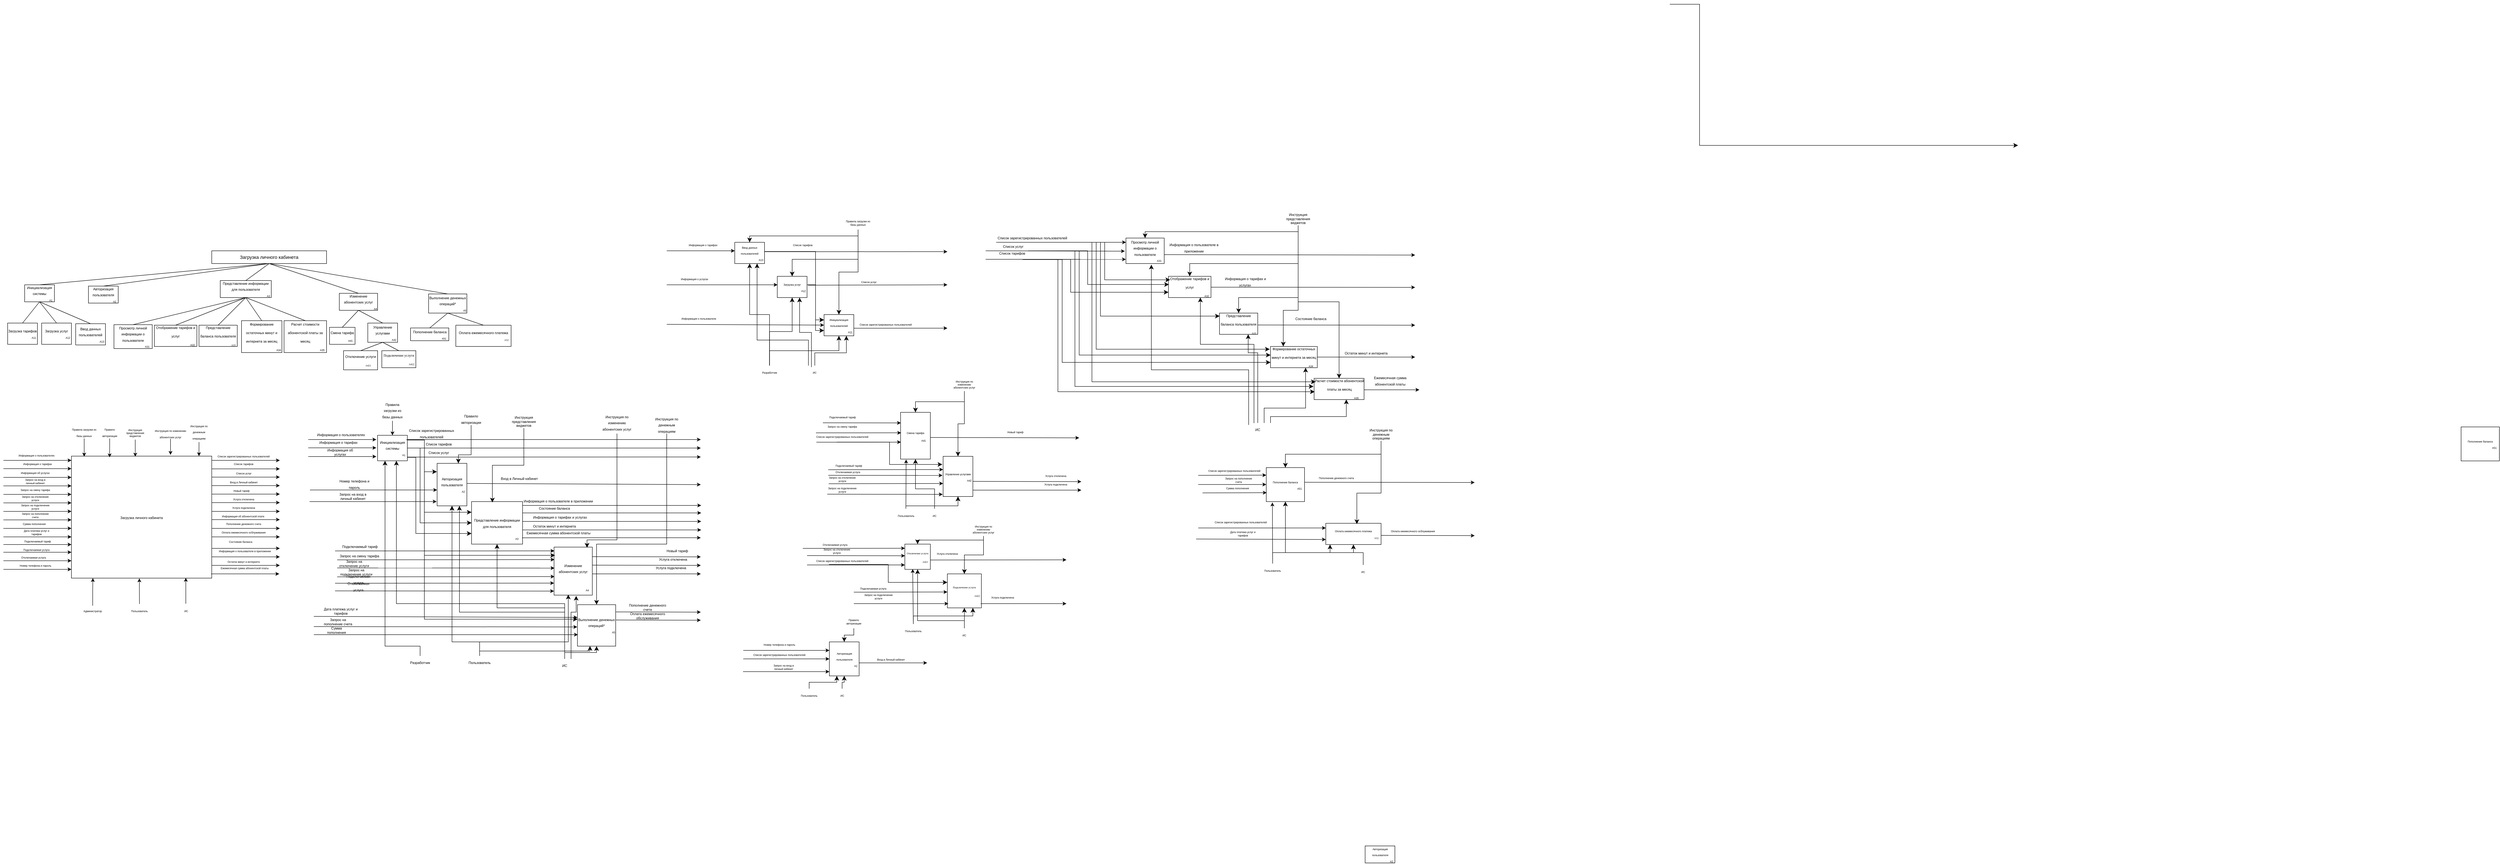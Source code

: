 <mxfile version="25.0.1">
  <diagram name="Страница — 1" id="4SRnBjlKWPHrpmQ9JfC8">
    <mxGraphModel dx="992" dy="1671" grid="1" gridSize="10" guides="1" tooltips="1" connect="1" arrows="1" fold="1" page="1" pageScale="1" pageWidth="827" pageHeight="1169" math="0" shadow="0">
      <root>
        <mxCell id="0" />
        <mxCell id="1" parent="0" />
        <mxCell id="9ZeHNGF2FZ1FuTXwsEdd-1" value="&lt;div style=&quot;&quot;&gt;&lt;span style=&quot;background-color: initial;&quot;&gt;&lt;font style=&quot;font-size: 11px;&quot;&gt;Загрузка личного кабинета&lt;/font&gt;&lt;/span&gt;&lt;/div&gt;" style="rounded=0;whiteSpace=wrap;html=1;align=center;" parent="1" vertex="1">
          <mxGeometry x="570" y="100" width="270" height="30" as="geometry" />
        </mxCell>
        <mxCell id="9ZeHNGF2FZ1FuTXwsEdd-2" value="&lt;font style=&quot;&quot;&gt;&lt;font style=&quot;font-size: 8px;&quot;&gt;Инициализация системы&lt;/font&gt;&lt;br&gt;&lt;span style=&quot;font-size: 6px; white-space: pre;&quot;&gt;&#x9;&lt;/span&gt;&lt;span style=&quot;font-size: 6px; white-space: pre;&quot;&gt;&#x9;&lt;/span&gt;&lt;span style=&quot;font-size: 6px; white-space: pre;&quot;&gt;&#x9;&lt;/span&gt;&lt;span style=&quot;font-size: 6px; white-space: pre;&quot;&gt;&#x9;&lt;/span&gt;&lt;span style=&quot;font-size: 6px;&quot;&gt;A1&lt;/span&gt;&lt;/font&gt;" style="rounded=0;whiteSpace=wrap;html=1;" parent="1" vertex="1">
          <mxGeometry x="130" y="180" width="70" height="40" as="geometry" />
        </mxCell>
        <mxCell id="9ZeHNGF2FZ1FuTXwsEdd-4" value="" style="endArrow=none;html=1;rounded=0;exitX=0.5;exitY=0;exitDx=0;exitDy=0;entryX=0.5;entryY=1;entryDx=0;entryDy=0;" parent="1" source="9ZeHNGF2FZ1FuTXwsEdd-2" target="9ZeHNGF2FZ1FuTXwsEdd-1" edge="1">
          <mxGeometry width="50" height="50" relative="1" as="geometry">
            <mxPoint x="210" y="220" as="sourcePoint" />
            <mxPoint x="260" y="170" as="targetPoint" />
          </mxGeometry>
        </mxCell>
        <mxCell id="9ZeHNGF2FZ1FuTXwsEdd-5" value="&lt;font style=&quot;&quot;&gt;&lt;font style=&quot;font-size: 8px;&quot;&gt;Представление информации для пользователя&lt;br&gt;&lt;/font&gt;&lt;span style=&quot;font-size: 6px; white-space: pre;&quot;&gt;&#x9;&lt;/span&gt;&lt;span style=&quot;font-size: 6px; white-space: pre;&quot;&gt;&#x9;&lt;/span&gt;&lt;span style=&quot;font-size: 6px; white-space: pre;&quot;&gt;&#x9;&lt;/span&gt;&lt;span style=&quot;font-size: 6px; white-space: pre;&quot;&gt;&#x9;&lt;/span&gt;&lt;span style=&quot;font-size: 6px; white-space: pre;&quot;&gt;&#x9;&lt;/span&gt;&lt;span style=&quot;font-size: 6px; white-space: pre;&quot;&gt;&#x9;&lt;/span&gt;&lt;span style=&quot;font-size: 6px; white-space: pre;&quot;&gt;&#x9;&lt;/span&gt;&lt;span style=&quot;font-size: 6px; white-space: pre;&quot;&gt;&#x9;&lt;/span&gt;&lt;span style=&quot;font-size: 6px;&quot;&gt;A3&lt;/span&gt;&lt;/font&gt;" style="rounded=0;whiteSpace=wrap;html=1;" parent="1" vertex="1">
          <mxGeometry x="590" y="170" width="120" height="40" as="geometry" />
        </mxCell>
        <mxCell id="9ZeHNGF2FZ1FuTXwsEdd-6" value="" style="endArrow=none;html=1;rounded=0;exitX=0.5;exitY=0;exitDx=0;exitDy=0;entryX=0.5;entryY=1;entryDx=0;entryDy=0;" parent="1" source="9ZeHNGF2FZ1FuTXwsEdd-5" target="9ZeHNGF2FZ1FuTXwsEdd-1" edge="1">
          <mxGeometry width="50" height="50" relative="1" as="geometry">
            <mxPoint x="210" y="240" as="sourcePoint" />
            <mxPoint x="260" y="190" as="targetPoint" />
          </mxGeometry>
        </mxCell>
        <mxCell id="9ZeHNGF2FZ1FuTXwsEdd-7" value="&lt;font style=&quot;&quot;&gt;&lt;font style=&quot;font-size: 8px;&quot;&gt;Изменение абонентских услуг&lt;br&gt;&lt;/font&gt;&lt;span style=&quot;font-size: 6px; white-space: pre;&quot;&gt;&#x9;&lt;/span&gt;&lt;span style=&quot;font-size: 6px; white-space: pre;&quot;&gt;&#x9;&lt;/span&gt;&lt;span style=&quot;font-size: 6px; white-space: pre;&quot;&gt;&#x9;&lt;/span&gt;&lt;span style=&quot;font-size: 6px; white-space: pre;&quot;&gt;&#x9;&lt;/span&gt;&lt;span style=&quot;font-size: 6px; white-space: pre;&quot;&gt;&#x9;&lt;/span&gt;&lt;span style=&quot;font-size: 6px; white-space: pre;&quot;&gt;&#x9;&lt;/span&gt;&lt;span style=&quot;font-size: 6px;&quot;&gt;A4&lt;/span&gt;&lt;/font&gt;" style="rounded=0;whiteSpace=wrap;html=1;" parent="1" vertex="1">
          <mxGeometry x="870" y="200" width="90" height="40" as="geometry" />
        </mxCell>
        <mxCell id="9ZeHNGF2FZ1FuTXwsEdd-10" value="" style="endArrow=none;html=1;rounded=0;exitX=0.5;exitY=0;exitDx=0;exitDy=0;entryX=0.5;entryY=1;entryDx=0;entryDy=0;" parent="1" source="9ZeHNGF2FZ1FuTXwsEdd-7" target="9ZeHNGF2FZ1FuTXwsEdd-1" edge="1">
          <mxGeometry width="50" height="50" relative="1" as="geometry">
            <mxPoint x="230" y="250" as="sourcePoint" />
            <mxPoint x="280" y="200" as="targetPoint" />
          </mxGeometry>
        </mxCell>
        <mxCell id="9ZeHNGF2FZ1FuTXwsEdd-11" value="&lt;font style=&quot;&quot;&gt;&lt;font style=&quot;font-size: 8px;&quot;&gt;Выполнение денежных операций*&lt;br&gt;&lt;/font&gt;&lt;span style=&quot;font-size: 6px; white-space: pre;&quot;&gt;&#x9;&lt;/span&gt;&lt;span style=&quot;font-size: 6px; white-space: pre;&quot;&gt;&#x9;&lt;/span&gt;&lt;span style=&quot;font-size: 6px; white-space: pre;&quot;&gt;&#x9;&lt;/span&gt;&lt;span style=&quot;font-size: 6px; white-space: pre;&quot;&gt;&#x9;&lt;/span&gt;&lt;span style=&quot;font-size: 6px; white-space: pre;&quot;&gt;&#x9;&lt;/span&gt;&lt;span style=&quot;font-size: 6px; white-space: pre;&quot;&gt;&#x9;&lt;/span&gt;&lt;span style=&quot;font-size: 6px;&quot;&gt;A5&lt;/span&gt;&lt;/font&gt;" style="rounded=0;whiteSpace=wrap;html=1;" parent="1" vertex="1">
          <mxGeometry x="1080" y="201.5" width="90" height="45" as="geometry" />
        </mxCell>
        <mxCell id="9ZeHNGF2FZ1FuTXwsEdd-12" value="" style="endArrow=none;html=1;rounded=0;exitX=0.5;exitY=0;exitDx=0;exitDy=0;entryX=0.5;entryY=1;entryDx=0;entryDy=0;" parent="1" source="9ZeHNGF2FZ1FuTXwsEdd-11" target="9ZeHNGF2FZ1FuTXwsEdd-1" edge="1">
          <mxGeometry width="50" height="50" relative="1" as="geometry">
            <mxPoint x="280" y="260" as="sourcePoint" />
            <mxPoint x="330" y="210" as="targetPoint" />
          </mxGeometry>
        </mxCell>
        <mxCell id="9ZeHNGF2FZ1FuTXwsEdd-13" value="&lt;font style=&quot;font-size: 8px;&quot;&gt;Ввод данных пользователей&lt;/font&gt;&lt;div&gt;&lt;font style=&quot;font-size: 6px;&quot;&gt;&lt;span style=&quot;white-space: pre;&quot;&gt;&#x9;&lt;/span&gt;&lt;span style=&quot;white-space: pre;&quot;&gt;&#x9;&lt;/span&gt;&lt;span style=&quot;white-space: pre;&quot;&gt;&#x9;&lt;/span&gt;&lt;span style=&quot;white-space: pre;&quot;&gt;&#x9;&lt;/span&gt;A13&lt;br&gt;&lt;/font&gt;&lt;/div&gt;" style="rounded=0;whiteSpace=wrap;html=1;" parent="1" vertex="1">
          <mxGeometry x="250" y="271.5" width="70" height="50" as="geometry" />
        </mxCell>
        <mxCell id="9ZeHNGF2FZ1FuTXwsEdd-19" value="" style="endArrow=none;html=1;rounded=0;exitX=0.5;exitY=0;exitDx=0;exitDy=0;entryX=0.5;entryY=1;entryDx=0;entryDy=0;" parent="1" source="9ZeHNGF2FZ1FuTXwsEdd-69" target="9ZeHNGF2FZ1FuTXwsEdd-2" edge="1">
          <mxGeometry width="50" height="50" relative="1" as="geometry">
            <mxPoint x="165" y="260" as="sourcePoint" />
            <mxPoint x="175" y="210" as="targetPoint" />
          </mxGeometry>
        </mxCell>
        <mxCell id="9ZeHNGF2FZ1FuTXwsEdd-20" value="" style="endArrow=none;html=1;rounded=0;exitX=0.5;exitY=0;exitDx=0;exitDy=0;entryX=0.5;entryY=1;entryDx=0;entryDy=0;" parent="1" source="9ZeHNGF2FZ1FuTXwsEdd-13" target="9ZeHNGF2FZ1FuTXwsEdd-2" edge="1">
          <mxGeometry width="50" height="50" relative="1" as="geometry">
            <mxPoint x="135" y="290" as="sourcePoint" />
            <mxPoint x="175" y="210" as="targetPoint" />
          </mxGeometry>
        </mxCell>
        <mxCell id="9ZeHNGF2FZ1FuTXwsEdd-22" value="&lt;font style=&quot;&quot;&gt;&lt;font style=&quot;font-size: 8px;&quot;&gt;Просмотр личной информации о пользователе&lt;br&gt;&lt;/font&gt;&lt;span style=&quot;font-size: 6px; white-space: pre;&quot;&gt;&#x9;&lt;/span&gt;&lt;span style=&quot;font-size: 6px; white-space: pre;&quot;&gt;&#x9;&lt;/span&gt;&lt;span style=&quot;font-size: 6px; white-space: pre;&quot;&gt;&#x9;&lt;/span&gt;&lt;span style=&quot;font-size: 6px; white-space: pre;&quot;&gt;&#x9;&lt;span style=&quot;white-space: pre;&quot;&gt;&#x9;&lt;/span&gt;&lt;/span&gt;&lt;span style=&quot;font-size: 6px;&quot;&gt;A31&lt;/span&gt;&lt;br&gt;&lt;/font&gt;" style="rounded=0;whiteSpace=wrap;html=1;" parent="1" vertex="1">
          <mxGeometry x="340" y="273.75" width="90" height="56.25" as="geometry" />
        </mxCell>
        <mxCell id="9ZeHNGF2FZ1FuTXwsEdd-24" value="" style="endArrow=none;html=1;rounded=0;exitX=0.5;exitY=0;exitDx=0;exitDy=0;entryX=0.5;entryY=1;entryDx=0;entryDy=0;" parent="1" source="9ZeHNGF2FZ1FuTXwsEdd-22" target="9ZeHNGF2FZ1FuTXwsEdd-5" edge="1">
          <mxGeometry width="50" height="50" relative="1" as="geometry">
            <mxPoint x="330" y="300" as="sourcePoint" />
            <mxPoint x="380" y="250" as="targetPoint" />
          </mxGeometry>
        </mxCell>
        <mxCell id="9ZeHNGF2FZ1FuTXwsEdd-25" value="&lt;p style=&quot;margin: 0cm; line-height: 150%;&quot; class=&quot;MsoListParagraph&quot;&gt;&lt;span style=&quot;line-height: 150%;&quot;&gt;&lt;font style=&quot;&quot; face=&quot;Helvetica&quot;&gt;&lt;font style=&quot;font-size: 8px;&quot;&gt;Отображение тарифов и услуг&lt;br&gt;&lt;/font&gt;&lt;span style=&quot;font-size: 6px; white-space: pre;&quot;&gt;&#x9;&lt;/span&gt;&lt;span style=&quot;font-size: 6px; white-space: pre;&quot;&gt;&#x9;&lt;/span&gt;&lt;span style=&quot;font-size: 6px; white-space: pre;&quot;&gt;&#x9;&lt;/span&gt;&lt;span style=&quot;font-size: 6px; white-space: pre;&quot;&gt;&#x9;&lt;/span&gt;&lt;span style=&quot;font-size: 6px; white-space: pre;&quot;&gt;&#x9;&lt;/span&gt;&lt;span style=&quot;font-size: 6px; white-space: pre;&quot;&gt;&#x9;&lt;/span&gt;&lt;span style=&quot;font-size: 6px;&quot;&gt;A32&lt;/span&gt;&lt;/font&gt;&lt;/span&gt;&lt;/p&gt;" style="rounded=0;whiteSpace=wrap;html=1;align=center;" parent="1" vertex="1">
          <mxGeometry x="435" y="275" width="100" height="50" as="geometry" />
        </mxCell>
        <mxCell id="9ZeHNGF2FZ1FuTXwsEdd-27" value="" style="endArrow=none;html=1;rounded=0;exitX=0.5;exitY=0;exitDx=0;exitDy=0;entryX=0.5;entryY=1;entryDx=0;entryDy=0;" parent="1" source="9ZeHNGF2FZ1FuTXwsEdd-25" target="9ZeHNGF2FZ1FuTXwsEdd-5" edge="1">
          <mxGeometry width="50" height="50" relative="1" as="geometry">
            <mxPoint x="330" y="320" as="sourcePoint" />
            <mxPoint x="380" y="270" as="targetPoint" />
          </mxGeometry>
        </mxCell>
        <mxCell id="9ZeHNGF2FZ1FuTXwsEdd-28" value="&lt;p style=&quot;margin: 0cm; line-height: 150%;&quot; class=&quot;MsoListParagraph&quot;&gt;&lt;span style=&quot;line-height: 150%;&quot;&gt;&lt;font style=&quot;&quot;&gt;&lt;font style=&quot;font-size: 8px;&quot; face=&quot;Helvetica&quot;&gt;Представление баланса пользователя&lt;br&gt;&lt;/font&gt;&lt;span style=&quot;font-size: 6px; font-family: &amp;quot;Times New Roman&amp;quot;, serif; white-space: pre;&quot;&gt;&#x9;&lt;/span&gt;&lt;span style=&quot;font-size: 6px; font-family: &amp;quot;Times New Roman&amp;quot;, serif; white-space: pre;&quot;&gt;&#x9;&lt;/span&gt;&lt;span style=&quot;font-size: 6px; font-family: &amp;quot;Times New Roman&amp;quot;, serif; white-space: pre;&quot;&gt;&#x9;&lt;/span&gt;&lt;span style=&quot;font-size: 6px; font-family: &amp;quot;Times New Roman&amp;quot;, serif; white-space: pre;&quot;&gt;&#x9;&lt;/span&gt;&lt;span style=&quot;font-size: 6px; font-family: &amp;quot;Times New Roman&amp;quot;, serif; white-space: pre;&quot;&gt;&#x9;&lt;span style=&quot;white-space: pre;&quot;&gt;&#x9;&lt;/span&gt;&lt;/span&gt;&lt;font style=&quot;font-size: 6px;&quot; face=&quot;Times New Roman, serif&quot;&gt;A33&lt;/font&gt;&lt;/font&gt;&lt;/span&gt;&lt;/p&gt;" style="rounded=0;whiteSpace=wrap;html=1;align=center;" parent="1" vertex="1">
          <mxGeometry x="540" y="275" width="90" height="50" as="geometry" />
        </mxCell>
        <mxCell id="9ZeHNGF2FZ1FuTXwsEdd-29" value="" style="endArrow=none;html=1;rounded=0;exitX=0.5;exitY=0;exitDx=0;exitDy=0;entryX=0.5;entryY=1;entryDx=0;entryDy=0;" parent="1" source="9ZeHNGF2FZ1FuTXwsEdd-28" target="9ZeHNGF2FZ1FuTXwsEdd-5" edge="1">
          <mxGeometry width="50" height="50" relative="1" as="geometry">
            <mxPoint x="420" y="330" as="sourcePoint" />
            <mxPoint x="470" y="280" as="targetPoint" />
          </mxGeometry>
        </mxCell>
        <mxCell id="9ZeHNGF2FZ1FuTXwsEdd-31" value="&lt;p style=&quot;margin: 0cm; line-height: 150%;&quot; class=&quot;MsoListParagraph&quot;&gt;&lt;span style=&quot;line-height: 107%;&quot;&gt;&lt;font face=&quot;Helvetica&quot; style=&quot;&quot;&gt;&lt;font style=&quot;font-size: 8px;&quot;&gt;Смена тарифа&lt;br&gt;&lt;/font&gt;&lt;span style=&quot;font-size: 6px; white-space: pre;&quot;&gt;&#x9;&lt;/span&gt;&lt;span style=&quot;font-size: 6px; white-space: pre;&quot;&gt;&#x9;&lt;span style=&quot;white-space: pre;&quot;&gt;&#x9;&lt;/span&gt;&lt;/span&gt;&lt;span style=&quot;font-size: 6px;&quot;&gt;A41&amp;nbsp;&lt;/span&gt;&lt;/font&gt;&lt;/span&gt;&lt;/p&gt;" style="rounded=0;whiteSpace=wrap;html=1;" parent="1" vertex="1">
          <mxGeometry x="847" y="280" width="60" height="40" as="geometry" />
        </mxCell>
        <mxCell id="9ZeHNGF2FZ1FuTXwsEdd-32" value="&lt;p style=&quot;margin: 0cm; line-height: 150%;&quot; class=&quot;MsoListParagraph&quot;&gt;&lt;font style=&quot;&quot;&gt;&lt;font style=&quot;font-size: 8px;&quot; face=&quot;Helvetica&quot;&gt;Отключение услуги&lt;br&gt;&lt;/font&gt;&lt;span style=&quot;font-size: 6px; font-family: &amp;quot;Times New Roman&amp;quot;, serif; white-space: pre;&quot;&gt;&#x9;&lt;/span&gt;&lt;span style=&quot;font-size: 6px; font-family: &amp;quot;Times New Roman&amp;quot;, serif; white-space: pre;&quot;&gt;&#x9;&lt;/span&gt;&lt;span style=&quot;font-size: 6px; font-family: &amp;quot;Times New Roman&amp;quot;, serif; white-space: pre;&quot;&gt;&#x9;&lt;/span&gt;&lt;font style=&quot;font-size: 6px;&quot; face=&quot;Times New Roman, serif&quot;&gt;A421&lt;/font&gt;&lt;/font&gt;&lt;/p&gt;" style="rounded=0;whiteSpace=wrap;html=1;align=center;" parent="1" vertex="1">
          <mxGeometry x="880" y="335" width="80" height="45" as="geometry" />
        </mxCell>
        <mxCell id="9ZeHNGF2FZ1FuTXwsEdd-37" value="" style="endArrow=none;html=1;rounded=0;exitX=0.5;exitY=0;exitDx=0;exitDy=0;entryX=0.5;entryY=1;entryDx=0;entryDy=0;" parent="1" source="9ZeHNGF2FZ1FuTXwsEdd-31" target="9ZeHNGF2FZ1FuTXwsEdd-7" edge="1">
          <mxGeometry width="50" height="50" relative="1" as="geometry">
            <mxPoint x="705" y="280" as="sourcePoint" />
            <mxPoint x="715" y="210" as="targetPoint" />
          </mxGeometry>
        </mxCell>
        <mxCell id="9ZeHNGF2FZ1FuTXwsEdd-38" value="&lt;p style=&quot;margin: 0cm; line-height: 150%;&quot; class=&quot;MsoListParagraph&quot;&gt;&lt;font style=&quot;font-size: 8px;&quot;&gt;&lt;font style=&quot;&quot; face=&quot;Times New Roman, serif&quot;&gt;Подключение&amp;nbsp;&lt;/font&gt;&lt;span style=&quot;font-family: &amp;quot;Times New Roman&amp;quot;, serif; background-color: initial;&quot;&gt;услуги&lt;/span&gt;&lt;/font&gt;&lt;/p&gt;&lt;p style=&quot;margin: 0cm; line-height: 150%;&quot; class=&quot;MsoListParagraph&quot;&gt;&lt;font style=&quot;font-size: 6px;&quot; face=&quot;Times New Roman, serif&quot;&gt;&lt;span style=&quot;white-space: pre;&quot;&gt;&#x9;&lt;/span&gt;&lt;span style=&quot;white-space: pre;&quot;&gt;&#x9;&lt;/span&gt;&lt;span style=&quot;white-space: pre;&quot;&gt;&#x9;&lt;/span&gt;&lt;span style=&quot;white-space: pre;&quot;&gt;&#x9;&lt;/span&gt;&lt;span style=&quot;white-space: pre;&quot;&gt;&#x9;&lt;/span&gt;A422&lt;/font&gt;&lt;/p&gt;" style="rounded=0;whiteSpace=wrap;html=1;align=center;" parent="1" vertex="1">
          <mxGeometry x="970" y="335" width="80" height="40" as="geometry" />
        </mxCell>
        <mxCell id="9ZeHNGF2FZ1FuTXwsEdd-41" value="&lt;p style=&quot;margin: 0cm; line-height: 150%;&quot; class=&quot;MsoListParagraph&quot;&gt;&lt;span style=&quot;line-height: 150%;&quot;&gt;&lt;font face=&quot;Helvetica&quot; style=&quot;&quot;&gt;&lt;font style=&quot;font-size: 8px;&quot;&gt;Формирование остаточных минут и интернета за месяц&lt;br&gt;&lt;/font&gt;&lt;span style=&quot;font-size: 6px; white-space: pre;&quot;&gt;&#x9;&lt;/span&gt;&lt;span style=&quot;font-size: 6px; white-space: pre;&quot;&gt;&#x9;&lt;/span&gt;&lt;span style=&quot;font-size: 6px; white-space: pre;&quot;&gt;&#x9;&lt;/span&gt;&lt;span style=&quot;font-size: 6px; white-space: pre;&quot;&gt;&#x9;&lt;/span&gt;&lt;span style=&quot;font-size: 6px; white-space: pre;&quot;&gt;&#x9;&lt;/span&gt;&lt;span style=&quot;font-size: 6px; white-space: pre;&quot;&gt;&#x9;&lt;/span&gt;&lt;span style=&quot;font-size: 6px;&quot;&gt;A34&lt;/span&gt;&lt;/font&gt;&lt;/span&gt;&lt;/p&gt;" style="rounded=0;whiteSpace=wrap;html=1;align=center;" parent="1" vertex="1">
          <mxGeometry x="640" y="264.37" width="95" height="75" as="geometry" />
        </mxCell>
        <mxCell id="9ZeHNGF2FZ1FuTXwsEdd-43" value="" style="endArrow=none;html=1;rounded=0;entryX=0.5;entryY=0;entryDx=0;entryDy=0;exitX=0.5;exitY=1;exitDx=0;exitDy=0;" parent="1" source="9ZeHNGF2FZ1FuTXwsEdd-5" target="9ZeHNGF2FZ1FuTXwsEdd-41" edge="1">
          <mxGeometry width="50" height="50" relative="1" as="geometry">
            <mxPoint x="550" y="320" as="sourcePoint" />
            <mxPoint x="600" y="270" as="targetPoint" />
          </mxGeometry>
        </mxCell>
        <mxCell id="9ZeHNGF2FZ1FuTXwsEdd-44" value="&lt;p style=&quot;margin: 0cm; line-height: 150%;&quot; class=&quot;MsoListParagraph&quot;&gt;&lt;span style=&quot;line-height: 150%;&quot;&gt;&lt;font face=&quot;Helvetica&quot; style=&quot;&quot;&gt;&lt;font style=&quot;font-size: 8px;&quot;&gt;Расчет стоимости абонентской платы за месяц&lt;br&gt;&lt;/font&gt;&lt;span style=&quot;font-size: 6px; white-space: pre;&quot;&gt;&#x9;&lt;/span&gt;&lt;span style=&quot;font-size: 6px; white-space: pre;&quot;&gt;&#x9;&lt;/span&gt;&lt;span style=&quot;font-size: 6px; white-space: pre;&quot;&gt;&#x9;&lt;/span&gt;&lt;span style=&quot;font-size: 6px; white-space: pre;&quot;&gt;&#x9;&lt;/span&gt;&lt;span style=&quot;font-size: 6px; white-space: pre;&quot;&gt;&#x9;&lt;/span&gt;&lt;span style=&quot;font-size: 6px; white-space: pre;&quot;&gt;&#x9;&lt;/span&gt;&lt;span style=&quot;font-size: 6px;&quot;&gt;A35&lt;/span&gt;&lt;/font&gt;&lt;/span&gt;&lt;/p&gt;" style="rounded=0;whiteSpace=wrap;html=1;align=center;" parent="1" vertex="1">
          <mxGeometry x="740" y="264.37" width="100" height="75" as="geometry" />
        </mxCell>
        <mxCell id="9ZeHNGF2FZ1FuTXwsEdd-45" value="" style="endArrow=none;html=1;rounded=0;exitX=0.5;exitY=1;exitDx=0;exitDy=0;entryX=0.5;entryY=0;entryDx=0;entryDy=0;" parent="1" source="9ZeHNGF2FZ1FuTXwsEdd-5" target="9ZeHNGF2FZ1FuTXwsEdd-44" edge="1">
          <mxGeometry width="50" height="50" relative="1" as="geometry">
            <mxPoint x="600" y="290" as="sourcePoint" />
            <mxPoint x="650" y="240" as="targetPoint" />
          </mxGeometry>
        </mxCell>
        <mxCell id="9ZeHNGF2FZ1FuTXwsEdd-49" value="" style="endArrow=none;html=1;rounded=0;exitX=0.5;exitY=0;exitDx=0;exitDy=0;entryX=0.5;entryY=1;entryDx=0;entryDy=0;" parent="1" source="9ZeHNGF2FZ1FuTXwsEdd-62" target="9ZeHNGF2FZ1FuTXwsEdd-11" edge="1">
          <mxGeometry width="50" height="50" relative="1" as="geometry">
            <mxPoint x="1502.39" y="299.32" as="sourcePoint" />
            <mxPoint x="1070" y="250" as="targetPoint" />
          </mxGeometry>
        </mxCell>
        <mxCell id="9ZeHNGF2FZ1FuTXwsEdd-50" value="&lt;span style=&quot;line-height: 107%;&quot;&gt;&lt;font style=&quot;&quot;&gt;&lt;font face=&quot;Helvetica&quot; style=&quot;font-size: 8px;&quot;&gt;Оплата ежемесячного платежа&lt;br&gt;&lt;/font&gt;&lt;span style=&quot;font-family: &amp;quot;Times New Roman&amp;quot;, serif; font-size: 6px; white-space: pre;&quot;&gt;&#x9;&lt;/span&gt;&lt;span style=&quot;font-family: &amp;quot;Times New Roman&amp;quot;, serif; font-size: 6px; white-space: pre;&quot;&gt;&#x9;&lt;/span&gt;&lt;span style=&quot;font-family: &amp;quot;Times New Roman&amp;quot;, serif; font-size: 6px; white-space: pre;&quot;&gt;&#x9;&lt;/span&gt;&lt;span style=&quot;font-family: &amp;quot;Times New Roman&amp;quot;, serif; font-size: 6px; white-space: pre;&quot;&gt;&#x9;&lt;/span&gt;&lt;span style=&quot;font-family: &amp;quot;Times New Roman&amp;quot;, serif; font-size: 6px; white-space: pre;&quot;&gt;&#x9;&lt;/span&gt;&lt;span style=&quot;font-family: &amp;quot;Times New Roman&amp;quot;, serif; font-size: 6px; white-space: pre;&quot;&gt;&#x9;&lt;/span&gt;&lt;span style=&quot;font-family: &amp;quot;Times New Roman&amp;quot;, serif; font-size: 6px; white-space: pre;&quot;&gt;&#x9;&lt;/span&gt;&lt;span style=&quot;font-family: &amp;quot;Times New Roman&amp;quot;, serif; font-size: 6px; white-space: pre;&quot;&gt;&#x9;&lt;/span&gt;&lt;span style=&quot;font-family: &amp;quot;Times New Roman&amp;quot;, serif; font-size: 6px; white-space: pre;&quot;&gt;&#x9;&lt;/span&gt;&lt;span style=&quot;font-family: &amp;quot;Times New Roman&amp;quot;, serif; font-size: 6px;&quot;&gt;A52&lt;/span&gt;&lt;/font&gt;&lt;/span&gt;" style="rounded=0;whiteSpace=wrap;html=1;" parent="1" vertex="1">
          <mxGeometry x="1144" y="275" width="130" height="50" as="geometry" />
        </mxCell>
        <mxCell id="9ZeHNGF2FZ1FuTXwsEdd-51" value="" style="endArrow=none;html=1;rounded=0;exitX=0.5;exitY=0;exitDx=0;exitDy=0;entryX=0.5;entryY=1;entryDx=0;entryDy=0;" parent="1" source="9ZeHNGF2FZ1FuTXwsEdd-50" target="9ZeHNGF2FZ1FuTXwsEdd-11" edge="1">
          <mxGeometry width="50" height="50" relative="1" as="geometry">
            <mxPoint x="1060" y="300" as="sourcePoint" />
            <mxPoint x="1110" y="250" as="targetPoint" />
          </mxGeometry>
        </mxCell>
        <mxCell id="9ZeHNGF2FZ1FuTXwsEdd-52" value="&lt;font style=&quot;font-size: 8px;&quot;&gt;Авторизация пользователя&lt;/font&gt;&lt;br&gt;&lt;span style=&quot;font-size: 6px; white-space: pre;&quot;&gt;&#x9;&lt;/span&gt;&lt;span style=&quot;font-size: 6px; white-space: pre;&quot;&gt;&#x9;&lt;/span&gt;&lt;span style=&quot;font-size: 6px; white-space: pre;&quot;&gt;&#x9;&lt;/span&gt;&lt;span style=&quot;font-size: 6px; white-space: pre;&quot;&gt;&#x9;&lt;/span&gt;&lt;span style=&quot;font-size: 6px;&quot;&gt;A2&lt;/span&gt;" style="rounded=0;whiteSpace=wrap;html=1;" parent="1" vertex="1">
          <mxGeometry x="280" y="183" width="70" height="40" as="geometry" />
        </mxCell>
        <mxCell id="9ZeHNGF2FZ1FuTXwsEdd-53" value="" style="endArrow=none;html=1;rounded=0;exitX=0.5;exitY=0;exitDx=0;exitDy=0;entryX=0.5;entryY=1;entryDx=0;entryDy=0;" parent="1" source="9ZeHNGF2FZ1FuTXwsEdd-52" target="9ZeHNGF2FZ1FuTXwsEdd-1" edge="1">
          <mxGeometry width="50" height="50" relative="1" as="geometry">
            <mxPoint x="520" y="330" as="sourcePoint" />
            <mxPoint x="570" y="280" as="targetPoint" />
          </mxGeometry>
        </mxCell>
        <mxCell id="9ZeHNGF2FZ1FuTXwsEdd-57" style="edgeStyle=orthogonalEdgeStyle;rounded=0;orthogonalLoop=1;jettySize=auto;html=1;exitX=0.5;exitY=1;exitDx=0;exitDy=0;" parent="1" source="9ZeHNGF2FZ1FuTXwsEdd-38" target="9ZeHNGF2FZ1FuTXwsEdd-38" edge="1">
          <mxGeometry relative="1" as="geometry" />
        </mxCell>
        <mxCell id="9ZeHNGF2FZ1FuTXwsEdd-62" value="&lt;font style=&quot;&quot;&gt;&lt;font style=&quot;font-size: 8px;&quot;&gt;Пополнение баланса&lt;br&gt;&lt;/font&gt;&lt;span style=&quot;font-size: 6px; white-space: pre;&quot;&gt;&#x9;&lt;/span&gt;&lt;span style=&quot;font-size: 6px; white-space: pre;&quot;&gt;&#x9;&lt;span style=&quot;white-space: pre;&quot;&gt;&#x9;&lt;/span&gt;&lt;span style=&quot;white-space: pre;&quot;&gt;&#x9;&lt;/span&gt;&lt;span style=&quot;white-space: pre;&quot;&gt;&#x9;&lt;/span&gt;&lt;/span&gt;&lt;span style=&quot;font-size: 6px;&quot;&gt;А51&lt;/span&gt;&lt;/font&gt;" style="rounded=0;whiteSpace=wrap;html=1;" parent="1" vertex="1">
          <mxGeometry x="1037.5" y="281.5" width="90" height="30" as="geometry" />
        </mxCell>
        <mxCell id="9ZeHNGF2FZ1FuTXwsEdd-69" value="&lt;font style=&quot;font-size: 8px;&quot;&gt;Загрузка тарифов&lt;/font&gt;&lt;div&gt;&lt;font style=&quot;font-size: 6px;&quot;&gt;&lt;span style=&quot;white-space: pre;&quot;&gt;&#x9;&lt;/span&gt;&lt;span style=&quot;white-space: pre;&quot;&gt;&#x9;&lt;/span&gt;&lt;span style=&quot;white-space: pre;&quot;&gt;&#x9;&lt;/span&gt;&lt;span style=&quot;white-space: pre;&quot;&gt;&#x9;&lt;/span&gt;A11&lt;br&gt;&lt;/font&gt;&lt;/div&gt;" style="rounded=0;whiteSpace=wrap;html=1;" parent="1" vertex="1">
          <mxGeometry x="90" y="270" width="70" height="50" as="geometry" />
        </mxCell>
        <mxCell id="9ZeHNGF2FZ1FuTXwsEdd-70" value="&lt;font style=&quot;font-size: 8px;&quot;&gt;Загрузка услуг&lt;/font&gt;&lt;div&gt;&lt;font style=&quot;font-size: 6px;&quot;&gt;&lt;span style=&quot;white-space: pre;&quot;&gt;&#x9;&lt;/span&gt;&lt;span style=&quot;white-space: pre;&quot;&gt;&#x9;&lt;/span&gt;&lt;span style=&quot;white-space: pre;&quot;&gt;&#x9;&lt;/span&gt;&lt;span style=&quot;white-space: pre;&quot;&gt;&#x9;&lt;/span&gt;A12&lt;br&gt;&lt;/font&gt;&lt;/div&gt;" style="rounded=0;whiteSpace=wrap;html=1;" parent="1" vertex="1">
          <mxGeometry x="170" y="270" width="70" height="50" as="geometry" />
        </mxCell>
        <mxCell id="9ZeHNGF2FZ1FuTXwsEdd-71" value="" style="endArrow=none;html=1;rounded=0;exitX=0.5;exitY=0;exitDx=0;exitDy=0;entryX=0.5;entryY=1;entryDx=0;entryDy=0;" parent="1" source="9ZeHNGF2FZ1FuTXwsEdd-70" target="9ZeHNGF2FZ1FuTXwsEdd-2" edge="1">
          <mxGeometry width="50" height="50" relative="1" as="geometry">
            <mxPoint x="230" y="250" as="sourcePoint" />
            <mxPoint x="170" y="240" as="targetPoint" />
          </mxGeometry>
        </mxCell>
        <mxCell id="9ZeHNGF2FZ1FuTXwsEdd-72" value="&lt;font style=&quot;&quot;&gt;&lt;font style=&quot;font-size: 8px;&quot;&gt;Управление услугами&lt;br&gt;&lt;/font&gt;&lt;span style=&quot;font-size: 6px; white-space: pre;&quot;&gt;&#x9;&lt;/span&gt;&lt;span style=&quot;font-size: 6px; white-space: pre;&quot;&gt;&#x9;&lt;/span&gt;&lt;span style=&quot;font-size: 6px; white-space: pre;&quot;&gt;&#x9;&lt;/span&gt;&lt;span style=&quot;font-size: 6px; white-space: pre;&quot;&gt;&#x9;&lt;/span&gt;&lt;span style=&quot;font-size: 6px;&quot;&gt;А42&lt;/span&gt;&lt;/font&gt;" style="rounded=0;whiteSpace=wrap;html=1;" parent="1" vertex="1">
          <mxGeometry x="937" y="270" width="70" height="45.25" as="geometry" />
        </mxCell>
        <mxCell id="9ZeHNGF2FZ1FuTXwsEdd-73" value="" style="endArrow=none;html=1;rounded=0;exitX=0.5;exitY=0;exitDx=0;exitDy=0;entryX=0.5;entryY=1;entryDx=0;entryDy=0;" parent="1" source="9ZeHNGF2FZ1FuTXwsEdd-72" target="9ZeHNGF2FZ1FuTXwsEdd-7" edge="1">
          <mxGeometry width="50" height="50" relative="1" as="geometry">
            <mxPoint x="1170" y="270" as="sourcePoint" />
            <mxPoint x="1220" y="220" as="targetPoint" />
          </mxGeometry>
        </mxCell>
        <mxCell id="9ZeHNGF2FZ1FuTXwsEdd-74" value="" style="endArrow=none;html=1;rounded=0;exitX=0.5;exitY=0;exitDx=0;exitDy=0;entryX=0.5;entryY=1;entryDx=0;entryDy=0;" parent="1" source="9ZeHNGF2FZ1FuTXwsEdd-32" target="9ZeHNGF2FZ1FuTXwsEdd-72" edge="1">
          <mxGeometry width="50" height="50" relative="1" as="geometry">
            <mxPoint x="1170" y="270" as="sourcePoint" />
            <mxPoint x="1220" y="220" as="targetPoint" />
          </mxGeometry>
        </mxCell>
        <mxCell id="9ZeHNGF2FZ1FuTXwsEdd-75" value="" style="endArrow=none;html=1;rounded=0;exitX=0.5;exitY=0;exitDx=0;exitDy=0;entryX=0.5;entryY=1;entryDx=0;entryDy=0;" parent="1" source="9ZeHNGF2FZ1FuTXwsEdd-38" target="9ZeHNGF2FZ1FuTXwsEdd-72" edge="1">
          <mxGeometry width="50" height="50" relative="1" as="geometry">
            <mxPoint x="1170" y="270" as="sourcePoint" />
            <mxPoint x="1220" y="220" as="targetPoint" />
          </mxGeometry>
        </mxCell>
        <mxCell id="9ZeHNGF2FZ1FuTXwsEdd-78" value="&lt;div style=&quot;&quot;&gt;&lt;font style=&quot;font-size: 8px;&quot;&gt;Загрузка личного кабинета&lt;/font&gt;&lt;/div&gt;" style="rounded=0;whiteSpace=wrap;html=1;align=center;" parent="1" vertex="1">
          <mxGeometry x="240" y="583" width="330" height="287" as="geometry" />
        </mxCell>
        <mxCell id="9ZeHNGF2FZ1FuTXwsEdd-86" value="Информация об услугах" style="text;html=1;align=center;verticalAlign=middle;whiteSpace=wrap;rounded=0;fontSize=6;" parent="1" vertex="1">
          <mxGeometry x="120" y="613" width="70" height="20" as="geometry" />
        </mxCell>
        <mxCell id="9ZeHNGF2FZ1FuTXwsEdd-87" value="" style="endArrow=classic;html=1;rounded=0;entryX=0.001;entryY=0.187;entryDx=0;entryDy=0;entryPerimeter=0;fontSize=4;" parent="1" edge="1">
          <mxGeometry width="50" height="50" relative="1" as="geometry">
            <mxPoint x="80" y="653" as="sourcePoint" />
            <mxPoint x="240" y="653" as="targetPoint" />
          </mxGeometry>
        </mxCell>
        <mxCell id="9ZeHNGF2FZ1FuTXwsEdd-89" value="Запрос на смену тарифа" style="text;html=1;align=center;verticalAlign=middle;whiteSpace=wrap;rounded=0;fontSize=6;" parent="1" vertex="1">
          <mxGeometry x="115" y="653" width="80" height="20" as="geometry" />
        </mxCell>
        <mxCell id="9ZeHNGF2FZ1FuTXwsEdd-90" value="" style="endArrow=classic;html=1;rounded=0;entryX=0.001;entryY=0.187;entryDx=0;entryDy=0;entryPerimeter=0;fontSize=4;" parent="1" edge="1">
          <mxGeometry width="50" height="50" relative="1" as="geometry">
            <mxPoint x="80" y="673" as="sourcePoint" />
            <mxPoint x="240" y="673" as="targetPoint" />
          </mxGeometry>
        </mxCell>
        <mxCell id="9ZeHNGF2FZ1FuTXwsEdd-91" value="Запрос на отключение услуги" style="text;html=1;align=center;verticalAlign=middle;whiteSpace=wrap;rounded=0;fontSize=6;" parent="1" vertex="1">
          <mxGeometry x="115" y="673" width="80" height="20" as="geometry" />
        </mxCell>
        <mxCell id="9ZeHNGF2FZ1FuTXwsEdd-92" value="" style="endArrow=classic;html=1;rounded=0;entryX=0.001;entryY=0.187;entryDx=0;entryDy=0;entryPerimeter=0;fontSize=4;" parent="1" edge="1">
          <mxGeometry width="50" height="50" relative="1" as="geometry">
            <mxPoint x="80" y="693" as="sourcePoint" />
            <mxPoint x="240" y="693" as="targetPoint" />
          </mxGeometry>
        </mxCell>
        <mxCell id="9ZeHNGF2FZ1FuTXwsEdd-94" value="Запрос на вход в личный кабинет" style="text;html=1;align=center;verticalAlign=middle;whiteSpace=wrap;rounded=0;fontSize=6;" parent="1" vertex="1">
          <mxGeometry x="120" y="633" width="70" height="20" as="geometry" />
        </mxCell>
        <mxCell id="9ZeHNGF2FZ1FuTXwsEdd-95" value="" style="endArrow=classic;html=1;rounded=0;entryX=0.001;entryY=0.187;entryDx=0;entryDy=0;entryPerimeter=0;fontSize=4;" parent="1" edge="1">
          <mxGeometry width="50" height="50" relative="1" as="geometry">
            <mxPoint x="80" y="713" as="sourcePoint" />
            <mxPoint x="240" y="713" as="targetPoint" />
          </mxGeometry>
        </mxCell>
        <mxCell id="9ZeHNGF2FZ1FuTXwsEdd-97" value="Запрос на подключение услуги" style="text;html=1;align=center;verticalAlign=middle;whiteSpace=wrap;rounded=0;fontSize=6;" parent="1" vertex="1">
          <mxGeometry x="120" y="693" width="70" height="20" as="geometry" />
        </mxCell>
        <mxCell id="9ZeHNGF2FZ1FuTXwsEdd-99" value="" style="endArrow=classic;html=1;rounded=0;entryX=0.001;entryY=0.187;entryDx=0;entryDy=0;entryPerimeter=0;fontSize=4;" parent="1" edge="1">
          <mxGeometry width="50" height="50" relative="1" as="geometry">
            <mxPoint x="80" y="733" as="sourcePoint" />
            <mxPoint x="240" y="733" as="targetPoint" />
          </mxGeometry>
        </mxCell>
        <mxCell id="9ZeHNGF2FZ1FuTXwsEdd-101" value="Запрос на пополнение счета" style="text;html=1;align=center;verticalAlign=middle;whiteSpace=wrap;rounded=0;fontSize=6;" parent="1" vertex="1">
          <mxGeometry x="120" y="713" width="70" height="20" as="geometry" />
        </mxCell>
        <mxCell id="9ZeHNGF2FZ1FuTXwsEdd-103" value="" style="endArrow=classic;html=1;rounded=0;entryX=0.001;entryY=0.187;entryDx=0;entryDy=0;entryPerimeter=0;fontSize=4;" parent="1" edge="1">
          <mxGeometry width="50" height="50" relative="1" as="geometry">
            <mxPoint x="80" y="753" as="sourcePoint" />
            <mxPoint x="240" y="753" as="targetPoint" />
          </mxGeometry>
        </mxCell>
        <mxCell id="9ZeHNGF2FZ1FuTXwsEdd-104" value="Сумма пополнения" style="text;html=1;align=center;verticalAlign=middle;whiteSpace=wrap;rounded=0;fontSize=6;" parent="1" vertex="1">
          <mxGeometry x="120" y="733" width="65" height="20" as="geometry" />
        </mxCell>
        <mxCell id="9ZeHNGF2FZ1FuTXwsEdd-106" value="" style="endArrow=classic;html=1;rounded=0;entryX=0.001;entryY=0.187;entryDx=0;entryDy=0;entryPerimeter=0;fontSize=4;" parent="1" edge="1">
          <mxGeometry width="50" height="50" relative="1" as="geometry">
            <mxPoint x="80" y="773" as="sourcePoint" />
            <mxPoint x="240" y="773" as="targetPoint" />
          </mxGeometry>
        </mxCell>
        <mxCell id="9ZeHNGF2FZ1FuTXwsEdd-108" value="Дата платежа услуг и тарифов" style="text;html=1;align=center;verticalAlign=middle;whiteSpace=wrap;rounded=0;fontSize=6;" parent="1" vertex="1">
          <mxGeometry x="122.5" y="753" width="70" height="20" as="geometry" />
        </mxCell>
        <mxCell id="9ZeHNGF2FZ1FuTXwsEdd-110" value="" style="endArrow=classic;html=1;rounded=0;entryX=0.001;entryY=0.187;entryDx=0;entryDy=0;entryPerimeter=0;fontSize=4;" parent="1" edge="1">
          <mxGeometry width="50" height="50" relative="1" as="geometry">
            <mxPoint x="80" y="633" as="sourcePoint" />
            <mxPoint x="240" y="633" as="targetPoint" />
          </mxGeometry>
        </mxCell>
        <mxCell id="9ZeHNGF2FZ1FuTXwsEdd-111" value="" style="endArrow=classic;html=1;rounded=0;entryX=0.001;entryY=0.187;entryDx=0;entryDy=0;entryPerimeter=0;fontSize=4;" parent="1" edge="1">
          <mxGeometry width="50" height="50" relative="1" as="geometry">
            <mxPoint x="80" y="612.44" as="sourcePoint" />
            <mxPoint x="240" y="612.44" as="targetPoint" />
          </mxGeometry>
        </mxCell>
        <mxCell id="9ZeHNGF2FZ1FuTXwsEdd-112" value="" style="endArrow=classic;html=1;rounded=0;entryX=0.001;entryY=0.187;entryDx=0;entryDy=0;entryPerimeter=0;fontSize=4;" parent="1" edge="1">
          <mxGeometry width="50" height="50" relative="1" as="geometry">
            <mxPoint x="80" y="593" as="sourcePoint" />
            <mxPoint x="240" y="593" as="targetPoint" />
          </mxGeometry>
        </mxCell>
        <mxCell id="9ZeHNGF2FZ1FuTXwsEdd-114" value="" style="endArrow=classic;html=1;rounded=0;entryX=0.365;entryY=1.008;entryDx=0;entryDy=0;entryPerimeter=0;" parent="1" edge="1">
          <mxGeometry width="50" height="50" relative="1" as="geometry">
            <mxPoint x="290" y="934.7" as="sourcePoint" />
            <mxPoint x="290.45" y="869.996" as="targetPoint" />
            <Array as="points">
              <mxPoint x="290" y="897.7" />
            </Array>
          </mxGeometry>
        </mxCell>
        <mxCell id="9ZeHNGF2FZ1FuTXwsEdd-115" value="&lt;font style=&quot;font-size: 6px;&quot;&gt;ИС&lt;/font&gt;" style="text;html=1;align=center;verticalAlign=middle;whiteSpace=wrap;rounded=0;" parent="1" vertex="1">
          <mxGeometry x="480" y="930.7" width="60" height="30" as="geometry" />
        </mxCell>
        <mxCell id="9ZeHNGF2FZ1FuTXwsEdd-117" value="&lt;font style=&quot;font-size: 6px;&quot;&gt;Администратор&lt;/font&gt;" style="text;html=1;align=center;verticalAlign=middle;whiteSpace=wrap;rounded=0;" parent="1" vertex="1">
          <mxGeometry x="260" y="930.7" width="60" height="30" as="geometry" />
        </mxCell>
        <mxCell id="9ZeHNGF2FZ1FuTXwsEdd-118" value="" style="endArrow=classic;html=1;rounded=0;entryX=0.455;entryY=0.004;entryDx=0;entryDy=0;entryPerimeter=0;" parent="1" edge="1" target="9ZeHNGF2FZ1FuTXwsEdd-78" source="9ZeHNGF2FZ1FuTXwsEdd-119">
          <mxGeometry width="50" height="50" relative="1" as="geometry">
            <mxPoint x="405.1" y="450" as="sourcePoint" />
            <mxPoint x="404.72" y="583.0" as="targetPoint" />
          </mxGeometry>
        </mxCell>
        <mxCell id="9ZeHNGF2FZ1FuTXwsEdd-121" value="" style="endArrow=classic;html=1;rounded=0;entryX=0.001;entryY=0.187;entryDx=0;entryDy=0;entryPerimeter=0;fontSize=4;" parent="1" edge="1">
          <mxGeometry width="50" height="50" relative="1" as="geometry">
            <mxPoint x="570" y="593" as="sourcePoint" />
            <mxPoint x="730" y="593" as="targetPoint" />
          </mxGeometry>
        </mxCell>
        <mxCell id="9ZeHNGF2FZ1FuTXwsEdd-122" value="" style="endArrow=classic;html=1;rounded=0;entryX=0.001;entryY=0.187;entryDx=0;entryDy=0;entryPerimeter=0;fontSize=4;" parent="1" edge="1">
          <mxGeometry width="50" height="50" relative="1" as="geometry">
            <mxPoint x="570" y="613" as="sourcePoint" />
            <mxPoint x="730" y="613" as="targetPoint" />
          </mxGeometry>
        </mxCell>
        <mxCell id="9ZeHNGF2FZ1FuTXwsEdd-123" value="" style="endArrow=classic;html=1;rounded=0;entryX=0.001;entryY=0.187;entryDx=0;entryDy=0;entryPerimeter=0;fontSize=4;" parent="1" edge="1">
          <mxGeometry width="50" height="50" relative="1" as="geometry">
            <mxPoint x="570" y="632.43" as="sourcePoint" />
            <mxPoint x="730" y="632.43" as="targetPoint" />
          </mxGeometry>
        </mxCell>
        <mxCell id="9ZeHNGF2FZ1FuTXwsEdd-124" value="" style="endArrow=classic;html=1;rounded=0;entryX=0.001;entryY=0.187;entryDx=0;entryDy=0;entryPerimeter=0;fontSize=4;" parent="1" edge="1">
          <mxGeometry width="50" height="50" relative="1" as="geometry">
            <mxPoint x="570" y="652.43" as="sourcePoint" />
            <mxPoint x="730" y="652.43" as="targetPoint" />
          </mxGeometry>
        </mxCell>
        <mxCell id="9ZeHNGF2FZ1FuTXwsEdd-125" value="" style="endArrow=classic;html=1;rounded=0;entryX=0.001;entryY=0.187;entryDx=0;entryDy=0;entryPerimeter=0;fontSize=4;" parent="1" edge="1">
          <mxGeometry width="50" height="50" relative="1" as="geometry">
            <mxPoint x="570" y="672.43" as="sourcePoint" />
            <mxPoint x="730" y="672.43" as="targetPoint" />
          </mxGeometry>
        </mxCell>
        <mxCell id="9ZeHNGF2FZ1FuTXwsEdd-126" value="" style="endArrow=classic;html=1;rounded=0;entryX=0.001;entryY=0.187;entryDx=0;entryDy=0;entryPerimeter=0;fontSize=4;" parent="1" edge="1">
          <mxGeometry width="50" height="50" relative="1" as="geometry">
            <mxPoint x="570" y="692.43" as="sourcePoint" />
            <mxPoint x="730" y="692.43" as="targetPoint" />
          </mxGeometry>
        </mxCell>
        <mxCell id="9ZeHNGF2FZ1FuTXwsEdd-127" value="" style="endArrow=classic;html=1;rounded=0;entryX=0.001;entryY=0.187;entryDx=0;entryDy=0;entryPerimeter=0;fontSize=4;" parent="1" edge="1">
          <mxGeometry width="50" height="50" relative="1" as="geometry">
            <mxPoint x="570" y="713" as="sourcePoint" />
            <mxPoint x="730" y="713" as="targetPoint" />
          </mxGeometry>
        </mxCell>
        <mxCell id="9ZeHNGF2FZ1FuTXwsEdd-128" value="" style="endArrow=classic;html=1;rounded=0;entryX=0.001;entryY=0.187;entryDx=0;entryDy=0;entryPerimeter=0;fontSize=4;" parent="1" edge="1">
          <mxGeometry width="50" height="50" relative="1" as="geometry">
            <mxPoint x="570" y="732.43" as="sourcePoint" />
            <mxPoint x="730" y="732.43" as="targetPoint" />
          </mxGeometry>
        </mxCell>
        <mxCell id="9ZeHNGF2FZ1FuTXwsEdd-129" value="&lt;font style=&quot;font-size: 6px;&quot;&gt;Список зарегистрированных пользователей&lt;/font&gt;" style="text;html=1;align=center;verticalAlign=middle;whiteSpace=wrap;rounded=0;" parent="1" vertex="1">
          <mxGeometry x="570" y="570" width="150" height="23" as="geometry" />
        </mxCell>
        <mxCell id="9ZeHNGF2FZ1FuTXwsEdd-131" value="&lt;font style=&quot;font-size: 6px;&quot;&gt;Список тарифов&lt;/font&gt;" style="text;html=1;align=center;verticalAlign=middle;whiteSpace=wrap;rounded=0;" parent="1" vertex="1">
          <mxGeometry x="615" y="585" width="60" height="30" as="geometry" />
        </mxCell>
        <mxCell id="9ZeHNGF2FZ1FuTXwsEdd-132" value="&lt;font style=&quot;font-size: 6px;&quot;&gt;Список услуг&lt;/font&gt;" style="text;html=1;align=center;verticalAlign=middle;whiteSpace=wrap;rounded=0;" parent="1" vertex="1">
          <mxGeometry x="622.5" y="610" width="45" height="23" as="geometry" />
        </mxCell>
        <mxCell id="9ZeHNGF2FZ1FuTXwsEdd-134" value="&lt;font style=&quot;font-size: 6px;&quot;&gt;Вход в Личный кабинет&lt;/font&gt;" style="text;html=1;align=center;verticalAlign=middle;whiteSpace=wrap;rounded=0;" parent="1" vertex="1">
          <mxGeometry x="597.5" y="633" width="95" height="20" as="geometry" />
        </mxCell>
        <mxCell id="9ZeHNGF2FZ1FuTXwsEdd-137" value="Оплата ежемесячного осблуживания" style="text;html=1;align=center;verticalAlign=middle;whiteSpace=wrap;rounded=0;fontSize=6;" parent="1" vertex="1">
          <mxGeometry x="590" y="751.5" width="110" height="23" as="geometry" />
        </mxCell>
        <mxCell id="9ZeHNGF2FZ1FuTXwsEdd-138" value="Пополнение денежного счета" style="text;html=1;align=center;verticalAlign=middle;whiteSpace=wrap;rounded=0;fontSize=6;" parent="1" vertex="1">
          <mxGeometry x="600" y="728" width="90" height="30" as="geometry" />
        </mxCell>
        <mxCell id="9ZeHNGF2FZ1FuTXwsEdd-141" value="&lt;font style=&quot;font-size: 6px;&quot;&gt;Услуга подключена&lt;/font&gt;" style="text;html=1;align=center;verticalAlign=middle;whiteSpace=wrap;rounded=0;" parent="1" vertex="1">
          <mxGeometry x="615" y="688" width="60" height="30" as="geometry" />
        </mxCell>
        <mxCell id="9ZeHNGF2FZ1FuTXwsEdd-142" value="&lt;font style=&quot;font-size: 6px;&quot;&gt;Новый тариф&lt;/font&gt;" style="text;html=1;align=center;verticalAlign=middle;whiteSpace=wrap;rounded=0;" parent="1" vertex="1">
          <mxGeometry x="610" y="648" width="60" height="30" as="geometry" />
        </mxCell>
        <mxCell id="9ZeHNGF2FZ1FuTXwsEdd-143" value="&lt;font style=&quot;font-size: 6px;&quot;&gt;Услуга отключена&lt;/font&gt;" style="text;html=1;align=center;verticalAlign=middle;whiteSpace=wrap;rounded=0;" parent="1" vertex="1">
          <mxGeometry x="615" y="668" width="60" height="30" as="geometry" />
        </mxCell>
        <mxCell id="9ZeHNGF2FZ1FuTXwsEdd-144" value="" style="endArrow=classic;html=1;rounded=0;entryX=0.001;entryY=0.187;entryDx=0;entryDy=0;entryPerimeter=0;fontSize=4;" parent="1" edge="1">
          <mxGeometry width="50" height="50" relative="1" as="geometry">
            <mxPoint x="570" y="753.0" as="sourcePoint" />
            <mxPoint x="730" y="753.0" as="targetPoint" />
          </mxGeometry>
        </mxCell>
        <mxCell id="9ZeHNGF2FZ1FuTXwsEdd-147" value="" style="endArrow=classic;html=1;rounded=0;entryX=0.001;entryY=0.187;entryDx=0;entryDy=0;entryPerimeter=0;fontSize=4;" parent="1" edge="1">
          <mxGeometry width="50" height="50" relative="1" as="geometry">
            <mxPoint x="570" y="773.0" as="sourcePoint" />
            <mxPoint x="730" y="773.0" as="targetPoint" />
          </mxGeometry>
        </mxCell>
        <mxCell id="9ZeHNGF2FZ1FuTXwsEdd-151" value="Состояние баланса" style="text;html=1;align=center;verticalAlign=middle;whiteSpace=wrap;rounded=0;fontSize=6;" parent="1" vertex="1">
          <mxGeometry x="582.5" y="773" width="110" height="23" as="geometry" />
        </mxCell>
        <mxCell id="9ZeHNGF2FZ1FuTXwsEdd-155" value="" style="endArrow=classic;html=1;rounded=0;entryX=0.001;entryY=0.187;entryDx=0;entryDy=0;entryPerimeter=0;fontSize=4;" parent="1" edge="1">
          <mxGeometry width="50" height="50" relative="1" as="geometry">
            <mxPoint x="570" y="800.0" as="sourcePoint" />
            <mxPoint x="730" y="800.0" as="targetPoint" />
          </mxGeometry>
        </mxCell>
        <mxCell id="9ZeHNGF2FZ1FuTXwsEdd-157" value="&lt;font style=&quot;font-size: 6px;&quot;&gt;Информация о пользователе в приложении&lt;/font&gt;" style="text;html=1;align=center;verticalAlign=middle;whiteSpace=wrap;rounded=0;" parent="1" vertex="1">
          <mxGeometry x="577.5" y="790" width="140" height="30" as="geometry" />
        </mxCell>
        <mxCell id="9ZeHNGF2FZ1FuTXwsEdd-159" value="" style="endArrow=classic;html=1;rounded=0;entryX=0.001;entryY=0.187;entryDx=0;entryDy=0;entryPerimeter=0;fontSize=4;" parent="1" edge="1">
          <mxGeometry width="50" height="50" relative="1" as="geometry">
            <mxPoint x="570" y="820.0" as="sourcePoint" />
            <mxPoint x="730" y="820.0" as="targetPoint" />
          </mxGeometry>
        </mxCell>
        <mxCell id="9ZeHNGF2FZ1FuTXwsEdd-160" value="&lt;font style=&quot;font-size: 6px;&quot;&gt;Остаток минут и интернета&lt;/font&gt;" style="text;html=1;align=center;verticalAlign=middle;whiteSpace=wrap;rounded=0;" parent="1" vertex="1">
          <mxGeometry x="590" y="820" width="110" height="20" as="geometry" />
        </mxCell>
        <mxCell id="9ZeHNGF2FZ1FuTXwsEdd-162" value="" style="endArrow=classic;html=1;rounded=0;entryX=0.001;entryY=0.187;entryDx=0;entryDy=0;entryPerimeter=0;fontSize=4;" parent="1" edge="1">
          <mxGeometry width="50" height="50" relative="1" as="geometry">
            <mxPoint x="570" y="840.0" as="sourcePoint" />
            <mxPoint x="730" y="840.0" as="targetPoint" />
          </mxGeometry>
        </mxCell>
        <mxCell id="9ZeHNGF2FZ1FuTXwsEdd-163" value="&lt;font style=&quot;font-size: 6px;&quot;&gt;&amp;nbsp;Информация об абонентской плате&lt;/font&gt;" style="text;html=1;align=center;verticalAlign=middle;whiteSpace=wrap;rounded=0;" parent="1" vertex="1">
          <mxGeometry x="577.5" y="708" width="130" height="30" as="geometry" />
        </mxCell>
        <mxCell id="9ZeHNGF2FZ1FuTXwsEdd-164" value="&lt;font style=&quot;font-size: 6px;&quot;&gt;&lt;font style=&quot;font-size: 8px;&quot;&gt;Инициализация системы&lt;/font&gt;&lt;br style=&quot;font-size: 12px;&quot;&gt;&lt;span style=&quot;white-space: pre;&quot;&gt;&#x9;&lt;/span&gt;&lt;span style=&quot;white-space: pre;&quot;&gt;&#x9;&lt;/span&gt;&lt;span style=&quot;white-space: pre;&quot;&gt;&#x9;&lt;/span&gt;&lt;span style=&quot;white-space: pre;&quot;&gt;&#x9;&lt;/span&gt;A1&lt;/font&gt;" style="rounded=0;whiteSpace=wrap;html=1;" parent="1" vertex="1">
          <mxGeometry x="960" y="534" width="70" height="60" as="geometry" />
        </mxCell>
        <mxCell id="9ZeHNGF2FZ1FuTXwsEdd-165" value="&lt;font style=&quot;font-size: 8px;&quot;&gt;Авторизация пользователя&lt;br&gt;&lt;/font&gt;&lt;span style=&quot;font-size: 6px; white-space: pre;&quot;&gt;&#x9;&lt;/span&gt;&lt;span style=&quot;font-size: 6px; white-space: pre;&quot;&gt;&#x9;&lt;/span&gt;&lt;span style=&quot;font-size: 6px; white-space: pre;&quot;&gt;&#x9;&lt;/span&gt;&lt;span style=&quot;font-size: 6px; white-space: pre;&quot;&gt;&#x9;&lt;/span&gt;&lt;span style=&quot;font-size: 6px;&quot;&gt;A2&lt;/span&gt;" style="rounded=0;whiteSpace=wrap;html=1;" parent="1" vertex="1">
          <mxGeometry x="1100" y="600" width="70" height="100" as="geometry" />
        </mxCell>
        <mxCell id="9ZeHNGF2FZ1FuTXwsEdd-166" value="&lt;font style=&quot;&quot;&gt;&lt;br&gt;&lt;br&gt;&lt;font style=&quot;font-size: 8px;&quot;&gt;Представление информации для пользователя&lt;br&gt;&lt;/font&gt;&lt;span style=&quot;font-size: 6px; white-space: pre;&quot;&gt;&#x9;&lt;/span&gt;&lt;span style=&quot;font-size: 6px; white-space: pre;&quot;&gt;&#x9;&lt;/span&gt;&lt;span style=&quot;font-size: 6px; white-space: pre;&quot;&gt;&#x9;&lt;/span&gt;&lt;span style=&quot;font-size: 6px; white-space: pre;&quot;&gt;&#x9;&lt;/span&gt;&lt;span style=&quot;font-size: 6px; white-space: pre;&quot;&gt;&#x9;&lt;/span&gt;&lt;span style=&quot;font-size: 6px; white-space: pre;&quot;&gt;&#x9;&lt;/span&gt;&lt;span style=&quot;font-size: 6px; white-space: pre;&quot;&gt;&#x9;&lt;/span&gt;&lt;span style=&quot;font-size: 6px; white-space: pre;&quot;&gt;&#x9;&lt;/span&gt;&lt;br&gt;&lt;span style=&quot;font-size: 6px; white-space: pre;&quot;&gt;&#x9;&lt;/span&gt;&lt;span style=&quot;font-size: 6px; white-space: pre;&quot;&gt;&#x9;&lt;/span&gt;&lt;span style=&quot;font-size: 6px; white-space: pre;&quot;&gt;&#x9;&lt;/span&gt;&lt;span style=&quot;font-size: 6px; white-space: pre;&quot;&gt;&#x9;&lt;/span&gt;&lt;span style=&quot;font-size: 6px; white-space: pre;&quot;&gt;&#x9;&lt;/span&gt;&lt;span style=&quot;font-size: 6px; white-space: pre;&quot;&gt;&#x9;&lt;/span&gt;&lt;span style=&quot;font-size: 6px; white-space: pre;&quot;&gt;&#x9;&lt;/span&gt;&lt;span style=&quot;font-size: 6px;&quot;&gt;A3&lt;/span&gt;&lt;/font&gt;" style="rounded=0;whiteSpace=wrap;html=1;" parent="1" vertex="1">
          <mxGeometry x="1181" y="690" width="120" height="100" as="geometry" />
        </mxCell>
        <mxCell id="9ZeHNGF2FZ1FuTXwsEdd-167" value="&lt;font style=&quot;&quot;&gt;&lt;br&gt;&lt;br&gt;&lt;font style=&quot;font-size: 8px;&quot;&gt;Изменение абонентских услуг&lt;br&gt;&lt;/font&gt;&lt;span style=&quot;font-size: 6px; white-space: pre;&quot;&gt;&lt;br&gt;&lt;br&gt;&lt;/span&gt;&lt;/font&gt;&lt;div&gt;&lt;span style=&quot;font-size: 6px; background-color: initial; white-space: pre;&quot;&gt;&#x9;&lt;/span&gt;&lt;span style=&quot;font-size: 6px; background-color: initial; white-space: pre;&quot;&gt;&#x9;&lt;/span&gt;&lt;span style=&quot;font-size: 6px; background-color: initial; white-space: pre;&quot;&gt;&#x9;&lt;span style=&quot;white-space: pre;&quot;&gt;&#x9;&lt;/span&gt;&lt;span style=&quot;white-space: pre;&quot;&gt;&#x9;&lt;/span&gt;&lt;/span&gt;&lt;span style=&quot;font-size: 6px; background-color: initial;&quot;&gt;A4&lt;/span&gt;&lt;/div&gt;" style="rounded=0;whiteSpace=wrap;html=1;" parent="1" vertex="1">
          <mxGeometry x="1375" y="797" width="90" height="113" as="geometry" />
        </mxCell>
        <mxCell id="9ZeHNGF2FZ1FuTXwsEdd-168" value="&lt;font style=&quot;&quot;&gt;&lt;font style=&quot;font-size: 8px;&quot;&gt;Выполнение денежных операций*&lt;br&gt;&lt;/font&gt;&lt;span style=&quot;font-size: 6px; white-space: pre;&quot;&gt;&#x9;&lt;/span&gt;&lt;span style=&quot;font-size: 6px; white-space: pre;&quot;&gt;&#x9;&lt;/span&gt;&lt;span style=&quot;font-size: 6px; white-space: pre;&quot;&gt;&#x9;&lt;/span&gt;&lt;span style=&quot;font-size: 6px; white-space: pre;&quot;&gt;&#x9;&lt;/span&gt;&lt;span style=&quot;font-size: 6px; white-space: pre;&quot;&gt;&#x9;&lt;/span&gt;&lt;span style=&quot;font-size: 6px; white-space: pre;&quot;&gt;&#x9;&lt;/span&gt;&lt;span style=&quot;font-size: 6px;&quot;&gt;A5&lt;/span&gt;&lt;/font&gt;" style="rounded=0;whiteSpace=wrap;html=1;" parent="1" vertex="1">
          <mxGeometry x="1430" y="932.5" width="90" height="97.5" as="geometry" />
        </mxCell>
        <mxCell id="9ZeHNGF2FZ1FuTXwsEdd-177" value="&lt;font style=&quot;font-size: 8px;&quot;&gt;Информация об услугах&lt;/font&gt;" style="text;html=1;align=center;verticalAlign=middle;whiteSpace=wrap;rounded=0;fontSize=6;" parent="1" vertex="1">
          <mxGeometry x="837" y="564" width="70" height="20" as="geometry" />
        </mxCell>
        <mxCell id="9ZeHNGF2FZ1FuTXwsEdd-178" value="" style="endArrow=classic;html=1;rounded=0;entryX=0.001;entryY=0.187;entryDx=0;entryDy=0;entryPerimeter=0;fontSize=4;" parent="1" edge="1">
          <mxGeometry width="50" height="50" relative="1" as="geometry">
            <mxPoint x="797" y="584" as="sourcePoint" />
            <mxPoint x="957" y="584" as="targetPoint" />
          </mxGeometry>
        </mxCell>
        <mxCell id="9ZeHNGF2FZ1FuTXwsEdd-179" value="" style="endArrow=classic;html=1;rounded=0;entryX=0.001;entryY=0.187;entryDx=0;entryDy=0;entryPerimeter=0;fontSize=4;" parent="1" edge="1">
          <mxGeometry width="50" height="50" relative="1" as="geometry">
            <mxPoint x="797" y="563.44" as="sourcePoint" />
            <mxPoint x="957" y="563.44" as="targetPoint" />
          </mxGeometry>
        </mxCell>
        <mxCell id="9ZeHNGF2FZ1FuTXwsEdd-180" value="" style="endArrow=classic;html=1;rounded=0;entryX=0.001;entryY=0.187;entryDx=0;entryDy=0;entryPerimeter=0;fontSize=4;" parent="1" edge="1">
          <mxGeometry width="50" height="50" relative="1" as="geometry">
            <mxPoint x="797" y="544" as="sourcePoint" />
            <mxPoint x="957" y="544" as="targetPoint" />
          </mxGeometry>
        </mxCell>
        <mxCell id="9ZeHNGF2FZ1FuTXwsEdd-181" value="" style="endArrow=classic;html=1;rounded=0;fontSize=4;" parent="1" edge="1">
          <mxGeometry width="50" height="50" relative="1" as="geometry">
            <mxPoint x="1030" y="564" as="sourcePoint" />
            <mxPoint x="1720" y="564" as="targetPoint" />
          </mxGeometry>
        </mxCell>
        <mxCell id="9ZeHNGF2FZ1FuTXwsEdd-182" value="" style="endArrow=classic;html=1;rounded=0;fontSize=4;" parent="1" edge="1">
          <mxGeometry width="50" height="50" relative="1" as="geometry">
            <mxPoint x="1030" y="585.29" as="sourcePoint" />
            <mxPoint x="1720" y="585" as="targetPoint" />
          </mxGeometry>
        </mxCell>
        <mxCell id="9ZeHNGF2FZ1FuTXwsEdd-183" value="&lt;font style=&quot;font-size: 8px;&quot;&gt;Список зарегистрированных пользователей&lt;/font&gt;" style="text;html=1;align=center;verticalAlign=middle;whiteSpace=wrap;rounded=0;" parent="1" vertex="1">
          <mxGeometry x="1030" y="517" width="114" height="23" as="geometry" />
        </mxCell>
        <mxCell id="9ZeHNGF2FZ1FuTXwsEdd-184" value="&lt;font style=&quot;font-size: 8px;&quot;&gt;Список тарифов&lt;/font&gt;" style="text;html=1;align=center;verticalAlign=middle;whiteSpace=wrap;rounded=0;" parent="1" vertex="1">
          <mxGeometry x="1064" y="539.29" width="80" height="30" as="geometry" />
        </mxCell>
        <mxCell id="9ZeHNGF2FZ1FuTXwsEdd-185" value="&lt;font style=&quot;font-size: 8px;&quot;&gt;Список услуг&lt;/font&gt;" style="text;html=1;align=center;verticalAlign=middle;whiteSpace=wrap;rounded=0;" parent="1" vertex="1">
          <mxGeometry x="1070.25" y="562.5" width="67.5" height="23" as="geometry" />
        </mxCell>
        <mxCell id="9ZeHNGF2FZ1FuTXwsEdd-186" value="" style="endArrow=classic;html=1;rounded=0;fontSize=4;" parent="1" edge="1">
          <mxGeometry width="50" height="50" relative="1" as="geometry">
            <mxPoint x="1030" y="544" as="sourcePoint" />
            <mxPoint x="1720" y="544" as="targetPoint" />
          </mxGeometry>
        </mxCell>
        <mxCell id="9ZeHNGF2FZ1FuTXwsEdd-192" value="" style="endArrow=classic;html=1;rounded=0;fontSize=4;" parent="1" edge="1">
          <mxGeometry width="50" height="50" relative="1" as="geometry">
            <mxPoint x="1170" y="647.29" as="sourcePoint" />
            <mxPoint x="1720" y="650" as="targetPoint" />
          </mxGeometry>
        </mxCell>
        <mxCell id="9ZeHNGF2FZ1FuTXwsEdd-193" value="&lt;font style=&quot;font-size: 8px;&quot;&gt;Вход в Личный кабинет&lt;/font&gt;" style="text;html=1;align=center;verticalAlign=middle;whiteSpace=wrap;rounded=0;" parent="1" vertex="1">
          <mxGeometry x="1246" y="624.5" width="95" height="20" as="geometry" />
        </mxCell>
        <mxCell id="9ZeHNGF2FZ1FuTXwsEdd-194" value="" style="edgeStyle=elbowEdgeStyle;elbow=horizontal;endArrow=classic;html=1;curved=0;rounded=0;endSize=8;startSize=8;exitX=1.002;exitY=0.864;exitDx=0;exitDy=0;exitPerimeter=0;entryX=0;entryY=0.75;entryDx=0;entryDy=0;" parent="1" source="9ZeHNGF2FZ1FuTXwsEdd-164" target="9ZeHNGF2FZ1FuTXwsEdd-166" edge="1">
          <mxGeometry width="50" height="50" relative="1" as="geometry">
            <mxPoint x="1010" y="710" as="sourcePoint" />
            <mxPoint x="1060" y="660" as="targetPoint" />
            <Array as="points">
              <mxPoint x="1050" y="670" />
            </Array>
          </mxGeometry>
        </mxCell>
        <mxCell id="9ZeHNGF2FZ1FuTXwsEdd-195" value="" style="edgeStyle=elbowEdgeStyle;elbow=horizontal;endArrow=classic;html=1;curved=0;rounded=0;endSize=8;startSize=8;exitX=1;exitY=0.5;exitDx=0;exitDy=0;entryX=0;entryY=0.5;entryDx=0;entryDy=0;" parent="1" source="9ZeHNGF2FZ1FuTXwsEdd-164" target="9ZeHNGF2FZ1FuTXwsEdd-166" edge="1">
          <mxGeometry width="50" height="50" relative="1" as="geometry">
            <mxPoint x="1050" y="720" as="sourcePoint" />
            <mxPoint x="1100" y="670" as="targetPoint" />
            <Array as="points">
              <mxPoint x="1060" y="660" />
            </Array>
          </mxGeometry>
        </mxCell>
        <mxCell id="9ZeHNGF2FZ1FuTXwsEdd-196" value="" style="edgeStyle=elbowEdgeStyle;elbow=horizontal;endArrow=classic;html=1;curved=0;rounded=0;endSize=8;startSize=8;exitX=1.002;exitY=0.186;exitDx=0;exitDy=0;exitPerimeter=0;entryX=0;entryY=0.25;entryDx=0;entryDy=0;" parent="1" source="9ZeHNGF2FZ1FuTXwsEdd-164" target="9ZeHNGF2FZ1FuTXwsEdd-166" edge="1">
          <mxGeometry width="50" height="50" relative="1" as="geometry">
            <mxPoint x="1050" y="720" as="sourcePoint" />
            <mxPoint x="1100" y="670" as="targetPoint" />
            <Array as="points">
              <mxPoint x="1070" y="640" />
            </Array>
          </mxGeometry>
        </mxCell>
        <mxCell id="9ZeHNGF2FZ1FuTXwsEdd-198" value="" style="endArrow=classic;html=1;rounded=0;fontSize=4;" parent="1" edge="1">
          <mxGeometry width="50" height="50" relative="1" as="geometry">
            <mxPoint x="1301" y="699.01" as="sourcePoint" />
            <mxPoint x="1721" y="699.01" as="targetPoint" />
          </mxGeometry>
        </mxCell>
        <mxCell id="9ZeHNGF2FZ1FuTXwsEdd-205" value="" style="endArrow=classic;html=1;rounded=0;entryX=-0.017;entryY=0.899;entryDx=0;entryDy=0;entryPerimeter=0;fontSize=4;" parent="1" target="9ZeHNGF2FZ1FuTXwsEdd-165" edge="1">
          <mxGeometry width="50" height="50" relative="1" as="geometry">
            <mxPoint x="800" y="690" as="sourcePoint" />
            <mxPoint x="965" y="660" as="targetPoint" />
          </mxGeometry>
        </mxCell>
        <mxCell id="9ZeHNGF2FZ1FuTXwsEdd-206" value="&lt;font style=&quot;font-size: 8px;&quot;&gt;Запрос на вход в личный кабинет&lt;/font&gt;" style="text;html=1;align=center;verticalAlign=middle;whiteSpace=wrap;rounded=0;fontSize=6;" parent="1" vertex="1">
          <mxGeometry x="867" y="668" width="70" height="20" as="geometry" />
        </mxCell>
        <mxCell id="9ZeHNGF2FZ1FuTXwsEdd-208" value="" style="edgeStyle=elbowEdgeStyle;elbow=horizontal;endArrow=classic;html=1;curved=0;rounded=0;endSize=8;startSize=8;exitX=1.03;exitY=0.175;exitDx=0;exitDy=0;exitPerimeter=0;entryX=0.027;entryY=0.172;entryDx=0;entryDy=0;entryPerimeter=0;" parent="1" source="9ZeHNGF2FZ1FuTXwsEdd-164" target="9ZeHNGF2FZ1FuTXwsEdd-167" edge="1">
          <mxGeometry width="50" height="50" relative="1" as="geometry">
            <mxPoint x="1086.47" y="541.74" as="sourcePoint" />
            <mxPoint x="1335" y="877" as="targetPoint" />
            <Array as="points">
              <mxPoint x="1070" y="680" />
            </Array>
          </mxGeometry>
        </mxCell>
        <mxCell id="9ZeHNGF2FZ1FuTXwsEdd-215" value="&lt;font style=&quot;font-size: 8px;&quot;&gt;Запрос на смену тарифа&lt;/font&gt;" style="text;html=1;align=center;verticalAlign=middle;whiteSpace=wrap;rounded=0;fontSize=6;" parent="1" vertex="1">
          <mxGeometry x="870" y="808" width="95" height="20" as="geometry" />
        </mxCell>
        <mxCell id="9ZeHNGF2FZ1FuTXwsEdd-216" value="" style="endArrow=classic;html=1;rounded=0;entryX=0.001;entryY=0.187;entryDx=0;entryDy=0;entryPerimeter=0;fontSize=4;" parent="1" edge="1">
          <mxGeometry width="50" height="50" relative="1" as="geometry">
            <mxPoint x="865" y="827" as="sourcePoint" />
            <mxPoint x="1376" y="826.38" as="targetPoint" />
          </mxGeometry>
        </mxCell>
        <mxCell id="9ZeHNGF2FZ1FuTXwsEdd-217" value="&lt;font style=&quot;font-size: 8px;&quot;&gt;Запрос на отключение услуги&lt;/font&gt;" style="text;html=1;align=center;verticalAlign=middle;whiteSpace=wrap;rounded=0;fontSize=6;" parent="1" vertex="1">
          <mxGeometry x="865" y="825.62" width="80" height="20" as="geometry" />
        </mxCell>
        <mxCell id="9ZeHNGF2FZ1FuTXwsEdd-218" value="" style="endArrow=classic;html=1;rounded=0;entryX=0.001;entryY=0.187;entryDx=0;entryDy=0;entryPerimeter=0;fontSize=4;" parent="1" edge="1">
          <mxGeometry width="50" height="50" relative="1" as="geometry">
            <mxPoint x="865" y="846" as="sourcePoint" />
            <mxPoint x="1376" y="846.38" as="targetPoint" />
          </mxGeometry>
        </mxCell>
        <mxCell id="9ZeHNGF2FZ1FuTXwsEdd-219" value="" style="endArrow=classic;html=1;rounded=0;entryX=0.001;entryY=0.187;entryDx=0;entryDy=0;entryPerimeter=0;fontSize=4;" parent="1" edge="1">
          <mxGeometry width="50" height="50" relative="1" as="geometry">
            <mxPoint x="865" y="867" as="sourcePoint" />
            <mxPoint x="1376" y="866.38" as="targetPoint" />
          </mxGeometry>
        </mxCell>
        <mxCell id="9ZeHNGF2FZ1FuTXwsEdd-220" value="&lt;font style=&quot;font-size: 8px;&quot;&gt;Запрос на подключение услуги&lt;/font&gt;" style="text;html=1;align=center;verticalAlign=middle;whiteSpace=wrap;rounded=0;fontSize=6;" parent="1" vertex="1">
          <mxGeometry x="870" y="845.62" width="80" height="20" as="geometry" />
        </mxCell>
        <mxCell id="9ZeHNGF2FZ1FuTXwsEdd-239" value="" style="endArrow=classic;html=1;rounded=0;fontSize=4;" parent="1" edge="1">
          <mxGeometry width="50" height="50" relative="1" as="geometry">
            <mxPoint x="1465" y="819.43" as="sourcePoint" />
            <mxPoint x="1720" y="820" as="targetPoint" />
          </mxGeometry>
        </mxCell>
        <mxCell id="9ZeHNGF2FZ1FuTXwsEdd-240" value="" style="endArrow=classic;html=1;rounded=0;fontSize=4;" parent="1" edge="1">
          <mxGeometry width="50" height="50" relative="1" as="geometry">
            <mxPoint x="1465" y="839.43" as="sourcePoint" />
            <mxPoint x="1720" y="840" as="targetPoint" />
          </mxGeometry>
        </mxCell>
        <mxCell id="9ZeHNGF2FZ1FuTXwsEdd-241" value="" style="endArrow=classic;html=1;rounded=0;fontSize=4;" parent="1" edge="1">
          <mxGeometry width="50" height="50" relative="1" as="geometry">
            <mxPoint x="1465" y="860" as="sourcePoint" />
            <mxPoint x="1720" y="860" as="targetPoint" />
          </mxGeometry>
        </mxCell>
        <mxCell id="9ZeHNGF2FZ1FuTXwsEdd-242" value="&lt;font style=&quot;font-size: 8px;&quot;&gt;Услуга подключена&lt;/font&gt;" style="text;html=1;align=center;verticalAlign=middle;whiteSpace=wrap;rounded=0;" parent="1" vertex="1">
          <mxGeometry x="1610" y="830" width="80" height="30" as="geometry" />
        </mxCell>
        <mxCell id="9ZeHNGF2FZ1FuTXwsEdd-243" value="&lt;font style=&quot;font-size: 8px;&quot;&gt;Новый тариф&lt;/font&gt;" style="text;html=1;align=center;verticalAlign=middle;whiteSpace=wrap;rounded=0;" parent="1" vertex="1">
          <mxGeometry x="1635" y="790" width="60" height="30" as="geometry" />
        </mxCell>
        <mxCell id="9ZeHNGF2FZ1FuTXwsEdd-244" value="&lt;font style=&quot;font-size: 8px;&quot;&gt;Услуга отключена&lt;/font&gt;" style="text;html=1;align=center;verticalAlign=middle;whiteSpace=wrap;rounded=0;" parent="1" vertex="1">
          <mxGeometry x="1620" y="810" width="70" height="30" as="geometry" />
        </mxCell>
        <mxCell id="9ZeHNGF2FZ1FuTXwsEdd-246" value="&lt;font style=&quot;font-size: 8px;&quot;&gt;Состояние баланса&lt;/font&gt;" style="text;html=1;align=center;verticalAlign=middle;whiteSpace=wrap;rounded=0;fontSize=6;" parent="1" vertex="1">
          <mxGeometry x="1321" y="694.63" width="110" height="23" as="geometry" />
        </mxCell>
        <mxCell id="9ZeHNGF2FZ1FuTXwsEdd-247" value="" style="endArrow=classic;html=1;rounded=0;fontSize=4;" parent="1" edge="1">
          <mxGeometry width="50" height="50" relative="1" as="geometry">
            <mxPoint x="1301" y="716.63" as="sourcePoint" />
            <mxPoint x="1721" y="716.63" as="targetPoint" />
          </mxGeometry>
        </mxCell>
        <mxCell id="9ZeHNGF2FZ1FuTXwsEdd-248" value="&lt;font style=&quot;font-size: 8px;&quot;&gt;Информация о пользователе в приложении&lt;/font&gt;" style="text;html=1;align=center;verticalAlign=middle;whiteSpace=wrap;rounded=0;" parent="1" vertex="1">
          <mxGeometry x="1297.75" y="673" width="174" height="30" as="geometry" />
        </mxCell>
        <mxCell id="9ZeHNGF2FZ1FuTXwsEdd-249" value="" style="endArrow=classic;html=1;rounded=0;fontSize=4;" parent="1" edge="1">
          <mxGeometry width="50" height="50" relative="1" as="geometry">
            <mxPoint x="1301" y="736.63" as="sourcePoint" />
            <mxPoint x="1721" y="736.63" as="targetPoint" />
          </mxGeometry>
        </mxCell>
        <mxCell id="9ZeHNGF2FZ1FuTXwsEdd-250" value="&lt;font style=&quot;font-size: 8px;&quot;&gt;Остаток минут и интернета&lt;/font&gt;" style="text;html=1;align=center;verticalAlign=middle;whiteSpace=wrap;rounded=0;" parent="1" vertex="1">
          <mxGeometry x="1321" y="736.63" width="110" height="20" as="geometry" />
        </mxCell>
        <mxCell id="9ZeHNGF2FZ1FuTXwsEdd-251" value="" style="endArrow=classic;html=1;rounded=0;fontSize=4;" parent="1" edge="1">
          <mxGeometry width="50" height="50" relative="1" as="geometry">
            <mxPoint x="1301" y="756.63" as="sourcePoint" />
            <mxPoint x="1721" y="756.63" as="targetPoint" />
          </mxGeometry>
        </mxCell>
        <mxCell id="9ZeHNGF2FZ1FuTXwsEdd-254" value="&lt;font style=&quot;font-size: 8px;&quot;&gt;&amp;nbsp;Информация о тарифах и услугах&lt;/font&gt;" style="text;html=1;align=center;verticalAlign=middle;whiteSpace=wrap;rounded=0;" parent="1" vertex="1">
          <mxGeometry x="1316" y="711" width="144" height="30" as="geometry" />
        </mxCell>
        <mxCell id="9ZeHNGF2FZ1FuTXwsEdd-255" value="&lt;font style=&quot;font-size: 8px;&quot;&gt;Оплата ежемесячного обслуживания&lt;/font&gt;" style="text;html=1;align=center;verticalAlign=middle;whiteSpace=wrap;rounded=0;fontSize=6;" parent="1" vertex="1">
          <mxGeometry x="1540" y="947" width="110" height="23" as="geometry" />
        </mxCell>
        <mxCell id="9ZeHNGF2FZ1FuTXwsEdd-256" value="&lt;font style=&quot;font-size: 8px;&quot;&gt;Пополнение денежного счета&lt;/font&gt;" style="text;html=1;align=center;verticalAlign=middle;whiteSpace=wrap;rounded=0;fontSize=6;" parent="1" vertex="1">
          <mxGeometry x="1550" y="923.5" width="90" height="30" as="geometry" />
        </mxCell>
        <mxCell id="9ZeHNGF2FZ1FuTXwsEdd-257" value="" style="endArrow=classic;html=1;rounded=0;fontSize=4;exitX=0.995;exitY=0.174;exitDx=0;exitDy=0;exitPerimeter=0;" parent="1" edge="1" source="9ZeHNGF2FZ1FuTXwsEdd-168">
          <mxGeometry width="50" height="50" relative="1" as="geometry">
            <mxPoint x="1520" y="948.5" as="sourcePoint" />
            <mxPoint x="1720" y="950" as="targetPoint" />
          </mxGeometry>
        </mxCell>
        <mxCell id="9ZeHNGF2FZ1FuTXwsEdd-258" value="" style="endArrow=classic;html=1;rounded=0;fontSize=4;" parent="1" edge="1">
          <mxGeometry width="50" height="50" relative="1" as="geometry">
            <mxPoint x="1520" y="968.5" as="sourcePoint" />
            <mxPoint x="1720" y="969" as="targetPoint" />
          </mxGeometry>
        </mxCell>
        <mxCell id="9ZeHNGF2FZ1FuTXwsEdd-259" value="" style="endArrow=classic;html=1;rounded=0;entryX=0.001;entryY=0.187;entryDx=0;entryDy=0;entryPerimeter=0;fontSize=4;" parent="1" edge="1">
          <mxGeometry width="50" height="50" relative="1" as="geometry">
            <mxPoint x="810" y="960" as="sourcePoint" />
            <mxPoint x="1430" y="962.43" as="targetPoint" />
          </mxGeometry>
        </mxCell>
        <mxCell id="9ZeHNGF2FZ1FuTXwsEdd-260" value="&lt;font style=&quot;font-size: 8px;&quot;&gt;Дата платежа услуг и тарифов&lt;/font&gt;" style="text;html=1;align=center;verticalAlign=middle;whiteSpace=wrap;rounded=0;fontSize=6;" parent="1" vertex="1">
          <mxGeometry x="827" y="938" width="93" height="20" as="geometry" />
        </mxCell>
        <mxCell id="9ZeHNGF2FZ1FuTXwsEdd-261" value="" style="edgeStyle=elbowEdgeStyle;elbow=horizontal;endArrow=classic;html=1;curved=0;rounded=0;endSize=8;startSize=8;exitX=1.02;exitY=0.181;exitDx=0;exitDy=0;exitPerimeter=0;entryX=0.005;entryY=0.35;entryDx=0;entryDy=0;entryPerimeter=0;" parent="1" source="9ZeHNGF2FZ1FuTXwsEdd-164" target="9ZeHNGF2FZ1FuTXwsEdd-168" edge="1">
          <mxGeometry width="50" height="50" relative="1" as="geometry">
            <mxPoint x="1050" y="750" as="sourcePoint" />
            <mxPoint x="1220" y="940.485" as="targetPoint" />
            <Array as="points">
              <mxPoint x="1070" y="740" />
            </Array>
          </mxGeometry>
        </mxCell>
        <mxCell id="9ZeHNGF2FZ1FuTXwsEdd-264" value="" style="endArrow=classic;html=1;rounded=0;fontSize=4;exitX=0.991;exitY=0.851;exitDx=0;exitDy=0;exitPerimeter=0;" parent="1" source="9ZeHNGF2FZ1FuTXwsEdd-166" edge="1">
          <mxGeometry width="50" height="50" relative="1" as="geometry">
            <mxPoint x="1306" y="774.5" as="sourcePoint" />
            <mxPoint x="1720" y="775" as="targetPoint" />
          </mxGeometry>
        </mxCell>
        <mxCell id="9ZeHNGF2FZ1FuTXwsEdd-265" value="" style="endArrow=classic;html=1;rounded=0;entryX=0.001;entryY=0.187;entryDx=0;entryDy=0;entryPerimeter=0;fontSize=4;" parent="1" edge="1">
          <mxGeometry width="50" height="50" relative="1" as="geometry">
            <mxPoint x="568.75" y="860.0" as="sourcePoint" />
            <mxPoint x="728.75" y="860.0" as="targetPoint" />
          </mxGeometry>
        </mxCell>
        <mxCell id="9ZeHNGF2FZ1FuTXwsEdd-266" value="&lt;font style=&quot;font-size: 6px;&quot;&gt;Ежемесячная сумма абонентской платы&lt;/font&gt;" style="text;html=1;align=center;verticalAlign=middle;whiteSpace=wrap;rounded=0;" parent="1" vertex="1">
          <mxGeometry x="586.25" y="830" width="122.5" height="30" as="geometry" />
        </mxCell>
        <mxCell id="9ZeHNGF2FZ1FuTXwsEdd-267" value="&lt;font style=&quot;font-size: 8px;&quot;&gt;Ежемесячная сумма абонентской платы&lt;/font&gt;" style="text;html=1;align=center;verticalAlign=middle;whiteSpace=wrap;rounded=0;" parent="1" vertex="1">
          <mxGeometry x="1306.5" y="748" width="156.5" height="30" as="geometry" />
        </mxCell>
        <mxCell id="9ZeHNGF2FZ1FuTXwsEdd-268" value="&lt;font style=&quot;font-size: 8px;&quot;&gt;Разработчик&lt;/font&gt;" style="text;html=1;align=center;verticalAlign=middle;whiteSpace=wrap;rounded=0;" parent="1" vertex="1">
          <mxGeometry x="1030" y="1053" width="60" height="30" as="geometry" />
        </mxCell>
        <mxCell id="9ZeHNGF2FZ1FuTXwsEdd-269" value="&lt;font style=&quot;font-size: 8px;&quot;&gt;ИС&lt;/font&gt;" style="text;html=1;align=center;verticalAlign=middle;whiteSpace=wrap;rounded=0;" parent="1" vertex="1">
          <mxGeometry x="1370" y="1060" width="60" height="30" as="geometry" />
        </mxCell>
        <mxCell id="9ZeHNGF2FZ1FuTXwsEdd-270" value="" style="edgeStyle=elbowEdgeStyle;elbow=vertical;endArrow=classic;html=1;curved=0;rounded=0;endSize=8;startSize=8;exitX=0.5;exitY=0;exitDx=0;exitDy=0;entryX=0.25;entryY=1;entryDx=0;entryDy=0;" parent="1" source="9ZeHNGF2FZ1FuTXwsEdd-268" target="9ZeHNGF2FZ1FuTXwsEdd-164" edge="1">
          <mxGeometry width="50" height="50" relative="1" as="geometry">
            <mxPoint x="1150" y="860" as="sourcePoint" />
            <mxPoint x="1200" y="810" as="targetPoint" />
            <Array as="points">
              <mxPoint x="1020" y="1030" />
            </Array>
          </mxGeometry>
        </mxCell>
        <mxCell id="9ZeHNGF2FZ1FuTXwsEdd-271" value="" style="edgeStyle=elbowEdgeStyle;elbow=vertical;endArrow=classic;html=1;curved=0;rounded=0;endSize=8;startSize=8;exitX=0.5;exitY=0;exitDx=0;exitDy=0;entryX=0.632;entryY=1;entryDx=0;entryDy=0;entryPerimeter=0;" parent="1" source="9ZeHNGF2FZ1FuTXwsEdd-269" target="9ZeHNGF2FZ1FuTXwsEdd-164" edge="1">
          <mxGeometry width="50" height="50" relative="1" as="geometry">
            <mxPoint x="1150" y="910" as="sourcePoint" />
            <mxPoint x="1200" y="860" as="targetPoint" />
            <Array as="points">
              <mxPoint x="1210" y="930" />
            </Array>
          </mxGeometry>
        </mxCell>
        <mxCell id="9ZeHNGF2FZ1FuTXwsEdd-273" value="" style="edgeStyle=elbowEdgeStyle;elbow=vertical;endArrow=classic;html=1;curved=0;rounded=0;endSize=8;startSize=8;exitX=0.5;exitY=0;exitDx=0;exitDy=0;entryX=0.5;entryY=1;entryDx=0;entryDy=0;" parent="1" source="9ZeHNGF2FZ1FuTXwsEdd-269" target="9ZeHNGF2FZ1FuTXwsEdd-165" edge="1">
          <mxGeometry width="50" height="50" relative="1" as="geometry">
            <mxPoint x="1000" y="800" as="sourcePoint" />
            <mxPoint x="1050" y="750" as="targetPoint" />
            <Array as="points">
              <mxPoint x="1270" y="930" />
            </Array>
          </mxGeometry>
        </mxCell>
        <mxCell id="9ZeHNGF2FZ1FuTXwsEdd-274" value="" style="edgeStyle=elbowEdgeStyle;elbow=vertical;endArrow=classic;html=1;curved=0;rounded=0;endSize=8;startSize=8;exitX=0.5;exitY=0;exitDx=0;exitDy=0;entryX=0.5;entryY=1;entryDx=0;entryDy=0;" parent="1" source="9ZeHNGF2FZ1FuTXwsEdd-269" target="9ZeHNGF2FZ1FuTXwsEdd-166" edge="1">
          <mxGeometry width="50" height="50" relative="1" as="geometry">
            <mxPoint x="920" y="800" as="sourcePoint" />
            <mxPoint x="970" y="750" as="targetPoint" />
            <Array as="points">
              <mxPoint x="1330" y="940" />
            </Array>
          </mxGeometry>
        </mxCell>
        <mxCell id="9ZeHNGF2FZ1FuTXwsEdd-275" value="" style="edgeStyle=elbowEdgeStyle;elbow=vertical;endArrow=classic;html=1;curved=0;rounded=0;endSize=8;startSize=8;exitX=0.75;exitY=0;exitDx=0;exitDy=0;entryX=0.578;entryY=1.015;entryDx=0;entryDy=0;entryPerimeter=0;" parent="1" source="9ZeHNGF2FZ1FuTXwsEdd-269" target="9ZeHNGF2FZ1FuTXwsEdd-167" edge="1">
          <mxGeometry width="50" height="50" relative="1" as="geometry">
            <mxPoint x="1415" y="1009" as="sourcePoint" />
            <mxPoint x="995" y="737" as="targetPoint" />
            <Array as="points">
              <mxPoint x="1400" y="950" />
            </Array>
          </mxGeometry>
        </mxCell>
        <mxCell id="9ZeHNGF2FZ1FuTXwsEdd-276" value="" style="edgeStyle=elbowEdgeStyle;elbow=vertical;endArrow=classic;html=1;curved=0;rounded=0;endSize=8;startSize=8;exitX=0.5;exitY=0;exitDx=0;exitDy=0;entryX=0.5;entryY=1;entryDx=0;entryDy=0;" parent="1" source="9ZeHNGF2FZ1FuTXwsEdd-269" target="9ZeHNGF2FZ1FuTXwsEdd-168" edge="1">
          <mxGeometry width="50" height="50" relative="1" as="geometry">
            <mxPoint x="1160" y="840" as="sourcePoint" />
            <mxPoint x="1210" y="790" as="targetPoint" />
          </mxGeometry>
        </mxCell>
        <mxCell id="9ZeHNGF2FZ1FuTXwsEdd-278" value="" style="endArrow=classic;html=1;rounded=0;" parent="1" edge="1">
          <mxGeometry width="50" height="50" relative="1" as="geometry">
            <mxPoint x="509" y="930" as="sourcePoint" />
            <mxPoint x="509" y="869.38" as="targetPoint" />
          </mxGeometry>
        </mxCell>
        <mxCell id="9ZeHNGF2FZ1FuTXwsEdd-279" value="&lt;div&gt;&lt;font style=&quot;font-size: 6px;&quot;&gt;Ввод данных пользователей&lt;/font&gt;&lt;/div&gt;&lt;div&gt;&lt;font style=&quot;font-size: 6px;&quot;&gt;&lt;span style=&quot;white-space: pre;&quot;&gt;&#x9;&lt;/span&gt;&lt;span style=&quot;white-space: pre;&quot;&gt;&#x9;&lt;/span&gt;&lt;span style=&quot;white-space: pre;&quot;&gt;&#x9;&lt;/span&gt;&lt;span style=&quot;white-space: pre;&quot;&gt;&#x9;&lt;/span&gt;A13&lt;br&gt;&lt;/font&gt;&lt;/div&gt;" style="rounded=0;whiteSpace=wrap;html=1;" parent="1" vertex="1">
          <mxGeometry x="1800" y="80" width="70" height="50" as="geometry" />
        </mxCell>
        <mxCell id="9ZeHNGF2FZ1FuTXwsEdd-280" value="&lt;div&gt;&lt;font style=&quot;font-size: 6px;&quot;&gt;Загрузка услуг&lt;/font&gt;&lt;/div&gt;&lt;div&gt;&lt;font style=&quot;font-size: 6px;&quot;&gt;&lt;span style=&quot;white-space: pre;&quot;&gt;&#x9;&lt;/span&gt;&lt;span style=&quot;white-space: pre;&quot;&gt;&#x9;&lt;/span&gt;&lt;span style=&quot;white-space: pre;&quot;&gt;&#x9;&lt;/span&gt;&lt;span style=&quot;white-space: pre;&quot;&gt;&#x9;&lt;/span&gt;A12&lt;br&gt;&lt;/font&gt;&lt;/div&gt;" style="rounded=0;whiteSpace=wrap;html=1;" parent="1" vertex="1">
          <mxGeometry x="1900" y="160" width="70" height="50" as="geometry" />
        </mxCell>
        <mxCell id="9ZeHNGF2FZ1FuTXwsEdd-281" value="&lt;font style=&quot;font-size: 6px;&quot;&gt;Инициализация пользователей&lt;/font&gt;&lt;div&gt;&lt;font style=&quot;font-size: 6px;&quot;&gt;&lt;span style=&quot;white-space: pre;&quot;&gt;&#x9;&lt;/span&gt;&lt;span style=&quot;white-space: pre;&quot;&gt;&#x9;&lt;/span&gt;&lt;span style=&quot;white-space: pre;&quot;&gt;&#x9;&lt;/span&gt;&lt;span style=&quot;white-space: pre;&quot;&gt;&#x9;&lt;/span&gt;A11&lt;br&gt;&lt;/font&gt;&lt;/div&gt;" style="rounded=0;whiteSpace=wrap;html=1;" parent="1" vertex="1">
          <mxGeometry x="2010" y="250" width="70" height="50" as="geometry" />
        </mxCell>
        <mxCell id="9ZeHNGF2FZ1FuTXwsEdd-283" value="" style="endArrow=classic;html=1;rounded=0;entryX=0.001;entryY=0.187;entryDx=0;entryDy=0;entryPerimeter=0;fontSize=4;" parent="1" edge="1">
          <mxGeometry width="50" height="50" relative="1" as="geometry">
            <mxPoint x="1640" y="100" as="sourcePoint" />
            <mxPoint x="1800" y="100" as="targetPoint" />
          </mxGeometry>
        </mxCell>
        <mxCell id="9ZeHNGF2FZ1FuTXwsEdd-285" value="" style="endArrow=classic;html=1;rounded=0;fontSize=4;" parent="1" edge="1">
          <mxGeometry width="50" height="50" relative="1" as="geometry">
            <mxPoint x="1870" y="102.14" as="sourcePoint" />
            <mxPoint x="2300" y="102" as="targetPoint" />
          </mxGeometry>
        </mxCell>
        <mxCell id="9ZeHNGF2FZ1FuTXwsEdd-286" value="&lt;font style=&quot;font-size: 6px;&quot;&gt;Информация о тарифах&lt;/font&gt;" style="text;html=1;align=center;verticalAlign=middle;resizable=0;points=[];autosize=1;strokeColor=none;fillColor=none;" parent="1" vertex="1">
          <mxGeometry x="1680" y="70" width="90" height="30" as="geometry" />
        </mxCell>
        <mxCell id="9ZeHNGF2FZ1FuTXwsEdd-287" value="&lt;font style=&quot;font-size: 6px;&quot;&gt;Список тарифов&lt;/font&gt;" style="text;html=1;align=center;verticalAlign=middle;whiteSpace=wrap;rounded=0;" parent="1" vertex="1">
          <mxGeometry x="1930" y="70" width="60" height="30" as="geometry" />
        </mxCell>
        <mxCell id="9ZeHNGF2FZ1FuTXwsEdd-288" value="&lt;font style=&quot;font-size: 6px;&quot;&gt;Информация о услугах&lt;/font&gt;" style="text;html=1;align=center;verticalAlign=middle;resizable=0;points=[];autosize=1;strokeColor=none;fillColor=none;" parent="1" vertex="1">
          <mxGeometry x="1660" y="150.0" width="90" height="30" as="geometry" />
        </mxCell>
        <mxCell id="9ZeHNGF2FZ1FuTXwsEdd-289" value="" style="endArrow=classic;html=1;rounded=0;entryX=0.008;entryY=0.4;entryDx=0;entryDy=0;entryPerimeter=0;fontSize=4;" parent="1" target="9ZeHNGF2FZ1FuTXwsEdd-280" edge="1">
          <mxGeometry width="50" height="50" relative="1" as="geometry">
            <mxPoint x="1640" y="180" as="sourcePoint" />
            <mxPoint x="1814" y="179.26" as="targetPoint" />
          </mxGeometry>
        </mxCell>
        <mxCell id="9ZeHNGF2FZ1FuTXwsEdd-292" value="" style="endArrow=classic;html=1;rounded=0;fontSize=4;exitX=1.037;exitY=0.418;exitDx=0;exitDy=0;exitPerimeter=0;" parent="1" source="9ZeHNGF2FZ1FuTXwsEdd-280" edge="1">
          <mxGeometry width="50" height="50" relative="1" as="geometry">
            <mxPoint x="2040" y="181.29" as="sourcePoint" />
            <mxPoint x="2300" y="180" as="targetPoint" />
          </mxGeometry>
        </mxCell>
        <mxCell id="9ZeHNGF2FZ1FuTXwsEdd-293" value="&lt;font style=&quot;font-size: 6px;&quot;&gt;Список услуг&lt;/font&gt;" style="text;html=1;align=center;verticalAlign=middle;whiteSpace=wrap;rounded=0;" parent="1" vertex="1">
          <mxGeometry x="2092.5" y="160" width="45" height="23" as="geometry" />
        </mxCell>
        <mxCell id="9ZeHNGF2FZ1FuTXwsEdd-294" value="Информация о пользователе" style="text;html=1;align=center;verticalAlign=middle;resizable=0;points=[];autosize=1;strokeColor=none;fillColor=none;fontSize=6;" parent="1" vertex="1">
          <mxGeometry x="1660" y="250" width="110" height="20" as="geometry" />
        </mxCell>
        <mxCell id="9ZeHNGF2FZ1FuTXwsEdd-295" value="" style="endArrow=classic;html=1;rounded=0;fontSize=4;" parent="1" target="9ZeHNGF2FZ1FuTXwsEdd-281" edge="1">
          <mxGeometry width="50" height="50" relative="1" as="geometry">
            <mxPoint x="1640" y="273" as="sourcePoint" />
            <mxPoint x="1990" y="273" as="targetPoint" />
          </mxGeometry>
        </mxCell>
        <mxCell id="9ZeHNGF2FZ1FuTXwsEdd-297" value="&lt;font style=&quot;font-size: 6px;&quot;&gt;Список зарегистрированных пользователей&lt;/font&gt;" style="text;html=1;align=center;verticalAlign=middle;whiteSpace=wrap;rounded=0;" parent="1" vertex="1">
          <mxGeometry x="2080" y="260" width="150" height="23" as="geometry" />
        </mxCell>
        <mxCell id="9ZeHNGF2FZ1FuTXwsEdd-298" value="" style="endArrow=classic;html=1;rounded=0;fontSize=4;" parent="1" edge="1">
          <mxGeometry width="50" height="50" relative="1" as="geometry">
            <mxPoint x="2080" y="282.14" as="sourcePoint" />
            <mxPoint x="2300" y="282" as="targetPoint" />
          </mxGeometry>
        </mxCell>
        <mxCell id="9ZeHNGF2FZ1FuTXwsEdd-299" value="&lt;font style=&quot;&quot;&gt;&lt;font style=&quot;font-size: 8px;&quot;&gt;Просмотр личной информации о пользователе&lt;br&gt;&lt;/font&gt;&lt;span style=&quot;font-size: 6px; white-space: pre;&quot;&gt;&#x9;&lt;/span&gt;&lt;span style=&quot;font-size: 6px; white-space: pre;&quot;&gt;&#x9;&lt;/span&gt;&lt;span style=&quot;font-size: 6px; white-space: pre;&quot;&gt;&#x9;&lt;/span&gt;&lt;span style=&quot;font-size: 6px; white-space: pre;&quot;&gt;&#x9;&lt;span style=&quot;white-space: pre;&quot;&gt;&#x9;&lt;/span&gt;&lt;/span&gt;&lt;span style=&quot;font-size: 6px;&quot;&gt;A31&lt;/span&gt;&lt;br&gt;&lt;/font&gt;" style="rounded=0;whiteSpace=wrap;html=1;" parent="1" vertex="1">
          <mxGeometry x="2720" y="70" width="90" height="60" as="geometry" />
        </mxCell>
        <mxCell id="9ZeHNGF2FZ1FuTXwsEdd-300" value="&lt;p style=&quot;margin: 0cm; line-height: 150%;&quot; class=&quot;MsoListParagraph&quot;&gt;&lt;span style=&quot;line-height: 150%;&quot;&gt;&lt;font style=&quot;&quot; face=&quot;Helvetica&quot;&gt;&lt;font style=&quot;font-size: 8px;&quot;&gt;Отображение тарифов и услуг&lt;br&gt;&lt;/font&gt;&lt;span style=&quot;font-size: 6px; white-space: pre;&quot;&gt;&#x9;&lt;/span&gt;&lt;span style=&quot;font-size: 6px; white-space: pre;&quot;&gt;&#x9;&lt;/span&gt;&lt;span style=&quot;font-size: 6px; white-space: pre;&quot;&gt;&#x9;&lt;/span&gt;&lt;span style=&quot;font-size: 6px; white-space: pre;&quot;&gt;&#x9;&lt;/span&gt;&lt;span style=&quot;font-size: 6px; white-space: pre;&quot;&gt;&#x9;&lt;/span&gt;&lt;span style=&quot;font-size: 6px; white-space: pre;&quot;&gt;&#x9;&lt;/span&gt;&lt;span style=&quot;font-size: 6px;&quot;&gt;A32&lt;/span&gt;&lt;/font&gt;&lt;/span&gt;&lt;/p&gt;" style="rounded=0;whiteSpace=wrap;html=1;align=center;" parent="1" vertex="1">
          <mxGeometry x="2820" y="160" width="100" height="50" as="geometry" />
        </mxCell>
        <mxCell id="9ZeHNGF2FZ1FuTXwsEdd-301" value="&lt;p style=&quot;margin: 0cm; line-height: 150%;&quot; class=&quot;MsoListParagraph&quot;&gt;&lt;span style=&quot;line-height: 150%;&quot;&gt;&lt;font style=&quot;&quot;&gt;&lt;font style=&quot;font-size: 8px;&quot; face=&quot;Helvetica&quot;&gt;Представление баланса пользователя&lt;br&gt;&lt;/font&gt;&lt;span style=&quot;font-size: 6px; font-family: &amp;quot;Times New Roman&amp;quot;, serif; white-space: pre;&quot;&gt;&#x9;&lt;/span&gt;&lt;span style=&quot;font-size: 6px; font-family: &amp;quot;Times New Roman&amp;quot;, serif; white-space: pre;&quot;&gt;&#x9;&lt;/span&gt;&lt;span style=&quot;font-size: 6px; font-family: &amp;quot;Times New Roman&amp;quot;, serif; white-space: pre;&quot;&gt;&#x9;&lt;/span&gt;&lt;span style=&quot;font-size: 6px; font-family: &amp;quot;Times New Roman&amp;quot;, serif; white-space: pre;&quot;&gt;&#x9;&lt;/span&gt;&lt;span style=&quot;font-size: 6px; font-family: &amp;quot;Times New Roman&amp;quot;, serif; white-space: pre;&quot;&gt;&#x9;&lt;span style=&quot;white-space: pre;&quot;&gt;&#x9;&lt;/span&gt;&lt;/span&gt;&lt;font style=&quot;font-size: 6px;&quot; face=&quot;Times New Roman, serif&quot;&gt;A33&lt;/font&gt;&lt;/font&gt;&lt;/span&gt;&lt;/p&gt;" style="rounded=0;whiteSpace=wrap;html=1;align=center;" parent="1" vertex="1">
          <mxGeometry x="2940" y="246.5" width="90" height="50" as="geometry" />
        </mxCell>
        <mxCell id="9ZeHNGF2FZ1FuTXwsEdd-302" value="&lt;p style=&quot;margin: 0cm; line-height: 150%;&quot; class=&quot;MsoListParagraph&quot;&gt;&lt;span style=&quot;line-height: 150%;&quot;&gt;&lt;font face=&quot;Helvetica&quot; style=&quot;&quot;&gt;&lt;font style=&quot;font-size: 8px;&quot;&gt;Формирование остаточных минут и интернета за месяц&lt;br&gt;&lt;/font&gt;&lt;span style=&quot;font-size: 6px; white-space: pre;&quot;&gt;&#x9;&lt;/span&gt;&lt;span style=&quot;font-size: 6px; white-space: pre;&quot;&gt;&#x9;&lt;/span&gt;&lt;span style=&quot;font-size: 6px; white-space: pre;&quot;&gt;&#x9;&lt;/span&gt;&lt;span style=&quot;font-size: 6px; white-space: pre;&quot;&gt;&#x9;&lt;/span&gt;&lt;span style=&quot;font-size: 6px; white-space: pre;&quot;&gt;&#x9;&lt;/span&gt;&lt;span style=&quot;font-size: 6px; white-space: pre;&quot;&gt;&#x9;&lt;/span&gt;&lt;span style=&quot;font-size: 6px;&quot;&gt;A34&lt;/span&gt;&lt;/font&gt;&lt;/span&gt;&lt;/p&gt;" style="rounded=0;whiteSpace=wrap;html=1;align=center;" parent="1" vertex="1">
          <mxGeometry x="3060" y="325" width="110" height="50" as="geometry" />
        </mxCell>
        <mxCell id="9ZeHNGF2FZ1FuTXwsEdd-303" value="&lt;p style=&quot;margin: 0cm; line-height: 150%;&quot; class=&quot;MsoListParagraph&quot;&gt;&lt;span style=&quot;line-height: 150%;&quot;&gt;&lt;font face=&quot;Helvetica&quot; style=&quot;&quot;&gt;&lt;font style=&quot;font-size: 8px;&quot;&gt;Расчет стоимости абонентской платы за месяц&lt;br&gt;&lt;/font&gt;&lt;span style=&quot;font-size: 6px; white-space: pre;&quot;&gt;&#x9;&lt;/span&gt;&lt;span style=&quot;font-size: 6px; white-space: pre;&quot;&gt;&#x9;&lt;/span&gt;&lt;span style=&quot;font-size: 6px; white-space: pre;&quot;&gt;&#x9;&lt;/span&gt;&lt;span style=&quot;font-size: 6px; white-space: pre;&quot;&gt;&#x9;&lt;/span&gt;&lt;span style=&quot;font-size: 6px; white-space: pre;&quot;&gt;&#x9;&lt;/span&gt;&lt;span style=&quot;font-size: 6px; white-space: pre;&quot;&gt;&#x9;&lt;/span&gt;&lt;span style=&quot;font-size: 6px;&quot;&gt;A35&lt;/span&gt;&lt;/font&gt;&lt;/span&gt;&lt;/p&gt;" style="rounded=0;whiteSpace=wrap;html=1;align=center;" parent="1" vertex="1">
          <mxGeometry x="3162.5" y="400" width="117.5" height="50" as="geometry" />
        </mxCell>
        <mxCell id="9ZeHNGF2FZ1FuTXwsEdd-304" value="" style="edgeStyle=elbowEdgeStyle;elbow=horizontal;endArrow=classic;html=1;curved=0;rounded=0;endSize=8;startSize=8;entryX=0;entryY=0.75;entryDx=0;entryDy=0;" parent="1" target="9ZeHNGF2FZ1FuTXwsEdd-281" edge="1">
          <mxGeometry width="50" height="50" relative="1" as="geometry">
            <mxPoint x="1970" y="180" as="sourcePoint" />
            <mxPoint x="1790" y="120" as="targetPoint" />
          </mxGeometry>
        </mxCell>
        <mxCell id="9ZeHNGF2FZ1FuTXwsEdd-305" value="" style="edgeStyle=elbowEdgeStyle;elbow=horizontal;endArrow=classic;html=1;curved=0;rounded=0;endSize=8;startSize=8;entryX=0;entryY=0.25;entryDx=0;entryDy=0;exitX=1;exitY=0.432;exitDx=0;exitDy=0;exitPerimeter=0;" parent="1" target="9ZeHNGF2FZ1FuTXwsEdd-281" edge="1" source="9ZeHNGF2FZ1FuTXwsEdd-279">
          <mxGeometry width="50" height="50" relative="1" as="geometry">
            <mxPoint x="1870" y="100" as="sourcePoint" />
            <mxPoint x="1790" y="120" as="targetPoint" />
            <Array as="points">
              <mxPoint x="1990" y="200" />
            </Array>
          </mxGeometry>
        </mxCell>
        <mxCell id="9ZeHNGF2FZ1FuTXwsEdd-319" value="&lt;font style=&quot;font-size: 6px;&quot;&gt;Правила загрузки из базы данных&lt;/font&gt;" style="text;html=1;align=center;verticalAlign=middle;whiteSpace=wrap;rounded=0;fontSize=6;" parent="1" vertex="1">
          <mxGeometry x="2060" y="20" width="60" height="30" as="geometry" />
        </mxCell>
        <mxCell id="9ZeHNGF2FZ1FuTXwsEdd-320" value="" style="edgeStyle=elbowEdgeStyle;elbow=vertical;endArrow=classic;html=1;curved=0;rounded=0;endSize=8;startSize=8;exitX=0.5;exitY=1;exitDx=0;exitDy=0;entryX=0.5;entryY=0;entryDx=0;entryDy=0;" parent="1" source="9ZeHNGF2FZ1FuTXwsEdd-319" target="9ZeHNGF2FZ1FuTXwsEdd-279" edge="1">
          <mxGeometry width="50" height="50" relative="1" as="geometry">
            <mxPoint x="1800" y="140" as="sourcePoint" />
            <mxPoint x="1850" y="90" as="targetPoint" />
          </mxGeometry>
        </mxCell>
        <mxCell id="9ZeHNGF2FZ1FuTXwsEdd-321" value="" style="edgeStyle=elbowEdgeStyle;elbow=vertical;endArrow=classic;html=1;curved=0;rounded=0;endSize=8;startSize=8;exitX=0.5;exitY=1;exitDx=0;exitDy=0;entryX=0.5;entryY=0;entryDx=0;entryDy=0;" parent="1" source="9ZeHNGF2FZ1FuTXwsEdd-319" target="9ZeHNGF2FZ1FuTXwsEdd-280" edge="1">
          <mxGeometry width="50" height="50" relative="1" as="geometry">
            <mxPoint x="1800" y="140" as="sourcePoint" />
            <mxPoint x="1850" y="90" as="targetPoint" />
            <Array as="points">
              <mxPoint x="2020" y="120" />
            </Array>
          </mxGeometry>
        </mxCell>
        <mxCell id="9ZeHNGF2FZ1FuTXwsEdd-322" value="" style="edgeStyle=elbowEdgeStyle;elbow=vertical;endArrow=classic;html=1;curved=0;rounded=0;endSize=8;startSize=8;entryX=0.5;entryY=0;entryDx=0;entryDy=0;exitX=0.5;exitY=1;exitDx=0;exitDy=0;" parent="1" source="9ZeHNGF2FZ1FuTXwsEdd-319" target="9ZeHNGF2FZ1FuTXwsEdd-281" edge="1">
          <mxGeometry width="50" height="50" relative="1" as="geometry">
            <mxPoint x="1920" y="140" as="sourcePoint" />
            <mxPoint x="1970" y="90" as="targetPoint" />
          </mxGeometry>
        </mxCell>
        <mxCell id="9ZeHNGF2FZ1FuTXwsEdd-323" value="&lt;font style=&quot;font-size: 6px;&quot;&gt;Разработчик&lt;/font&gt;" style="text;html=1;align=center;verticalAlign=middle;whiteSpace=wrap;rounded=0;" parent="1" vertex="1">
          <mxGeometry x="1851.75" y="370" width="60" height="30" as="geometry" />
        </mxCell>
        <mxCell id="9ZeHNGF2FZ1FuTXwsEdd-324" value="&lt;font style=&quot;font-size: 6px;&quot;&gt;ИС&lt;/font&gt;" style="text;html=1;align=center;verticalAlign=middle;whiteSpace=wrap;rounded=0;" parent="1" vertex="1">
          <mxGeometry x="1958.25" y="370" width="60" height="30" as="geometry" />
        </mxCell>
        <mxCell id="9ZeHNGF2FZ1FuTXwsEdd-325" value="" style="edgeStyle=elbowEdgeStyle;elbow=vertical;endArrow=classic;html=1;curved=0;rounded=0;endSize=8;startSize=8;exitX=0.5;exitY=0;exitDx=0;exitDy=0;entryX=0.5;entryY=1;entryDx=0;entryDy=0;" parent="1" source="9ZeHNGF2FZ1FuTXwsEdd-323" target="9ZeHNGF2FZ1FuTXwsEdd-279" edge="1">
          <mxGeometry width="50" height="50" relative="1" as="geometry">
            <mxPoint x="1950" y="240" as="sourcePoint" />
            <mxPoint x="2000" y="190" as="targetPoint" />
          </mxGeometry>
        </mxCell>
        <mxCell id="9ZeHNGF2FZ1FuTXwsEdd-326" value="" style="edgeStyle=elbowEdgeStyle;elbow=vertical;endArrow=classic;html=1;curved=0;rounded=0;endSize=8;startSize=8;exitX=0.5;exitY=0;exitDx=0;exitDy=0;entryX=0.5;entryY=1;entryDx=0;entryDy=0;" parent="1" source="9ZeHNGF2FZ1FuTXwsEdd-323" target="9ZeHNGF2FZ1FuTXwsEdd-280" edge="1">
          <mxGeometry width="50" height="50" relative="1" as="geometry">
            <mxPoint x="1950" y="240" as="sourcePoint" />
            <mxPoint x="2000" y="190" as="targetPoint" />
          </mxGeometry>
        </mxCell>
        <mxCell id="9ZeHNGF2FZ1FuTXwsEdd-327" value="" style="edgeStyle=elbowEdgeStyle;elbow=vertical;endArrow=classic;html=1;curved=0;rounded=0;endSize=8;startSize=8;exitX=0.5;exitY=0;exitDx=0;exitDy=0;entryX=0.5;entryY=1;entryDx=0;entryDy=0;" parent="1" source="9ZeHNGF2FZ1FuTXwsEdd-323" target="9ZeHNGF2FZ1FuTXwsEdd-281" edge="1">
          <mxGeometry width="50" height="50" relative="1" as="geometry">
            <mxPoint x="1950" y="240" as="sourcePoint" />
            <mxPoint x="2000" y="190" as="targetPoint" />
          </mxGeometry>
        </mxCell>
        <mxCell id="9ZeHNGF2FZ1FuTXwsEdd-328" value="" style="edgeStyle=elbowEdgeStyle;elbow=vertical;endArrow=classic;html=1;curved=0;rounded=0;endSize=8;startSize=8;exitX=0.5;exitY=0;exitDx=0;exitDy=0;entryX=0.75;entryY=1;entryDx=0;entryDy=0;" parent="1" source="9ZeHNGF2FZ1FuTXwsEdd-324" target="9ZeHNGF2FZ1FuTXwsEdd-281" edge="1">
          <mxGeometry width="50" height="50" relative="1" as="geometry">
            <mxPoint x="1950" y="240" as="sourcePoint" />
            <mxPoint x="2000" y="190" as="targetPoint" />
            <Array as="points">
              <mxPoint x="2030" y="340" />
            </Array>
          </mxGeometry>
        </mxCell>
        <mxCell id="9ZeHNGF2FZ1FuTXwsEdd-329" value="" style="edgeStyle=elbowEdgeStyle;elbow=vertical;endArrow=classic;html=1;curved=0;rounded=0;endSize=8;startSize=8;exitX=0.368;exitY=0.119;exitDx=0;exitDy=0;entryX=0.75;entryY=1;entryDx=0;entryDy=0;exitPerimeter=0;" parent="1" source="9ZeHNGF2FZ1FuTXwsEdd-324" target="9ZeHNGF2FZ1FuTXwsEdd-280" edge="1">
          <mxGeometry width="50" height="50" relative="1" as="geometry">
            <mxPoint x="1950" y="240" as="sourcePoint" />
            <mxPoint x="2000" y="190" as="targetPoint" />
          </mxGeometry>
        </mxCell>
        <mxCell id="9ZeHNGF2FZ1FuTXwsEdd-330" value="" style="edgeStyle=elbowEdgeStyle;elbow=vertical;endArrow=classic;html=1;curved=0;rounded=0;endSize=8;startSize=8;exitX=0.25;exitY=0;exitDx=0;exitDy=0;entryX=0.75;entryY=1;entryDx=0;entryDy=0;" parent="1" source="9ZeHNGF2FZ1FuTXwsEdd-324" target="9ZeHNGF2FZ1FuTXwsEdd-279" edge="1">
          <mxGeometry width="50" height="50" relative="1" as="geometry">
            <mxPoint x="1950" y="240" as="sourcePoint" />
            <mxPoint x="2000" y="190" as="targetPoint" />
            <Array as="points">
              <mxPoint x="1910" y="310" />
            </Array>
          </mxGeometry>
        </mxCell>
        <mxCell id="9ZeHNGF2FZ1FuTXwsEdd-354" value="&lt;font style=&quot;font-size: 8px;&quot;&gt;Список зарегистрированных пользователей&lt;/font&gt;" style="text;html=1;align=center;verticalAlign=middle;whiteSpace=wrap;rounded=0;" parent="1" vertex="1">
          <mxGeometry x="2415" y="57" width="170" height="23" as="geometry" />
        </mxCell>
        <mxCell id="9ZeHNGF2FZ1FuTXwsEdd-356" value="&lt;font style=&quot;font-size: 8px;&quot;&gt;Список услуг&lt;/font&gt;" style="text;html=1;align=center;verticalAlign=middle;whiteSpace=wrap;rounded=0;" parent="1" vertex="1">
          <mxGeometry x="2420" y="77" width="70" height="23" as="geometry" />
        </mxCell>
        <mxCell id="9ZeHNGF2FZ1FuTXwsEdd-357" value="&lt;font style=&quot;font-size: 8px;&quot;&gt;Список тарифов&lt;/font&gt;" style="text;html=1;align=center;verticalAlign=middle;whiteSpace=wrap;rounded=0;" parent="1" vertex="1">
          <mxGeometry x="2415" y="90" width="75" height="30" as="geometry" />
        </mxCell>
        <mxCell id="9ZeHNGF2FZ1FuTXwsEdd-358" value="" style="endArrow=classic;html=1;rounded=0;exitX=0;exitY=1;exitDx=0;exitDy=0;" parent="1" source="9ZeHNGF2FZ1FuTXwsEdd-354" edge="1">
          <mxGeometry width="50" height="50" relative="1" as="geometry">
            <mxPoint x="2540" y="240" as="sourcePoint" />
            <mxPoint x="2720" y="80" as="targetPoint" />
          </mxGeometry>
        </mxCell>
        <mxCell id="9ZeHNGF2FZ1FuTXwsEdd-359" value="" style="endArrow=classic;html=1;rounded=0;entryX=-0.029;entryY=0.514;entryDx=0;entryDy=0;entryPerimeter=0;" parent="1" target="9ZeHNGF2FZ1FuTXwsEdd-299" edge="1">
          <mxGeometry width="50" height="50" relative="1" as="geometry">
            <mxPoint x="2390" y="100" as="sourcePoint" />
            <mxPoint x="2420" y="190" as="targetPoint" />
          </mxGeometry>
        </mxCell>
        <mxCell id="9ZeHNGF2FZ1FuTXwsEdd-360" value="" style="endArrow=classic;html=1;rounded=0;entryX=-0.003;entryY=0.835;entryDx=0;entryDy=0;entryPerimeter=0;" parent="1" target="9ZeHNGF2FZ1FuTXwsEdd-299" edge="1">
          <mxGeometry width="50" height="50" relative="1" as="geometry">
            <mxPoint x="2390" y="120" as="sourcePoint" />
            <mxPoint x="2420" y="190" as="targetPoint" />
          </mxGeometry>
        </mxCell>
        <mxCell id="9ZeHNGF2FZ1FuTXwsEdd-363" value="" style="edgeStyle=elbowEdgeStyle;elbow=horizontal;endArrow=classic;html=1;curved=0;rounded=0;endSize=8;startSize=8;entryX=0.039;entryY=0.164;entryDx=0;entryDy=0;entryPerimeter=0;" parent="1" target="9ZeHNGF2FZ1FuTXwsEdd-300" edge="1">
          <mxGeometry width="50" height="50" relative="1" as="geometry">
            <mxPoint x="2510" y="80" as="sourcePoint" />
            <mxPoint x="2560" y="200" as="targetPoint" />
            <Array as="points">
              <mxPoint x="2670" y="120" />
            </Array>
          </mxGeometry>
        </mxCell>
        <mxCell id="9ZeHNGF2FZ1FuTXwsEdd-364" value="" style="edgeStyle=elbowEdgeStyle;elbow=horizontal;endArrow=classic;html=1;curved=0;rounded=0;endSize=8;startSize=8;entryX=0.006;entryY=0.142;entryDx=0;entryDy=0;entryPerimeter=0;" parent="1" target="9ZeHNGF2FZ1FuTXwsEdd-301" edge="1">
          <mxGeometry width="50" height="50" relative="1" as="geometry">
            <mxPoint x="2510" y="80" as="sourcePoint" />
            <mxPoint x="2859" y="178" as="targetPoint" />
            <Array as="points">
              <mxPoint x="2660" y="130" />
            </Array>
          </mxGeometry>
        </mxCell>
        <mxCell id="9ZeHNGF2FZ1FuTXwsEdd-365" value="" style="edgeStyle=elbowEdgeStyle;elbow=horizontal;endArrow=classic;html=1;curved=0;rounded=0;endSize=8;startSize=8;entryX=-0.017;entryY=0.13;entryDx=0;entryDy=0;entryPerimeter=0;" parent="1" target="9ZeHNGF2FZ1FuTXwsEdd-302" edge="1">
          <mxGeometry width="50" height="50" relative="1" as="geometry">
            <mxPoint x="2510" y="80" as="sourcePoint" />
            <mxPoint x="3021" y="257" as="targetPoint" />
            <Array as="points">
              <mxPoint x="2650" y="170" />
            </Array>
          </mxGeometry>
        </mxCell>
        <mxCell id="9ZeHNGF2FZ1FuTXwsEdd-367" value="" style="edgeStyle=elbowEdgeStyle;elbow=horizontal;endArrow=classic;html=1;curved=0;rounded=0;endSize=8;startSize=8;entryX=0.032;entryY=0.163;entryDx=0;entryDy=0;entryPerimeter=0;" parent="1" target="9ZeHNGF2FZ1FuTXwsEdd-303" edge="1">
          <mxGeometry width="50" height="50" relative="1" as="geometry">
            <mxPoint x="2510" y="80" as="sourcePoint" />
            <mxPoint x="3168" y="342" as="targetPoint" />
            <Array as="points">
              <mxPoint x="2640" y="210" />
            </Array>
          </mxGeometry>
        </mxCell>
        <mxCell id="9ZeHNGF2FZ1FuTXwsEdd-368" value="" style="edgeStyle=elbowEdgeStyle;elbow=horizontal;endArrow=classic;html=1;curved=0;rounded=0;endSize=8;startSize=8;entryX=0.011;entryY=0.385;entryDx=0;entryDy=0;entryPerimeter=0;" parent="1" target="9ZeHNGF2FZ1FuTXwsEdd-300" edge="1">
          <mxGeometry width="50" height="50" relative="1" as="geometry">
            <mxPoint x="2500" y="100" as="sourcePoint" />
            <mxPoint x="2710" y="220" as="targetPoint" />
            <Array as="points">
              <mxPoint x="2630" y="150" />
            </Array>
          </mxGeometry>
        </mxCell>
        <mxCell id="9ZeHNGF2FZ1FuTXwsEdd-370" value="" style="edgeStyle=elbowEdgeStyle;elbow=horizontal;endArrow=classic;html=1;curved=0;rounded=0;endSize=8;startSize=8;entryX=0.001;entryY=0.406;entryDx=0;entryDy=0;entryPerimeter=0;" parent="1" target="9ZeHNGF2FZ1FuTXwsEdd-302" edge="1">
          <mxGeometry width="50" height="50" relative="1" as="geometry">
            <mxPoint x="2500" y="100" as="sourcePoint" />
            <mxPoint x="3019" y="270" as="targetPoint" />
            <Array as="points">
              <mxPoint x="2610" y="230" />
            </Array>
          </mxGeometry>
        </mxCell>
        <mxCell id="9ZeHNGF2FZ1FuTXwsEdd-371" value="" style="edgeStyle=elbowEdgeStyle;elbow=horizontal;endArrow=classic;html=1;curved=0;rounded=0;endSize=8;startSize=8;entryX=-0.012;entryY=0.383;entryDx=0;entryDy=0;entryPerimeter=0;" parent="1" target="9ZeHNGF2FZ1FuTXwsEdd-303" edge="1">
          <mxGeometry width="50" height="50" relative="1" as="geometry">
            <mxPoint x="2490" y="100" as="sourcePoint" />
            <mxPoint x="3170" y="355" as="targetPoint" />
            <Array as="points">
              <mxPoint x="2600" y="270" />
            </Array>
          </mxGeometry>
        </mxCell>
        <mxCell id="9ZeHNGF2FZ1FuTXwsEdd-372" value="" style="edgeStyle=elbowEdgeStyle;elbow=horizontal;endArrow=classic;html=1;curved=0;rounded=0;endSize=8;startSize=8;entryX=0;entryY=0.75;entryDx=0;entryDy=0;exitX=0.824;exitY=1.007;exitDx=0;exitDy=0;exitPerimeter=0;" parent="1" target="9ZeHNGF2FZ1FuTXwsEdd-300" edge="1" source="9ZeHNGF2FZ1FuTXwsEdd-357">
          <mxGeometry width="50" height="50" relative="1" as="geometry">
            <mxPoint x="2480" y="110" as="sourcePoint" />
            <mxPoint x="2640" y="210" as="targetPoint" />
            <Array as="points">
              <mxPoint x="2590" y="160" />
            </Array>
          </mxGeometry>
        </mxCell>
        <mxCell id="9ZeHNGF2FZ1FuTXwsEdd-375" value="" style="edgeStyle=elbowEdgeStyle;elbow=horizontal;endArrow=classic;html=1;curved=0;rounded=0;endSize=8;startSize=8;entryX=0;entryY=0.75;entryDx=0;entryDy=0;exitX=0.83;exitY=1.019;exitDx=0;exitDy=0;exitPerimeter=0;" parent="1" target="9ZeHNGF2FZ1FuTXwsEdd-302" edge="1" source="9ZeHNGF2FZ1FuTXwsEdd-357">
          <mxGeometry width="50" height="50" relative="1" as="geometry">
            <mxPoint x="2490" y="110" as="sourcePoint" />
            <mxPoint x="3019" y="282" as="targetPoint" />
            <Array as="points">
              <mxPoint x="2570" y="200" />
            </Array>
          </mxGeometry>
        </mxCell>
        <mxCell id="9ZeHNGF2FZ1FuTXwsEdd-376" value="" style="edgeStyle=elbowEdgeStyle;elbow=horizontal;endArrow=classic;html=1;curved=0;rounded=0;endSize=8;startSize=8;entryX=0.012;entryY=0.631;entryDx=0;entryDy=0;entryPerimeter=0;" parent="1" target="9ZeHNGF2FZ1FuTXwsEdd-303" edge="1">
          <mxGeometry width="50" height="50" relative="1" as="geometry">
            <mxPoint x="2426" y="120" as="sourcePoint" />
            <mxPoint x="3170" y="373" as="targetPoint" />
            <Array as="points">
              <mxPoint x="2560" y="240" />
            </Array>
          </mxGeometry>
        </mxCell>
        <mxCell id="9ZeHNGF2FZ1FuTXwsEdd-377" value="" style="endArrow=classic;html=1;rounded=0;fontSize=4;" parent="1" edge="1">
          <mxGeometry width="50" height="50" relative="1" as="geometry">
            <mxPoint x="2810" y="109.01" as="sourcePoint" />
            <mxPoint x="3400" y="110" as="targetPoint" />
          </mxGeometry>
        </mxCell>
        <mxCell id="9ZeHNGF2FZ1FuTXwsEdd-378" value="&lt;font style=&quot;font-size: 8px;&quot;&gt;Информация о пользователе в приложении&lt;/font&gt;" style="text;html=1;align=center;verticalAlign=middle;whiteSpace=wrap;rounded=0;" parent="1" vertex="1">
          <mxGeometry x="2810" y="77" width="140" height="30" as="geometry" />
        </mxCell>
        <mxCell id="9ZeHNGF2FZ1FuTXwsEdd-379" value="" style="edgeStyle=elbowEdgeStyle;elbow=horizontal;endArrow=classic;html=1;curved=0;rounded=0;endSize=8;startSize=8;entryX=0.012;entryY=0.631;entryDx=0;entryDy=0;entryPerimeter=0;" parent="1" edge="1">
          <mxGeometry width="50" height="50" relative="1" as="geometry">
            <mxPoint x="3999" y="-480" as="sourcePoint" />
            <mxPoint x="4818" y="-148" as="targetPoint" />
            <Array as="points">
              <mxPoint x="4069" y="-350" />
            </Array>
          </mxGeometry>
        </mxCell>
        <mxCell id="9ZeHNGF2FZ1FuTXwsEdd-380" value="&lt;font style=&quot;font-size: 8px;&quot;&gt;Состояние баланса&lt;/font&gt;" style="text;html=1;align=center;verticalAlign=middle;whiteSpace=wrap;rounded=0;fontSize=6;" parent="1" vertex="1">
          <mxGeometry x="3100" y="248.5" width="110" height="23" as="geometry" />
        </mxCell>
        <mxCell id="9ZeHNGF2FZ1FuTXwsEdd-381" value="" style="endArrow=classic;html=1;rounded=0;fontSize=4;" parent="1" edge="1">
          <mxGeometry width="50" height="50" relative="1" as="geometry">
            <mxPoint x="3030" y="274.5" as="sourcePoint" />
            <mxPoint x="3400" y="275" as="targetPoint" />
          </mxGeometry>
        </mxCell>
        <mxCell id="9ZeHNGF2FZ1FuTXwsEdd-383" value="" style="endArrow=classic;html=1;rounded=0;fontSize=4;" parent="1" edge="1">
          <mxGeometry width="50" height="50" relative="1" as="geometry">
            <mxPoint x="2920" y="185.63" as="sourcePoint" />
            <mxPoint x="3400" y="186" as="targetPoint" />
          </mxGeometry>
        </mxCell>
        <mxCell id="9ZeHNGF2FZ1FuTXwsEdd-384" value="&lt;font style=&quot;font-size: 8px;&quot;&gt;&amp;nbsp;Информация о тарифах и услугах&lt;/font&gt;" style="text;html=1;align=center;verticalAlign=middle;whiteSpace=wrap;rounded=0;" parent="1" vertex="1">
          <mxGeometry x="2935" y="156.5" width="130" height="30" as="geometry" />
        </mxCell>
        <mxCell id="9ZeHNGF2FZ1FuTXwsEdd-385" value="&lt;font style=&quot;font-size: 8px;&quot;&gt;Остаток минут и интернета&lt;/font&gt;" style="text;html=1;align=center;verticalAlign=middle;whiteSpace=wrap;rounded=0;" parent="1" vertex="1">
          <mxGeometry x="3230" y="330" width="110" height="20" as="geometry" />
        </mxCell>
        <mxCell id="9ZeHNGF2FZ1FuTXwsEdd-386" value="" style="endArrow=classic;html=1;rounded=0;fontSize=4;" parent="1" edge="1">
          <mxGeometry width="50" height="50" relative="1" as="geometry">
            <mxPoint x="3170" y="350" as="sourcePoint" />
            <mxPoint x="3400" y="350" as="targetPoint" />
          </mxGeometry>
        </mxCell>
        <mxCell id="9ZeHNGF2FZ1FuTXwsEdd-387" value="" style="endArrow=classic;html=1;rounded=0;fontSize=4;" parent="1" edge="1">
          <mxGeometry width="50" height="50" relative="1" as="geometry">
            <mxPoint x="3280" y="427" as="sourcePoint" />
            <mxPoint x="3410" y="427" as="targetPoint" />
          </mxGeometry>
        </mxCell>
        <mxCell id="9ZeHNGF2FZ1FuTXwsEdd-388" value="&lt;font style=&quot;font-size: 8px;&quot;&gt;Ежемесячная сумма абонентской платы&lt;/font&gt;" style="text;html=1;align=center;verticalAlign=middle;whiteSpace=wrap;rounded=0;" parent="1" vertex="1">
          <mxGeometry x="3280" y="390" width="122.5" height="30" as="geometry" />
        </mxCell>
        <mxCell id="9ZeHNGF2FZ1FuTXwsEdd-389" value="&lt;p style=&quot;margin: 0cm; line-height: 150%;&quot; class=&quot;MsoListParagraph&quot;&gt;&lt;span style=&quot;line-height: 107%;&quot;&gt;&lt;font face=&quot;Helvetica&quot; style=&quot;font-size: 6px;&quot;&gt;Смена тарифа&lt;br&gt;&lt;span style=&quot;white-space: pre;&quot;&gt;&#x9;&lt;/span&gt;&lt;span style=&quot;white-space: pre;&quot;&gt;&#x9;&lt;span style=&quot;white-space: pre;&quot;&gt;&#x9;&lt;/span&gt;&lt;/span&gt;A41&amp;nbsp;&lt;/font&gt;&lt;/span&gt;&lt;/p&gt;" style="rounded=0;whiteSpace=wrap;html=1;" parent="1" vertex="1">
          <mxGeometry x="2190" y="480" width="70" height="110" as="geometry" />
        </mxCell>
        <mxCell id="9ZeHNGF2FZ1FuTXwsEdd-390" value="&lt;font style=&quot;font-size: 6px;&quot;&gt;Управление услугами&lt;br&gt;&lt;span style=&quot;white-space: pre;&quot;&gt;&#x9;&lt;/span&gt;&lt;span style=&quot;white-space: pre;&quot;&gt;&#x9;&lt;/span&gt;&lt;span style=&quot;white-space: pre;&quot;&gt;&#x9;&lt;/span&gt;&lt;span style=&quot;white-space: pre;&quot;&gt;&#x9;&lt;/span&gt;А42&lt;/font&gt;" style="rounded=0;whiteSpace=wrap;html=1;" parent="1" vertex="1">
          <mxGeometry x="2290" y="583.5" width="70" height="94.5" as="geometry" />
        </mxCell>
        <mxCell id="9ZeHNGF2FZ1FuTXwsEdd-392" value="&lt;font style=&quot;font-size: 8px;&quot;&gt;ИС&lt;/font&gt;" style="text;html=1;align=center;verticalAlign=middle;whiteSpace=wrap;rounded=0;" parent="1" vertex="1">
          <mxGeometry x="3000" y="505" width="60" height="30" as="geometry" />
        </mxCell>
        <mxCell id="9ZeHNGF2FZ1FuTXwsEdd-398" value="" style="edgeStyle=elbowEdgeStyle;elbow=vertical;endArrow=classic;html=1;curved=0;rounded=0;endSize=8;startSize=8;exitX=0.143;exitY=0.154;exitDx=0;exitDy=0;exitPerimeter=0;entryX=0.664;entryY=1.043;entryDx=0;entryDy=0;entryPerimeter=0;" parent="1" source="9ZeHNGF2FZ1FuTXwsEdd-392" target="9ZeHNGF2FZ1FuTXwsEdd-299" edge="1">
          <mxGeometry width="50" height="50" relative="1" as="geometry">
            <mxPoint x="2860" y="400" as="sourcePoint" />
            <mxPoint x="2910" y="350" as="targetPoint" />
            <Array as="points">
              <mxPoint x="2910" y="380" />
            </Array>
          </mxGeometry>
        </mxCell>
        <mxCell id="9ZeHNGF2FZ1FuTXwsEdd-399" value="" style="edgeStyle=elbowEdgeStyle;elbow=vertical;endArrow=classic;html=1;curved=0;rounded=0;endSize=8;startSize=8;exitX=0.352;exitY=0.014;exitDx=0;exitDy=0;exitPerimeter=0;entryX=0.75;entryY=1;entryDx=0;entryDy=0;" parent="1" source="9ZeHNGF2FZ1FuTXwsEdd-392" target="9ZeHNGF2FZ1FuTXwsEdd-300" edge="1">
          <mxGeometry width="50" height="50" relative="1" as="geometry">
            <mxPoint x="2860" y="400" as="sourcePoint" />
            <mxPoint x="2910" y="350" as="targetPoint" />
            <Array as="points">
              <mxPoint x="2960" y="320" />
            </Array>
          </mxGeometry>
        </mxCell>
        <mxCell id="9ZeHNGF2FZ1FuTXwsEdd-400" value="" style="edgeStyle=elbowEdgeStyle;elbow=vertical;endArrow=classic;html=1;curved=0;rounded=0;endSize=8;startSize=8;exitX=0.5;exitY=0;exitDx=0;exitDy=0;entryX=0.75;entryY=1;entryDx=0;entryDy=0;" parent="1" source="9ZeHNGF2FZ1FuTXwsEdd-392" target="9ZeHNGF2FZ1FuTXwsEdd-301" edge="1">
          <mxGeometry width="50" height="50" relative="1" as="geometry">
            <mxPoint x="2860" y="400" as="sourcePoint" />
            <mxPoint x="2910" y="350" as="targetPoint" />
            <Array as="points">
              <mxPoint x="3020" y="340" />
            </Array>
          </mxGeometry>
        </mxCell>
        <mxCell id="9ZeHNGF2FZ1FuTXwsEdd-401" value="" style="edgeStyle=elbowEdgeStyle;elbow=vertical;endArrow=classic;html=1;curved=0;rounded=0;endSize=8;startSize=8;exitX=0.75;exitY=0;exitDx=0;exitDy=0;entryX=0.75;entryY=1;entryDx=0;entryDy=0;" parent="1" source="9ZeHNGF2FZ1FuTXwsEdd-392" target="9ZeHNGF2FZ1FuTXwsEdd-302" edge="1">
          <mxGeometry width="50" height="50" relative="1" as="geometry">
            <mxPoint x="2810" y="420" as="sourcePoint" />
            <mxPoint x="2860" y="370" as="targetPoint" />
            <Array as="points">
              <mxPoint x="3100" y="470" />
            </Array>
          </mxGeometry>
        </mxCell>
        <mxCell id="9ZeHNGF2FZ1FuTXwsEdd-402" value="" style="edgeStyle=elbowEdgeStyle;elbow=vertical;endArrow=classic;html=1;curved=0;rounded=0;endSize=8;startSize=8;exitX=1;exitY=0;exitDx=0;exitDy=0;entryX=0.645;entryY=0.996;entryDx=0;entryDy=0;entryPerimeter=0;" parent="1" source="9ZeHNGF2FZ1FuTXwsEdd-392" target="9ZeHNGF2FZ1FuTXwsEdd-303" edge="1">
          <mxGeometry width="50" height="50" relative="1" as="geometry">
            <mxPoint x="2760" y="440" as="sourcePoint" />
            <mxPoint x="2810" y="390" as="targetPoint" />
            <Array as="points">
              <mxPoint x="3150" y="490" />
            </Array>
          </mxGeometry>
        </mxCell>
        <mxCell id="9ZeHNGF2FZ1FuTXwsEdd-403" value="&lt;font style=&quot;font-size: 8px;&quot;&gt;Инструкция представления виджетов&lt;/font&gt;" style="text;html=1;align=center;verticalAlign=middle;whiteSpace=wrap;rounded=0;fontSize=6;" parent="1" vertex="1">
          <mxGeometry x="3095" y="10" width="60" height="30" as="geometry" />
        </mxCell>
        <mxCell id="9ZeHNGF2FZ1FuTXwsEdd-404" value="" style="edgeStyle=elbowEdgeStyle;elbow=vertical;endArrow=classic;html=1;curved=0;rounded=0;endSize=8;startSize=8;" parent="1" source="9ZeHNGF2FZ1FuTXwsEdd-403" target="9ZeHNGF2FZ1FuTXwsEdd-299" edge="1">
          <mxGeometry width="50" height="50" relative="1" as="geometry">
            <mxPoint x="3000" y="210" as="sourcePoint" />
            <mxPoint x="3050" y="160" as="targetPoint" />
          </mxGeometry>
        </mxCell>
        <mxCell id="9ZeHNGF2FZ1FuTXwsEdd-405" value="" style="edgeStyle=elbowEdgeStyle;elbow=vertical;endArrow=classic;html=1;curved=0;rounded=0;endSize=8;startSize=8;exitX=0.5;exitY=1;exitDx=0;exitDy=0;entryX=0.5;entryY=0;entryDx=0;entryDy=0;" parent="1" source="9ZeHNGF2FZ1FuTXwsEdd-403" target="9ZeHNGF2FZ1FuTXwsEdd-300" edge="1">
          <mxGeometry width="50" height="50" relative="1" as="geometry">
            <mxPoint x="3000" y="210" as="sourcePoint" />
            <mxPoint x="3050" y="160" as="targetPoint" />
            <Array as="points">
              <mxPoint x="2990" y="130" />
            </Array>
          </mxGeometry>
        </mxCell>
        <mxCell id="9ZeHNGF2FZ1FuTXwsEdd-407" value="" style="edgeStyle=elbowEdgeStyle;elbow=vertical;endArrow=classic;html=1;curved=0;rounded=0;endSize=8;startSize=8;exitX=0.5;exitY=1;exitDx=0;exitDy=0;entryX=0.5;entryY=0;entryDx=0;entryDy=0;" parent="1" source="9ZeHNGF2FZ1FuTXwsEdd-403" target="9ZeHNGF2FZ1FuTXwsEdd-301" edge="1">
          <mxGeometry width="50" height="50" relative="1" as="geometry">
            <mxPoint x="3000" y="210" as="sourcePoint" />
            <mxPoint x="3050" y="160" as="targetPoint" />
            <Array as="points">
              <mxPoint x="3060" y="210" />
            </Array>
          </mxGeometry>
        </mxCell>
        <mxCell id="9ZeHNGF2FZ1FuTXwsEdd-408" value="" style="edgeStyle=elbowEdgeStyle;elbow=vertical;endArrow=classic;html=1;curved=0;rounded=0;endSize=8;startSize=8;exitX=0.5;exitY=1;exitDx=0;exitDy=0;" parent="1" source="9ZeHNGF2FZ1FuTXwsEdd-403" target="9ZeHNGF2FZ1FuTXwsEdd-302" edge="1">
          <mxGeometry width="50" height="50" relative="1" as="geometry">
            <mxPoint x="3000" y="210" as="sourcePoint" />
            <mxPoint x="3050" y="160" as="targetPoint" />
            <Array as="points">
              <mxPoint x="3090" y="240" />
            </Array>
          </mxGeometry>
        </mxCell>
        <mxCell id="9ZeHNGF2FZ1FuTXwsEdd-409" value="" style="edgeStyle=elbowEdgeStyle;elbow=vertical;endArrow=classic;html=1;curved=0;rounded=0;endSize=8;startSize=8;exitX=0.5;exitY=1;exitDx=0;exitDy=0;entryX=0.5;entryY=0;entryDx=0;entryDy=0;" parent="1" source="9ZeHNGF2FZ1FuTXwsEdd-403" target="9ZeHNGF2FZ1FuTXwsEdd-303" edge="1">
          <mxGeometry width="50" height="50" relative="1" as="geometry">
            <mxPoint x="3000" y="210" as="sourcePoint" />
            <mxPoint x="3050" y="160" as="targetPoint" />
          </mxGeometry>
        </mxCell>
        <mxCell id="9ZeHNGF2FZ1FuTXwsEdd-410" value="Запрос на смену тарифа" style="text;html=1;align=center;verticalAlign=middle;whiteSpace=wrap;rounded=0;fontSize=6;" parent="1" vertex="1">
          <mxGeometry x="2012.5" y="504.31" width="80" height="20" as="geometry" />
        </mxCell>
        <mxCell id="9ZeHNGF2FZ1FuTXwsEdd-411" value="Запрос на отключение услуги" style="text;html=1;align=center;verticalAlign=middle;whiteSpace=wrap;rounded=0;fontSize=6;" parent="1" vertex="1">
          <mxGeometry x="2012.5" y="627.86" width="80" height="20" as="geometry" />
        </mxCell>
        <mxCell id="9ZeHNGF2FZ1FuTXwsEdd-412" value="Запрос на подключение услуги" style="text;html=1;align=center;verticalAlign=middle;whiteSpace=wrap;rounded=0;fontSize=6;" parent="1" vertex="1">
          <mxGeometry x="2017.5" y="653" width="70" height="20" as="geometry" />
        </mxCell>
        <mxCell id="9ZeHNGF2FZ1FuTXwsEdd-413" value="&lt;font style=&quot;font-size: 6px;&quot;&gt;Список зарегистрированных пользователей&lt;/font&gt;" style="text;html=1;align=center;verticalAlign=middle;whiteSpace=wrap;rounded=0;" parent="1" vertex="1">
          <mxGeometry x="1977.5" y="524.31" width="150" height="23" as="geometry" />
        </mxCell>
        <mxCell id="9ZeHNGF2FZ1FuTXwsEdd-414" value="" style="endArrow=classic;html=1;rounded=0;exitX=0.097;exitY=1.127;exitDx=0;exitDy=0;exitPerimeter=0;entryX=0.012;entryY=0.638;entryDx=0;entryDy=0;entryPerimeter=0;" parent="1" source="9ZeHNGF2FZ1FuTXwsEdd-413" target="9ZeHNGF2FZ1FuTXwsEdd-389" edge="1">
          <mxGeometry width="50" height="50" relative="1" as="geometry">
            <mxPoint x="2080" y="540" as="sourcePoint" />
            <mxPoint x="2130" y="490" as="targetPoint" />
          </mxGeometry>
        </mxCell>
        <mxCell id="9ZeHNGF2FZ1FuTXwsEdd-415" value="" style="endArrow=classic;html=1;rounded=0;exitX=0.097;exitY=1.127;exitDx=0;exitDy=0;exitPerimeter=0;entryX=0.018;entryY=0.438;entryDx=0;entryDy=0;entryPerimeter=0;" parent="1" edge="1" target="9ZeHNGF2FZ1FuTXwsEdd-389">
          <mxGeometry width="50" height="50" relative="1" as="geometry">
            <mxPoint x="1991" y="528.27" as="sourcePoint" />
            <mxPoint x="2200" y="528.27" as="targetPoint" />
          </mxGeometry>
        </mxCell>
        <mxCell id="9ZeHNGF2FZ1FuTXwsEdd-416" value="" style="endArrow=classic;html=1;rounded=0;exitX=0.097;exitY=1.127;exitDx=0;exitDy=0;exitPerimeter=0;entryX=0;entryY=0.676;entryDx=0;entryDy=0;entryPerimeter=0;" parent="1" target="9ZeHNGF2FZ1FuTXwsEdd-390" edge="1">
          <mxGeometry width="50" height="50" relative="1" as="geometry">
            <mxPoint x="2021" y="648" as="sourcePoint" />
            <mxPoint x="2230" y="648" as="targetPoint" />
          </mxGeometry>
        </mxCell>
        <mxCell id="9ZeHNGF2FZ1FuTXwsEdd-417" value="" style="endArrow=classic;html=1;rounded=0;exitX=0.097;exitY=1.127;exitDx=0;exitDy=0;exitPerimeter=0;" parent="1" edge="1">
          <mxGeometry width="50" height="50" relative="1" as="geometry">
            <mxPoint x="2017.5" y="672.55" as="sourcePoint" />
            <mxPoint x="2289" y="673" as="targetPoint" />
          </mxGeometry>
        </mxCell>
        <mxCell id="9ZeHNGF2FZ1FuTXwsEdd-419" value="" style="endArrow=classic;html=1;rounded=0;fontSize=4;" parent="1" edge="1">
          <mxGeometry width="50" height="50" relative="1" as="geometry">
            <mxPoint x="2260" y="539.09" as="sourcePoint" />
            <mxPoint x="2610" y="540" as="targetPoint" />
          </mxGeometry>
        </mxCell>
        <mxCell id="9ZeHNGF2FZ1FuTXwsEdd-420" value="&lt;font style=&quot;font-size: 6px;&quot;&gt;Новый тариф&lt;/font&gt;" style="text;html=1;align=center;verticalAlign=middle;whiteSpace=wrap;rounded=0;" parent="1" vertex="1">
          <mxGeometry x="2430" y="509.66" width="60" height="30" as="geometry" />
        </mxCell>
        <mxCell id="9ZeHNGF2FZ1FuTXwsEdd-421" value="" style="endArrow=classic;html=1;rounded=0;fontSize=4;" parent="1" edge="1">
          <mxGeometry width="50" height="50" relative="1" as="geometry">
            <mxPoint x="2360" y="642.43" as="sourcePoint" />
            <mxPoint x="2615" y="643" as="targetPoint" />
          </mxGeometry>
        </mxCell>
        <mxCell id="9ZeHNGF2FZ1FuTXwsEdd-422" value="" style="endArrow=classic;html=1;rounded=0;fontSize=4;" parent="1" edge="1">
          <mxGeometry width="50" height="50" relative="1" as="geometry">
            <mxPoint x="2360" y="663" as="sourcePoint" />
            <mxPoint x="2615" y="663" as="targetPoint" />
          </mxGeometry>
        </mxCell>
        <mxCell id="9ZeHNGF2FZ1FuTXwsEdd-423" value="&lt;font style=&quot;font-size: 6px;&quot;&gt;Услуга подключена&lt;/font&gt;" style="text;html=1;align=center;verticalAlign=middle;whiteSpace=wrap;rounded=0;" parent="1" vertex="1">
          <mxGeometry x="2525" y="633" width="60" height="30" as="geometry" />
        </mxCell>
        <mxCell id="9ZeHNGF2FZ1FuTXwsEdd-424" value="&lt;font style=&quot;font-size: 6px;&quot;&gt;Услуга отключена&lt;/font&gt;" style="text;html=1;align=center;verticalAlign=middle;whiteSpace=wrap;rounded=0;" parent="1" vertex="1">
          <mxGeometry x="2525" y="613" width="60" height="30" as="geometry" />
        </mxCell>
        <mxCell id="9ZeHNGF2FZ1FuTXwsEdd-425" value="&lt;font style=&quot;font-size: 6px;&quot;&gt;ИС&lt;/font&gt;" style="text;html=1;align=center;verticalAlign=middle;whiteSpace=wrap;rounded=0;" parent="1" vertex="1">
          <mxGeometry x="2240" y="706.63" width="60" height="30" as="geometry" />
        </mxCell>
        <mxCell id="9ZeHNGF2FZ1FuTXwsEdd-426" value="" style="edgeStyle=elbowEdgeStyle;elbow=vertical;endArrow=classic;html=1;curved=0;rounded=0;endSize=8;startSize=8;exitX=0.5;exitY=0;exitDx=0;exitDy=0;entryX=0.5;entryY=1;entryDx=0;entryDy=0;" parent="1" source="9ZeHNGF2FZ1FuTXwsEdd-425" target="9ZeHNGF2FZ1FuTXwsEdd-390" edge="1">
          <mxGeometry width="50" height="50" relative="1" as="geometry">
            <mxPoint x="2470" y="680" as="sourcePoint" />
            <mxPoint x="2520" y="630" as="targetPoint" />
            <Array as="points">
              <mxPoint x="2300" y="700" />
            </Array>
          </mxGeometry>
        </mxCell>
        <mxCell id="9ZeHNGF2FZ1FuTXwsEdd-428" value="" style="edgeStyle=elbowEdgeStyle;elbow=vertical;endArrow=classic;html=1;curved=0;rounded=0;endSize=8;startSize=8;exitX=0.5;exitY=0;exitDx=0;exitDy=0;entryX=0.5;entryY=1;entryDx=0;entryDy=0;" parent="1" source="9ZeHNGF2FZ1FuTXwsEdd-425" target="9ZeHNGF2FZ1FuTXwsEdd-389" edge="1">
          <mxGeometry width="50" height="50" relative="1" as="geometry">
            <mxPoint x="2480" y="680" as="sourcePoint" />
            <mxPoint x="2530" y="630" as="targetPoint" />
            <Array as="points">
              <mxPoint x="2250" y="660" />
            </Array>
          </mxGeometry>
        </mxCell>
        <mxCell id="9ZeHNGF2FZ1FuTXwsEdd-429" value="&lt;font style=&quot;font-size: 6px;&quot;&gt;Инструкция по изменению абонентских услуг&lt;/font&gt;" style="text;html=1;align=center;verticalAlign=middle;whiteSpace=wrap;rounded=0;fontSize=6;" parent="1" vertex="1">
          <mxGeometry x="2310" y="400" width="60" height="30" as="geometry" />
        </mxCell>
        <mxCell id="9ZeHNGF2FZ1FuTXwsEdd-430" value="" style="edgeStyle=elbowEdgeStyle;elbow=vertical;endArrow=classic;html=1;curved=0;rounded=0;endSize=8;startSize=8;exitX=0.5;exitY=1;exitDx=0;exitDy=0;entryX=0.5;entryY=0;entryDx=0;entryDy=0;" parent="1" source="9ZeHNGF2FZ1FuTXwsEdd-429" target="9ZeHNGF2FZ1FuTXwsEdd-389" edge="1">
          <mxGeometry width="50" height="50" relative="1" as="geometry">
            <mxPoint x="2440" y="370" as="sourcePoint" />
            <mxPoint x="2490" y="320" as="targetPoint" />
          </mxGeometry>
        </mxCell>
        <mxCell id="9ZeHNGF2FZ1FuTXwsEdd-431" value="" style="edgeStyle=elbowEdgeStyle;elbow=vertical;endArrow=classic;html=1;curved=0;rounded=0;endSize=8;startSize=8;exitX=0.5;exitY=1;exitDx=0;exitDy=0;entryX=0.5;entryY=0;entryDx=0;entryDy=0;" parent="1" source="9ZeHNGF2FZ1FuTXwsEdd-429" target="9ZeHNGF2FZ1FuTXwsEdd-390" edge="1">
          <mxGeometry width="50" height="50" relative="1" as="geometry">
            <mxPoint x="2350" y="440" as="sourcePoint" />
            <mxPoint x="2240" y="490" as="targetPoint" />
          </mxGeometry>
        </mxCell>
        <mxCell id="9ZeHNGF2FZ1FuTXwsEdd-432" value="&lt;font style=&quot;font-size: 6px;&quot;&gt;Пополнение баланса&lt;br&gt;&lt;span style=&quot;white-space: pre;&quot;&gt;&#x9;&lt;/span&gt;&lt;span style=&quot;white-space: pre;&quot;&gt;&#x9;&lt;span style=&quot;white-space: pre;&quot;&gt;&#x9;&lt;/span&gt;&lt;span style=&quot;white-space: pre;&quot;&gt;&#x9;&lt;/span&gt;&lt;span style=&quot;white-space: pre;&quot;&gt;&#x9;&lt;/span&gt;&lt;/span&gt;А51&lt;/font&gt;" style="rounded=0;whiteSpace=wrap;html=1;" parent="1" vertex="1">
          <mxGeometry x="3050" y="610" width="90" height="80" as="geometry" />
        </mxCell>
        <mxCell id="9ZeHNGF2FZ1FuTXwsEdd-433" value="&lt;span style=&quot;line-height: 107%; font-family: &amp;quot;Times New Roman&amp;quot;, serif;&quot;&gt;&lt;font style=&quot;&quot;&gt;&lt;font style=&quot;font-size: 6px;&quot;&gt;&lt;span style=&quot;font-family: Helvetica;&quot;&gt;Оплата ежемесячного платежа&lt;/span&gt;&lt;br style=&quot;font-family: Helvetica;&quot;&gt;&lt;/font&gt;&lt;span style=&quot;font-size: 6px; white-space: pre;&quot;&gt;&#x9;&lt;/span&gt;&lt;span style=&quot;font-size: 6px; white-space: pre;&quot;&gt;&#x9;&lt;/span&gt;&lt;span style=&quot;font-size: 6px; white-space: pre;&quot;&gt;&#x9;&lt;/span&gt;&lt;span style=&quot;font-size: 6px; white-space: pre;&quot;&gt;&#x9;&lt;/span&gt;&lt;span style=&quot;font-size: 6px; white-space: pre;&quot;&gt;&#x9;&lt;/span&gt;&lt;span style=&quot;font-size: 6px; white-space: pre;&quot;&gt;&#x9;&lt;/span&gt;&lt;span style=&quot;font-size: 6px; white-space: pre;&quot;&gt;&#x9;&lt;/span&gt;&lt;span style=&quot;font-size: 6px; white-space: pre;&quot;&gt;&#x9;&lt;/span&gt;&lt;span style=&quot;font-size: 6px; white-space: pre;&quot;&gt;&#x9;&lt;/span&gt;&lt;span style=&quot;font-size: 6px;&quot;&gt;A52&lt;/span&gt;&lt;/font&gt;&lt;/span&gt;" style="rounded=0;whiteSpace=wrap;html=1;" parent="1" vertex="1">
          <mxGeometry x="3190" y="741" width="130" height="50" as="geometry" />
        </mxCell>
        <mxCell id="9ZeHNGF2FZ1FuTXwsEdd-436" value="" style="endArrow=classic;html=1;rounded=0;fontSize=4;entryX=-0.005;entryY=0.537;entryDx=0;entryDy=0;entryPerimeter=0;" parent="1" target="9ZeHNGF2FZ1FuTXwsEdd-168" edge="1">
          <mxGeometry width="50" height="50" relative="1" as="geometry">
            <mxPoint x="810" y="984" as="sourcePoint" />
            <mxPoint x="1428" y="984" as="targetPoint" />
          </mxGeometry>
        </mxCell>
        <mxCell id="9ZeHNGF2FZ1FuTXwsEdd-437" value="&lt;font style=&quot;font-size: 8px;&quot;&gt;Запрос на пополнение счета&lt;/font&gt;" style="text;html=1;align=center;verticalAlign=middle;whiteSpace=wrap;rounded=0;fontSize=6;" parent="1" vertex="1">
          <mxGeometry x="832" y="963" width="70" height="20" as="geometry" />
        </mxCell>
        <mxCell id="9ZeHNGF2FZ1FuTXwsEdd-438" value="" style="endArrow=classic;html=1;rounded=0;entryX=0.001;entryY=0.187;entryDx=0;entryDy=0;entryPerimeter=0;fontSize=4;" parent="1" edge="1">
          <mxGeometry width="50" height="50" relative="1" as="geometry">
            <mxPoint x="2890" y="649.8" as="sourcePoint" />
            <mxPoint x="3050" y="649.8" as="targetPoint" />
          </mxGeometry>
        </mxCell>
        <mxCell id="9ZeHNGF2FZ1FuTXwsEdd-439" value="Запрос на пополнение счета" style="text;html=1;align=center;verticalAlign=middle;whiteSpace=wrap;rounded=0;fontSize=6;" parent="1" vertex="1">
          <mxGeometry x="2950" y="629.5" width="70" height="20" as="geometry" />
        </mxCell>
        <mxCell id="9ZeHNGF2FZ1FuTXwsEdd-442" value="&lt;font style=&quot;font-size: 6px;&quot;&gt;Пополнение баланса&lt;br&gt;&lt;span style=&quot;white-space: pre;&quot;&gt;&#x9;&lt;/span&gt;&lt;span style=&quot;white-space: pre;&quot;&gt;&#x9;&lt;span style=&quot;white-space: pre;&quot;&gt;&#x9;&lt;/span&gt;&lt;span style=&quot;white-space: pre;&quot;&gt;&#x9;&lt;/span&gt;&lt;span style=&quot;white-space: pre;&quot;&gt;&#x9;&lt;/span&gt;&lt;/span&gt;А51&lt;/font&gt;" style="rounded=0;whiteSpace=wrap;html=1;" parent="1" vertex="1">
          <mxGeometry x="5860" y="514.29" width="90" height="80" as="geometry" />
        </mxCell>
        <mxCell id="9ZeHNGF2FZ1FuTXwsEdd-452" value="Пополнение денежного счета" style="text;html=1;align=center;verticalAlign=middle;whiteSpace=wrap;rounded=0;fontSize=6;" parent="1" vertex="1">
          <mxGeometry x="3170" y="619.5" width="90" height="30" as="geometry" />
        </mxCell>
        <mxCell id="9ZeHNGF2FZ1FuTXwsEdd-453" value="" style="endArrow=classic;html=1;rounded=0;fontSize=4;" parent="1" edge="1">
          <mxGeometry width="50" height="50" relative="1" as="geometry">
            <mxPoint x="3140" y="644.5" as="sourcePoint" />
            <mxPoint x="3540" y="645" as="targetPoint" />
          </mxGeometry>
        </mxCell>
        <mxCell id="9ZeHNGF2FZ1FuTXwsEdd-455" value="" style="endArrow=classic;html=1;rounded=0;entryX=-0.001;entryY=0.563;entryDx=0;entryDy=0;fontSize=4;entryPerimeter=0;" parent="1" edge="1">
          <mxGeometry width="50" height="50" relative="1" as="geometry">
            <mxPoint x="2885.13" y="778" as="sourcePoint" />
            <mxPoint x="3190" y="779.15" as="targetPoint" />
          </mxGeometry>
        </mxCell>
        <mxCell id="9ZeHNGF2FZ1FuTXwsEdd-456" value="Дата платежа услуг и тарифов" style="text;html=1;align=center;verticalAlign=middle;whiteSpace=wrap;rounded=0;fontSize=6;" parent="1" vertex="1">
          <mxGeometry x="2960" y="756" width="70" height="20" as="geometry" />
        </mxCell>
        <mxCell id="9ZeHNGF2FZ1FuTXwsEdd-457" value="Оплата ежемесячного осблуживания" style="text;html=1;align=center;verticalAlign=middle;whiteSpace=wrap;rounded=0;fontSize=6;" parent="1" vertex="1">
          <mxGeometry x="3340" y="748" width="110" height="23" as="geometry" />
        </mxCell>
        <mxCell id="9ZeHNGF2FZ1FuTXwsEdd-458" value="" style="endArrow=classic;html=1;rounded=0;fontSize=4;" parent="1" edge="1">
          <mxGeometry width="50" height="50" relative="1" as="geometry">
            <mxPoint x="3320" y="769.5" as="sourcePoint" />
            <mxPoint x="3540" y="770" as="targetPoint" />
          </mxGeometry>
        </mxCell>
        <mxCell id="9ZeHNGF2FZ1FuTXwsEdd-459" value="&lt;span style=&quot;font-size: 8px;&quot;&gt;Инструкция по денежным операциям&lt;/span&gt;" style="text;html=1;align=center;verticalAlign=middle;whiteSpace=wrap;rounded=0;fontSize=6;" parent="1" vertex="1">
          <mxGeometry x="3290" y="517" width="60" height="30" as="geometry" />
        </mxCell>
        <mxCell id="9ZeHNGF2FZ1FuTXwsEdd-460" value="" style="edgeStyle=elbowEdgeStyle;elbow=vertical;endArrow=classic;html=1;curved=0;rounded=0;endSize=8;startSize=8;exitX=0.5;exitY=1;exitDx=0;exitDy=0;entryX=0.5;entryY=0;entryDx=0;entryDy=0;" parent="1" source="9ZeHNGF2FZ1FuTXwsEdd-459" target="9ZeHNGF2FZ1FuTXwsEdd-432" edge="1">
          <mxGeometry width="50" height="50" relative="1" as="geometry">
            <mxPoint x="3090" y="530" as="sourcePoint" />
            <mxPoint x="3140" y="480" as="targetPoint" />
          </mxGeometry>
        </mxCell>
        <mxCell id="9ZeHNGF2FZ1FuTXwsEdd-461" value="" style="edgeStyle=elbowEdgeStyle;elbow=vertical;endArrow=classic;html=1;curved=0;rounded=0;endSize=8;startSize=8;exitX=0.5;exitY=1;exitDx=0;exitDy=0;entryX=0.562;entryY=0.036;entryDx=0;entryDy=0;entryPerimeter=0;" parent="1" source="9ZeHNGF2FZ1FuTXwsEdd-459" target="9ZeHNGF2FZ1FuTXwsEdd-433" edge="1">
          <mxGeometry width="50" height="50" relative="1" as="geometry">
            <mxPoint x="3120" y="610" as="sourcePoint" />
            <mxPoint x="3170" y="560" as="targetPoint" />
            <Array as="points">
              <mxPoint x="3300" y="670" />
            </Array>
          </mxGeometry>
        </mxCell>
        <mxCell id="9ZeHNGF2FZ1FuTXwsEdd-462" value="&lt;font style=&quot;font-size: 6px;&quot;&gt;ИС&lt;/font&gt;" style="text;html=1;align=center;verticalAlign=middle;whiteSpace=wrap;rounded=0;" parent="1" vertex="1">
          <mxGeometry x="3248" y="839" width="60" height="30" as="geometry" />
        </mxCell>
        <mxCell id="9ZeHNGF2FZ1FuTXwsEdd-463" value="" style="edgeStyle=elbowEdgeStyle;elbow=vertical;endArrow=classic;html=1;curved=0;rounded=0;endSize=8;startSize=8;exitX=0.5;exitY=0;exitDx=0;exitDy=0;" parent="1" source="9ZeHNGF2FZ1FuTXwsEdd-462" target="9ZeHNGF2FZ1FuTXwsEdd-432" edge="1">
          <mxGeometry width="50" height="50" relative="1" as="geometry">
            <mxPoint x="3020" y="800" as="sourcePoint" />
            <mxPoint x="3070" y="750" as="targetPoint" />
            <Array as="points">
              <mxPoint x="3095" y="810" />
            </Array>
          </mxGeometry>
        </mxCell>
        <mxCell id="9ZeHNGF2FZ1FuTXwsEdd-464" value="" style="edgeStyle=elbowEdgeStyle;elbow=vertical;endArrow=classic;html=1;curved=0;rounded=0;endSize=8;startSize=8;" parent="1" source="9ZeHNGF2FZ1FuTXwsEdd-462" target="9ZeHNGF2FZ1FuTXwsEdd-433" edge="1">
          <mxGeometry width="50" height="50" relative="1" as="geometry">
            <mxPoint x="3020" y="800" as="sourcePoint" />
            <mxPoint x="3070" y="750" as="targetPoint" />
            <Array as="points">
              <mxPoint x="3200" y="810" />
            </Array>
          </mxGeometry>
        </mxCell>
        <mxCell id="9ZeHNGF2FZ1FuTXwsEdd-465" value="&lt;p style=&quot;margin: 0cm; line-height: 150%;&quot; class=&quot;MsoListParagraph&quot;&gt;&lt;font style=&quot;font-size: 6px;&quot; face=&quot;Times New Roman, serif&quot;&gt;Отключение услуги&lt;br&gt;&lt;span style=&quot;white-space: pre;&quot;&gt;&#x9;&lt;/span&gt;&lt;span style=&quot;white-space: pre;&quot;&gt;&#x9;&lt;/span&gt;&lt;span style=&quot;white-space: pre;&quot;&gt;&#x9;&lt;/span&gt;A421&lt;/font&gt;&lt;/p&gt;" style="rounded=0;whiteSpace=wrap;html=1;align=center;" parent="1" vertex="1">
          <mxGeometry x="2200" y="790" width="60" height="59.38" as="geometry" />
        </mxCell>
        <mxCell id="9ZeHNGF2FZ1FuTXwsEdd-468" value="&lt;p style=&quot;margin: 0cm; line-height: 150%;&quot; class=&quot;MsoListParagraph&quot;&gt;&lt;font style=&quot;font-size: 6px;&quot; face=&quot;Times New Roman, serif&quot;&gt;Подключение&amp;nbsp;&lt;/font&gt;&lt;span style=&quot;font-size: 6px; font-family: &amp;quot;Times New Roman&amp;quot;, serif; background-color: initial;&quot;&gt;услуги&lt;/span&gt;&lt;/p&gt;&lt;p style=&quot;margin: 0cm; line-height: 150%;&quot; class=&quot;MsoListParagraph&quot;&gt;&lt;font style=&quot;font-size: 6px;&quot; face=&quot;Times New Roman, serif&quot;&gt;&lt;span style=&quot;white-space: pre;&quot;&gt;&#x9;&lt;/span&gt;&lt;span style=&quot;white-space: pre;&quot;&gt;&#x9;&lt;/span&gt;&lt;span style=&quot;white-space: pre;&quot;&gt;&#x9;&lt;/span&gt;&lt;span style=&quot;white-space: pre;&quot;&gt;&#x9;&lt;/span&gt;&lt;span style=&quot;white-space: pre;&quot;&gt;&#x9;&lt;/span&gt;A422&lt;/font&gt;&lt;/p&gt;" style="rounded=0;whiteSpace=wrap;html=1;align=center;" parent="1" vertex="1">
          <mxGeometry x="2300" y="860" width="80" height="80" as="geometry" />
        </mxCell>
        <mxCell id="9ZeHNGF2FZ1FuTXwsEdd-469" value="Запрос на отключение услуги" style="text;html=1;align=center;verticalAlign=middle;whiteSpace=wrap;rounded=0;fontSize=6;" parent="1" vertex="1">
          <mxGeometry x="2000" y="797.0" width="80" height="20" as="geometry" />
        </mxCell>
        <mxCell id="9ZeHNGF2FZ1FuTXwsEdd-470" value="Запрос на подключение услуги" style="text;html=1;align=center;verticalAlign=middle;whiteSpace=wrap;rounded=0;fontSize=6;" parent="1" vertex="1">
          <mxGeometry x="2102.5" y="903.5" width="70" height="20" as="geometry" />
        </mxCell>
        <mxCell id="9ZeHNGF2FZ1FuTXwsEdd-472" value="" style="endArrow=classic;html=1;rounded=0;entryX=0.029;entryY=0.875;entryDx=0;entryDy=0;entryPerimeter=0;" parent="1" target="9ZeHNGF2FZ1FuTXwsEdd-468" edge="1">
          <mxGeometry width="50" height="50" relative="1" as="geometry">
            <mxPoint x="2080" y="930" as="sourcePoint" />
            <mxPoint x="2290" y="930" as="targetPoint" />
          </mxGeometry>
        </mxCell>
        <mxCell id="9ZeHNGF2FZ1FuTXwsEdd-473" value="&lt;font style=&quot;font-size: 6px;&quot;&gt;Список зарегистрированных пользователей&lt;/font&gt;" style="text;html=1;align=center;verticalAlign=middle;whiteSpace=wrap;rounded=0;" parent="1" vertex="1">
          <mxGeometry x="1977.5" y="816" width="150" height="23" as="geometry" />
        </mxCell>
        <mxCell id="9ZeHNGF2FZ1FuTXwsEdd-474" value="" style="endArrow=classic;html=1;rounded=0;entryX=0.004;entryY=0.462;entryDx=0;entryDy=0;entryPerimeter=0;" parent="1" target="9ZeHNGF2FZ1FuTXwsEdd-465" edge="1">
          <mxGeometry width="50" height="50" relative="1" as="geometry">
            <mxPoint x="1970" y="817" as="sourcePoint" />
            <mxPoint x="2240" y="690" as="targetPoint" />
          </mxGeometry>
        </mxCell>
        <mxCell id="9ZeHNGF2FZ1FuTXwsEdd-475" value="" style="endArrow=classic;html=1;rounded=0;entryX=0.004;entryY=0.462;entryDx=0;entryDy=0;entryPerimeter=0;" parent="1" edge="1">
          <mxGeometry width="50" height="50" relative="1" as="geometry">
            <mxPoint x="1970" y="839" as="sourcePoint" />
            <mxPoint x="2200" y="839" as="targetPoint" />
          </mxGeometry>
        </mxCell>
        <mxCell id="9ZeHNGF2FZ1FuTXwsEdd-477" value="" style="edgeStyle=elbowEdgeStyle;elbow=horizontal;endArrow=classic;html=1;curved=0;rounded=0;endSize=8;startSize=8;entryX=0;entryY=0.25;entryDx=0;entryDy=0;exitX=0.295;exitY=0.957;exitDx=0;exitDy=0;exitPerimeter=0;" parent="1" source="9ZeHNGF2FZ1FuTXwsEdd-473" target="9ZeHNGF2FZ1FuTXwsEdd-468" edge="1">
          <mxGeometry width="50" height="50" relative="1" as="geometry">
            <mxPoint x="2070" y="840" as="sourcePoint" />
            <mxPoint x="2180" y="800" as="targetPoint" />
          </mxGeometry>
        </mxCell>
        <mxCell id="9ZeHNGF2FZ1FuTXwsEdd-478" value="Инструкция по изменению абонентских услуг" style="text;html=1;align=center;verticalAlign=middle;whiteSpace=wrap;rounded=0;fontSize=6;" parent="1" vertex="1">
          <mxGeometry x="2355" y="741" width="60" height="30" as="geometry" />
        </mxCell>
        <mxCell id="9ZeHNGF2FZ1FuTXwsEdd-479" value="" style="edgeStyle=elbowEdgeStyle;elbow=vertical;endArrow=classic;html=1;curved=0;rounded=0;endSize=8;startSize=8;entryX=0.5;entryY=0;entryDx=0;entryDy=0;" parent="1" source="9ZeHNGF2FZ1FuTXwsEdd-478" target="9ZeHNGF2FZ1FuTXwsEdd-465" edge="1">
          <mxGeometry width="50" height="50" relative="1" as="geometry">
            <mxPoint x="2250" y="910" as="sourcePoint" />
            <mxPoint x="2300" y="860" as="targetPoint" />
          </mxGeometry>
        </mxCell>
        <mxCell id="9ZeHNGF2FZ1FuTXwsEdd-480" value="" style="edgeStyle=elbowEdgeStyle;elbow=vertical;endArrow=classic;html=1;curved=0;rounded=0;endSize=8;startSize=8;exitX=0.5;exitY=1;exitDx=0;exitDy=0;entryX=0.5;entryY=0;entryDx=0;entryDy=0;" parent="1" source="9ZeHNGF2FZ1FuTXwsEdd-478" target="9ZeHNGF2FZ1FuTXwsEdd-468" edge="1">
          <mxGeometry width="50" height="50" relative="1" as="geometry">
            <mxPoint x="2250" y="910" as="sourcePoint" />
            <mxPoint x="2300" y="860" as="targetPoint" />
          </mxGeometry>
        </mxCell>
        <mxCell id="9ZeHNGF2FZ1FuTXwsEdd-481" value="&lt;font style=&quot;font-size: 6px;&quot;&gt;ИС&lt;/font&gt;" style="text;html=1;align=center;verticalAlign=middle;whiteSpace=wrap;rounded=0;" parent="1" vertex="1">
          <mxGeometry x="2310" y="988" width="60" height="30" as="geometry" />
        </mxCell>
        <mxCell id="9ZeHNGF2FZ1FuTXwsEdd-482" value="" style="edgeStyle=elbowEdgeStyle;elbow=vertical;endArrow=classic;html=1;curved=0;rounded=0;endSize=8;startSize=8;exitX=0.5;exitY=0;exitDx=0;exitDy=0;entryX=0.5;entryY=1;entryDx=0;entryDy=0;" parent="1" source="9ZeHNGF2FZ1FuTXwsEdd-481" target="9ZeHNGF2FZ1FuTXwsEdd-468" edge="1">
          <mxGeometry width="50" height="50" relative="1" as="geometry">
            <mxPoint x="2250" y="930" as="sourcePoint" />
            <mxPoint x="2300" y="880" as="targetPoint" />
          </mxGeometry>
        </mxCell>
        <mxCell id="9ZeHNGF2FZ1FuTXwsEdd-484" value="" style="edgeStyle=elbowEdgeStyle;elbow=vertical;endArrow=classic;html=1;curved=0;rounded=0;endSize=8;startSize=8;exitX=0.5;exitY=0;exitDx=0;exitDy=0;entryX=0.5;entryY=1;entryDx=0;entryDy=0;" parent="1" source="9ZeHNGF2FZ1FuTXwsEdd-481" target="9ZeHNGF2FZ1FuTXwsEdd-465" edge="1">
          <mxGeometry width="50" height="50" relative="1" as="geometry">
            <mxPoint x="2250" y="930" as="sourcePoint" />
            <mxPoint x="2300" y="880" as="targetPoint" />
            <Array as="points">
              <mxPoint x="2290" y="970" />
            </Array>
          </mxGeometry>
        </mxCell>
        <mxCell id="9ZeHNGF2FZ1FuTXwsEdd-485" value="&lt;font style=&quot;font-size: 6px;&quot;&gt;Услуга подключена&lt;/font&gt;" style="text;html=1;align=center;verticalAlign=middle;whiteSpace=wrap;rounded=0;" parent="1" vertex="1">
          <mxGeometry x="2400" y="898.5" width="60" height="30" as="geometry" />
        </mxCell>
        <mxCell id="9ZeHNGF2FZ1FuTXwsEdd-486" value="&lt;font style=&quot;font-size: 6px;&quot;&gt;Услуга отключена&lt;/font&gt;" style="text;html=1;align=center;verticalAlign=middle;whiteSpace=wrap;rounded=0;" parent="1" vertex="1">
          <mxGeometry x="2270" y="796" width="60" height="30" as="geometry" />
        </mxCell>
        <mxCell id="9ZeHNGF2FZ1FuTXwsEdd-487" value="" style="endArrow=classic;html=1;rounded=0;exitX=1;exitY=0.629;exitDx=0;exitDy=0;exitPerimeter=0;" parent="1" source="9ZeHNGF2FZ1FuTXwsEdd-465" edge="1">
          <mxGeometry width="50" height="50" relative="1" as="geometry">
            <mxPoint x="2050" y="810" as="sourcePoint" />
            <mxPoint x="2580" y="827" as="targetPoint" />
          </mxGeometry>
        </mxCell>
        <mxCell id="9ZeHNGF2FZ1FuTXwsEdd-488" value="" style="endArrow=classic;html=1;rounded=0;exitX=0.981;exitY=0.875;exitDx=0;exitDy=0;exitPerimeter=0;" parent="1" source="9ZeHNGF2FZ1FuTXwsEdd-468" edge="1">
          <mxGeometry width="50" height="50" relative="1" as="geometry">
            <mxPoint x="2320" y="860" as="sourcePoint" />
            <mxPoint x="2580" y="930" as="targetPoint" />
          </mxGeometry>
        </mxCell>
        <mxCell id="9ZeHNGF2FZ1FuTXwsEdd-489" value="&lt;span style=&quot;font-size: 6px;&quot;&gt;Авторизация пользователя&lt;br&gt;&lt;span style=&quot;white-space: pre;&quot;&gt;&#x9;&lt;/span&gt;&lt;span style=&quot;white-space: pre;&quot;&gt;&#x9;&lt;/span&gt;&lt;span style=&quot;white-space: pre;&quot;&gt;&#x9;&lt;/span&gt;&lt;span style=&quot;white-space: pre;&quot;&gt;&#x9;&lt;/span&gt;A2&lt;br&gt;&lt;/span&gt;" style="rounded=0;whiteSpace=wrap;html=1;" parent="1" vertex="1">
          <mxGeometry x="2022.5" y="1020" width="70" height="80" as="geometry" />
        </mxCell>
        <mxCell id="9ZeHNGF2FZ1FuTXwsEdd-490" value="Запрос на вход в личный кабинет" style="text;html=1;align=center;verticalAlign=middle;whiteSpace=wrap;rounded=0;fontSize=6;" parent="1" vertex="1">
          <mxGeometry x="1880" y="1070" width="70" height="20" as="geometry" />
        </mxCell>
        <mxCell id="9ZeHNGF2FZ1FuTXwsEdd-491" value="&lt;font style=&quot;font-size: 6px;&quot;&gt;Список зарегистрированных пользователей&lt;/font&gt;" style="text;html=1;align=center;verticalAlign=middle;whiteSpace=wrap;rounded=0;" parent="1" vertex="1">
          <mxGeometry x="1830" y="1037" width="150" height="23" as="geometry" />
        </mxCell>
        <mxCell id="9ZeHNGF2FZ1FuTXwsEdd-492" value="&lt;span style=&quot;font-size: 6px;&quot;&gt;Авторизация пользователя&lt;br&gt;&lt;span style=&quot;white-space: pre;&quot;&gt;&#x9;&lt;/span&gt;&lt;span style=&quot;white-space: pre;&quot;&gt;&#x9;&lt;/span&gt;&lt;span style=&quot;white-space: pre;&quot;&gt;&#x9;&lt;/span&gt;&lt;span style=&quot;white-space: pre;&quot;&gt;&#x9;&lt;/span&gt;A2&lt;br&gt;&lt;/span&gt;" style="rounded=0;whiteSpace=wrap;html=1;" parent="1" vertex="1">
          <mxGeometry x="3282.5" y="1500" width="70" height="40" as="geometry" />
        </mxCell>
        <mxCell id="9ZeHNGF2FZ1FuTXwsEdd-494" value="" style="endArrow=classic;html=1;rounded=0;entryX=0;entryY=0.5;entryDx=0;entryDy=0;" parent="1" target="9ZeHNGF2FZ1FuTXwsEdd-489" edge="1">
          <mxGeometry width="50" height="50" relative="1" as="geometry">
            <mxPoint x="1820" y="1060" as="sourcePoint" />
            <mxPoint x="1360" y="890" as="targetPoint" />
          </mxGeometry>
        </mxCell>
        <mxCell id="9ZeHNGF2FZ1FuTXwsEdd-495" value="" style="endArrow=classic;html=1;rounded=0;entryX=0;entryY=0.5;entryDx=0;entryDy=0;" parent="1" edge="1">
          <mxGeometry width="50" height="50" relative="1" as="geometry">
            <mxPoint x="1819.5" y="1090" as="sourcePoint" />
            <mxPoint x="2022.5" y="1090" as="targetPoint" />
          </mxGeometry>
        </mxCell>
        <mxCell id="9ZeHNGF2FZ1FuTXwsEdd-496" value="" style="endArrow=classic;html=1;rounded=0;entryX=0.001;entryY=0.187;entryDx=0;entryDy=0;entryPerimeter=0;fontSize=4;" parent="1" edge="1">
          <mxGeometry width="50" height="50" relative="1" as="geometry">
            <mxPoint x="2092.5" y="1069.33" as="sourcePoint" />
            <mxPoint x="2252.5" y="1069.33" as="targetPoint" />
          </mxGeometry>
        </mxCell>
        <mxCell id="9ZeHNGF2FZ1FuTXwsEdd-497" value="&lt;font style=&quot;font-size: 6px;&quot;&gt;Вход в Личный кабинет&lt;/font&gt;" style="text;html=1;align=center;verticalAlign=middle;whiteSpace=wrap;rounded=0;" parent="1" vertex="1">
          <mxGeometry x="2120" y="1049.9" width="95" height="20" as="geometry" />
        </mxCell>
        <mxCell id="9ZeHNGF2FZ1FuTXwsEdd-498" value="&lt;font style=&quot;font-size: 6px;&quot;&gt;ИС&lt;/font&gt;" style="text;html=1;align=center;verticalAlign=middle;whiteSpace=wrap;rounded=0;" parent="1" vertex="1">
          <mxGeometry x="2022.5" y="1130" width="60" height="30" as="geometry" />
        </mxCell>
        <mxCell id="9ZeHNGF2FZ1FuTXwsEdd-499" value="" style="edgeStyle=elbowEdgeStyle;elbow=vertical;endArrow=classic;html=1;curved=0;rounded=0;endSize=8;startSize=8;exitX=0.5;exitY=0;exitDx=0;exitDy=0;entryX=0.5;entryY=1;entryDx=0;entryDy=0;" parent="1" source="9ZeHNGF2FZ1FuTXwsEdd-498" target="9ZeHNGF2FZ1FuTXwsEdd-489" edge="1">
          <mxGeometry width="50" height="50" relative="1" as="geometry">
            <mxPoint x="2030" y="990" as="sourcePoint" />
            <mxPoint x="2080" y="940" as="targetPoint" />
          </mxGeometry>
        </mxCell>
        <mxCell id="9ZeHNGF2FZ1FuTXwsEdd-500" value="&lt;font style=&quot;font-size: 6px;&quot;&gt;Правило авторизации&lt;/font&gt;" style="text;html=1;align=center;verticalAlign=middle;whiteSpace=wrap;rounded=0;fontSize=6;" parent="1" vertex="1">
          <mxGeometry x="2050" y="958" width="60" height="30" as="geometry" />
        </mxCell>
        <mxCell id="9ZeHNGF2FZ1FuTXwsEdd-501" value="" style="edgeStyle=elbowEdgeStyle;elbow=vertical;endArrow=classic;html=1;curved=0;rounded=0;endSize=8;startSize=8;exitX=0.5;exitY=1;exitDx=0;exitDy=0;" parent="1" source="9ZeHNGF2FZ1FuTXwsEdd-500" target="9ZeHNGF2FZ1FuTXwsEdd-489" edge="1">
          <mxGeometry width="50" height="50" relative="1" as="geometry">
            <mxPoint x="2090" y="960" as="sourcePoint" />
            <mxPoint x="2140" y="910" as="targetPoint" />
          </mxGeometry>
        </mxCell>
        <mxCell id="63NjeiP55KKTdYUPDutD-2" value="&lt;font style=&quot;font-size: 6px;&quot;&gt;Список зарегистрированных пользователей&lt;/font&gt;" style="text;html=1;align=center;verticalAlign=middle;whiteSpace=wrap;rounded=0;" parent="1" vertex="1">
          <mxGeometry x="2915" y="725" width="150" height="23" as="geometry" />
        </mxCell>
        <mxCell id="63NjeiP55KKTdYUPDutD-3" value="" style="endArrow=classic;html=1;rounded=0;entryX=0;entryY=0.5;entryDx=0;entryDy=0;" parent="1" edge="1">
          <mxGeometry width="50" height="50" relative="1" as="geometry">
            <mxPoint x="2890" y="752" as="sourcePoint" />
            <mxPoint x="3190" y="752" as="targetPoint" />
          </mxGeometry>
        </mxCell>
        <mxCell id="63NjeiP55KKTdYUPDutD-4" value="&lt;font style=&quot;font-size: 6px;&quot;&gt;Список зарегистрированных пользователей&lt;/font&gt;" style="text;html=1;align=center;verticalAlign=middle;whiteSpace=wrap;rounded=0;" parent="1" vertex="1">
          <mxGeometry x="2900" y="604.86" width="150" height="23" as="geometry" />
        </mxCell>
        <mxCell id="63NjeiP55KKTdYUPDutD-5" value="" style="endArrow=classic;html=1;rounded=0;entryX=0;entryY=0.5;entryDx=0;entryDy=0;" parent="1" edge="1">
          <mxGeometry width="50" height="50" relative="1" as="geometry">
            <mxPoint x="2890" y="628.25" as="sourcePoint" />
            <mxPoint x="3050" y="627.75" as="targetPoint" />
          </mxGeometry>
        </mxCell>
        <mxCell id="63NjeiP55KKTdYUPDutD-7" value="" style="endArrow=classic;html=1;rounded=0;entryX=0.001;entryY=0.187;entryDx=0;entryDy=0;entryPerimeter=0;fontSize=4;" parent="1" edge="1">
          <mxGeometry width="50" height="50" relative="1" as="geometry">
            <mxPoint x="80" y="791" as="sourcePoint" />
            <mxPoint x="240" y="791" as="targetPoint" />
          </mxGeometry>
        </mxCell>
        <mxCell id="63NjeiP55KKTdYUPDutD-8" value="" style="endArrow=classic;html=1;rounded=0;entryX=0.001;entryY=0.187;entryDx=0;entryDy=0;entryPerimeter=0;fontSize=4;" parent="1" edge="1">
          <mxGeometry width="50" height="50" relative="1" as="geometry">
            <mxPoint x="80" y="809.17" as="sourcePoint" />
            <mxPoint x="240" y="809.17" as="targetPoint" />
          </mxGeometry>
        </mxCell>
        <mxCell id="63NjeiP55KKTdYUPDutD-9" value="" style="endArrow=classic;html=1;rounded=0;entryX=0.001;entryY=0.187;entryDx=0;entryDy=0;entryPerimeter=0;fontSize=4;" parent="1" edge="1">
          <mxGeometry width="50" height="50" relative="1" as="geometry">
            <mxPoint x="80" y="829.17" as="sourcePoint" />
            <mxPoint x="240" y="829.17" as="targetPoint" />
          </mxGeometry>
        </mxCell>
        <mxCell id="63NjeiP55KKTdYUPDutD-10" value="&lt;font style=&quot;font-size: 6px;&quot;&gt;Подключаемый тариф&lt;/font&gt;" style="text;html=1;align=center;verticalAlign=middle;resizable=0;points=[];autosize=1;strokeColor=none;fillColor=none;" parent="1" vertex="1">
          <mxGeometry x="115" y="767" width="90" height="30" as="geometry" />
        </mxCell>
        <mxCell id="63NjeiP55KKTdYUPDutD-11" value="&lt;span style=&quot;text-align: center; text-wrap-mode: nowrap;&quot;&gt;&lt;font style=&quot;font-size: 6px;&quot;&gt;Подключаемая услуга&lt;/font&gt;&lt;/span&gt;" style="text;whiteSpace=wrap;html=1;" parent="1" vertex="1">
          <mxGeometry x="125" y="787.5" width="90" height="8.5" as="geometry" />
        </mxCell>
        <mxCell id="63NjeiP55KKTdYUPDutD-13" value="&lt;span style=&quot;text-align: center; text-wrap-mode: nowrap;&quot;&gt;&lt;font style=&quot;font-size: 6px;&quot;&gt;Отключаемая услуга&lt;/font&gt;&lt;/span&gt;" style="text;whiteSpace=wrap;html=1;" parent="1" vertex="1">
          <mxGeometry x="120" y="805.62" width="95" height="14.38" as="geometry" />
        </mxCell>
        <mxCell id="63NjeiP55KKTdYUPDutD-15" value="" style="endArrow=classic;html=1;rounded=0;entryX=0.001;entryY=0.187;entryDx=0;entryDy=0;entryPerimeter=0;fontSize=4;" parent="1" edge="1">
          <mxGeometry width="50" height="50" relative="1" as="geometry">
            <mxPoint x="2080" y="903" as="sourcePoint" />
            <mxPoint x="2300" y="902.67" as="targetPoint" />
          </mxGeometry>
        </mxCell>
        <mxCell id="63NjeiP55KKTdYUPDutD-16" value="" style="endArrow=classic;html=1;rounded=0;entryX=0.003;entryY=0.165;entryDx=0;entryDy=0;entryPerimeter=0;fontSize=4;" parent="1" target="9ZeHNGF2FZ1FuTXwsEdd-465" edge="1">
          <mxGeometry width="50" height="50" relative="1" as="geometry">
            <mxPoint x="1960" y="800" as="sourcePoint" />
            <mxPoint x="2200" y="798.05" as="targetPoint" />
          </mxGeometry>
        </mxCell>
        <mxCell id="63NjeiP55KKTdYUPDutD-17" value="&lt;span style=&quot;text-align: center; text-wrap-mode: nowrap;&quot;&gt;&lt;font style=&quot;font-size: 6px;&quot;&gt;Подключаемая услуга&lt;/font&gt;&lt;/span&gt;" style="text;whiteSpace=wrap;html=1;" parent="1" vertex="1">
          <mxGeometry x="2092.5" y="878.5" width="90" height="8.5" as="geometry" />
        </mxCell>
        <mxCell id="63NjeiP55KKTdYUPDutD-18" value="&lt;span style=&quot;text-align: center; text-wrap-mode: nowrap;&quot;&gt;&lt;font style=&quot;font-size: 6px;&quot;&gt;Отключаемая услуга&lt;/font&gt;&lt;/span&gt;" style="text;whiteSpace=wrap;html=1;" parent="1" vertex="1">
          <mxGeometry x="2005" y="776" width="95" height="14.38" as="geometry" />
        </mxCell>
        <mxCell id="63NjeiP55KKTdYUPDutD-19" value="" style="endArrow=classic;html=1;rounded=0;entryX=0.001;entryY=0.187;entryDx=0;entryDy=0;entryPerimeter=0;fontSize=4;" parent="1" edge="1">
          <mxGeometry width="50" height="50" relative="1" as="geometry">
            <mxPoint x="2020" y="615" as="sourcePoint" />
            <mxPoint x="2290" y="614.57" as="targetPoint" />
          </mxGeometry>
        </mxCell>
        <mxCell id="63NjeiP55KKTdYUPDutD-20" value="" style="endArrow=classic;html=1;rounded=0;entryX=-0.021;entryY=0.475;entryDx=0;entryDy=0;entryPerimeter=0;fontSize=4;exitX=0.094;exitY=0.014;exitDx=0;exitDy=0;exitPerimeter=0;" parent="1" source="9ZeHNGF2FZ1FuTXwsEdd-411" target="9ZeHNGF2FZ1FuTXwsEdd-390" edge="1">
          <mxGeometry width="50" height="50" relative="1" as="geometry">
            <mxPoint x="2050" y="629.76" as="sourcePoint" />
            <mxPoint x="2290" y="629.76" as="targetPoint" />
          </mxGeometry>
        </mxCell>
        <mxCell id="63NjeiP55KKTdYUPDutD-21" value="&lt;span style=&quot;text-align: center; text-wrap-mode: nowrap;&quot;&gt;&lt;font style=&quot;font-size: 6px;&quot;&gt;Подключаемый тариф&lt;/font&gt;&lt;/span&gt;" style="text;whiteSpace=wrap;html=1;" parent="1" vertex="1">
          <mxGeometry x="2035" y="590" width="90" height="8.5" as="geometry" />
        </mxCell>
        <mxCell id="63NjeiP55KKTdYUPDutD-22" value="&lt;span style=&quot;text-align: center; text-wrap-mode: nowrap;&quot;&gt;&lt;font style=&quot;font-size: 6px;&quot;&gt;Отключаемая услуга&lt;/font&gt;&lt;/span&gt;" style="text;whiteSpace=wrap;html=1;" parent="1" vertex="1">
          <mxGeometry x="2035" y="605.12" width="95" height="14.38" as="geometry" />
        </mxCell>
        <mxCell id="63NjeiP55KKTdYUPDutD-25" value="" style="endArrow=classic;html=1;rounded=0;entryX=0.01;entryY=0.226;entryDx=0;entryDy=0;entryPerimeter=0;fontSize=4;exitX=-0.003;exitY=0.986;exitDx=0;exitDy=0;exitPerimeter=0;" parent="1" source="63NjeiP55KKTdYUPDutD-26" edge="1" target="9ZeHNGF2FZ1FuTXwsEdd-389">
          <mxGeometry width="50" height="50" relative="1" as="geometry">
            <mxPoint x="2040" y="504.31" as="sourcePoint" />
            <mxPoint x="2200" y="504.31" as="targetPoint" />
          </mxGeometry>
        </mxCell>
        <mxCell id="63NjeiP55KKTdYUPDutD-26" value="&lt;font style=&quot;font-size: 6px;&quot;&gt;Подключаемый тариф&lt;/font&gt;" style="text;html=1;align=center;verticalAlign=middle;resizable=0;points=[];autosize=1;strokeColor=none;fillColor=none;" parent="1" vertex="1">
          <mxGeometry x="2007.5" y="475" width="90" height="30" as="geometry" />
        </mxCell>
        <mxCell id="63NjeiP55KKTdYUPDutD-27" value="" style="endArrow=classic;html=1;rounded=0;entryX=0.001;entryY=0.187;entryDx=0;entryDy=0;entryPerimeter=0;fontSize=4;" parent="1" edge="1">
          <mxGeometry width="50" height="50" relative="1" as="geometry">
            <mxPoint x="810" y="1003" as="sourcePoint" />
            <mxPoint x="1431" y="1003" as="targetPoint" />
          </mxGeometry>
        </mxCell>
        <mxCell id="63NjeiP55KKTdYUPDutD-28" value="&lt;font style=&quot;font-size: 8px;&quot;&gt;Сумма пополнения&lt;/font&gt;" style="text;html=1;align=center;verticalAlign=middle;whiteSpace=wrap;rounded=0;fontSize=6;" parent="1" vertex="1">
          <mxGeometry x="827" y="983" width="73" height="20" as="geometry" />
        </mxCell>
        <mxCell id="63NjeiP55KKTdYUPDutD-29" value="" style="endArrow=classic;html=1;rounded=0;entryX=0.001;entryY=0.187;entryDx=0;entryDy=0;entryPerimeter=0;fontSize=4;" parent="1" edge="1">
          <mxGeometry width="50" height="50" relative="1" as="geometry">
            <mxPoint x="2900" y="669.5" as="sourcePoint" />
            <mxPoint x="3051" y="669" as="targetPoint" />
          </mxGeometry>
        </mxCell>
        <mxCell id="63NjeiP55KKTdYUPDutD-30" value="Сумма пополнения" style="text;html=1;align=center;verticalAlign=middle;whiteSpace=wrap;rounded=0;fontSize=6;" parent="1" vertex="1">
          <mxGeometry x="2950" y="649" width="65" height="20" as="geometry" />
        </mxCell>
        <mxCell id="63NjeiP55KKTdYUPDutD-41" value="" style="endArrow=classic;html=1;rounded=0;entryX=0;entryY=0.75;entryDx=0;entryDy=0;fontSize=4;" parent="1" target="9ZeHNGF2FZ1FuTXwsEdd-167" edge="1">
          <mxGeometry width="50" height="50" relative="1" as="geometry">
            <mxPoint x="860" y="882" as="sourcePoint" />
            <mxPoint x="1135.5" y="878.55" as="targetPoint" />
          </mxGeometry>
        </mxCell>
        <mxCell id="63NjeiP55KKTdYUPDutD-42" value="" style="endArrow=classic;html=1;rounded=0;entryX=-0.002;entryY=0.916;entryDx=0;entryDy=0;entryPerimeter=0;fontSize=4;" parent="1" target="9ZeHNGF2FZ1FuTXwsEdd-167" edge="1">
          <mxGeometry width="50" height="50" relative="1" as="geometry">
            <mxPoint x="860" y="900" as="sourcePoint" />
            <mxPoint x="1135.5" y="892.98" as="targetPoint" />
          </mxGeometry>
        </mxCell>
        <mxCell id="63NjeiP55KKTdYUPDutD-47" value="" style="endArrow=classic;html=1;rounded=0;entryX=0.008;entryY=0.079;entryDx=0;entryDy=0;entryPerimeter=0;fontSize=4;" parent="1" target="9ZeHNGF2FZ1FuTXwsEdd-167" edge="1">
          <mxGeometry width="50" height="50" relative="1" as="geometry">
            <mxPoint x="860" y="806" as="sourcePoint" />
            <mxPoint x="1072.86" y="805.31" as="targetPoint" />
          </mxGeometry>
        </mxCell>
        <mxCell id="63NjeiP55KKTdYUPDutD-48" value="&lt;font style=&quot;font-size: 8px;&quot;&gt;Подключаемый тариф&lt;/font&gt;" style="text;html=1;align=center;verticalAlign=middle;resizable=0;points=[];autosize=1;strokeColor=none;fillColor=none;" parent="1" vertex="1">
          <mxGeometry x="862.5" y="780" width="110" height="30" as="geometry" />
        </mxCell>
        <mxCell id="63NjeiP55KKTdYUPDutD-50" value="" style="edgeStyle=elbowEdgeStyle;elbow=horizontal;endArrow=classic;html=1;curved=0;rounded=0;endSize=8;startSize=8;exitX=0.965;exitY=0.17;exitDx=0;exitDy=0;exitPerimeter=0;entryX=-0.007;entryY=0.197;entryDx=0;entryDy=0;entryPerimeter=0;" parent="1" source="9ZeHNGF2FZ1FuTXwsEdd-164" target="9ZeHNGF2FZ1FuTXwsEdd-165" edge="1">
          <mxGeometry width="50" height="50" relative="1" as="geometry">
            <mxPoint x="1140" y="650" as="sourcePoint" />
            <mxPoint x="1190" y="600" as="targetPoint" />
            <Array as="points">
              <mxPoint x="1070" y="590" />
            </Array>
          </mxGeometry>
        </mxCell>
        <mxCell id="M3X9YwHuDVmdXeNgxi4w-1" value="&lt;font style=&quot;font-size: 6px;&quot;&gt;Информация о тарифах&lt;/font&gt;" style="text;html=1;align=center;verticalAlign=middle;whiteSpace=wrap;rounded=0;" vertex="1" parent="1">
          <mxGeometry x="112.5" y="585" width="95" height="30" as="geometry" />
        </mxCell>
        <mxCell id="M3X9YwHuDVmdXeNgxi4w-2" value="&lt;span style=&quot;font-size: 8px;&quot;&gt;Информация о тарифах&lt;/span&gt;" style="text;html=1;align=center;verticalAlign=middle;whiteSpace=wrap;rounded=0;" vertex="1" parent="1">
          <mxGeometry x="807.5" y="535" width="119.5" height="30" as="geometry" />
        </mxCell>
        <mxCell id="M3X9YwHuDVmdXeNgxi4w-3" value="&lt;span style=&quot;font-size: 8px; text-wrap-mode: nowrap;&quot;&gt;Подключаемая услуга&lt;/span&gt;" style="text;html=1;align=center;verticalAlign=middle;whiteSpace=wrap;rounded=0;" vertex="1" parent="1">
          <mxGeometry x="885" y="857" width="60" height="30" as="geometry" />
        </mxCell>
        <mxCell id="M3X9YwHuDVmdXeNgxi4w-5" value="&lt;span style=&quot;font-size: 8px; text-wrap-mode: nowrap;&quot;&gt;Отключаемая услуга&lt;/span&gt;" style="text;html=1;align=center;verticalAlign=middle;whiteSpace=wrap;rounded=0;" vertex="1" parent="1">
          <mxGeometry x="885" y="873.5" width="60" height="30" as="geometry" />
        </mxCell>
        <mxCell id="M3X9YwHuDVmdXeNgxi4w-6" value="&lt;font style=&quot;font-size: 6px;&quot;&gt;Пользователь&lt;/font&gt;" style="text;html=1;align=center;verticalAlign=middle;whiteSpace=wrap;rounded=0;" vertex="1" parent="1">
          <mxGeometry x="370" y="930.7" width="60" height="30" as="geometry" />
        </mxCell>
        <mxCell id="M3X9YwHuDVmdXeNgxi4w-7" value="" style="endArrow=classic;html=1;rounded=0;exitX=0.5;exitY=0;exitDx=0;exitDy=0;entryX=0.484;entryY=1.002;entryDx=0;entryDy=0;entryPerimeter=0;" edge="1" parent="1" source="M3X9YwHuDVmdXeNgxi4w-6" target="9ZeHNGF2FZ1FuTXwsEdd-78">
          <mxGeometry width="50" height="50" relative="1" as="geometry">
            <mxPoint x="340" y="880" as="sourcePoint" />
            <mxPoint x="390" y="830" as="targetPoint" />
          </mxGeometry>
        </mxCell>
        <mxCell id="9ZeHNGF2FZ1FuTXwsEdd-119" value="Инструкция представления виджетов" style="text;html=1;align=center;verticalAlign=middle;whiteSpace=wrap;rounded=0;fontSize=6;" parent="1" vertex="1">
          <mxGeometry x="360" y="514.29" width="60" height="30" as="geometry" />
        </mxCell>
        <mxCell id="M3X9YwHuDVmdXeNgxi4w-9" value="&lt;font style=&quot;font-size: 6px;&quot;&gt;Номер телефона и пароль&lt;/font&gt;" style="text;html=1;align=center;verticalAlign=middle;whiteSpace=wrap;rounded=0;" vertex="1" parent="1">
          <mxGeometry x="112.5" y="824.38" width="85" height="30" as="geometry" />
        </mxCell>
        <mxCell id="M3X9YwHuDVmdXeNgxi4w-10" value="" style="endArrow=classic;html=1;rounded=0;entryX=0.001;entryY=0.187;entryDx=0;entryDy=0;entryPerimeter=0;fontSize=4;" edge="1" parent="1">
          <mxGeometry width="50" height="50" relative="1" as="geometry">
            <mxPoint x="80" y="849.38" as="sourcePoint" />
            <mxPoint x="240" y="849.38" as="targetPoint" />
          </mxGeometry>
        </mxCell>
        <mxCell id="M3X9YwHuDVmdXeNgxi4w-11" value="&lt;font style=&quot;font-size: 8px;&quot;&gt;Номер телефона и пароль&lt;/font&gt;" style="text;html=1;align=center;verticalAlign=middle;whiteSpace=wrap;rounded=0;" vertex="1" parent="1">
          <mxGeometry x="862.5" y="638.25" width="85" height="19.5" as="geometry" />
        </mxCell>
        <mxCell id="M3X9YwHuDVmdXeNgxi4w-12" value="" style="endArrow=classic;html=1;rounded=0;entryX=-0.017;entryY=0.899;entryDx=0;entryDy=0;entryPerimeter=0;fontSize=4;" edge="1" parent="1">
          <mxGeometry width="50" height="50" relative="1" as="geometry">
            <mxPoint x="801" y="662.57" as="sourcePoint" />
            <mxPoint x="1100" y="662.57" as="targetPoint" />
          </mxGeometry>
        </mxCell>
        <mxCell id="M3X9YwHuDVmdXeNgxi4w-13" value="&lt;font style=&quot;font-size: 8px;&quot;&gt;Пользователь&lt;/font&gt;" style="text;html=1;align=center;verticalAlign=middle;whiteSpace=wrap;rounded=0;" vertex="1" parent="1">
          <mxGeometry x="1170" y="1053" width="60" height="30" as="geometry" />
        </mxCell>
        <mxCell id="M3X9YwHuDVmdXeNgxi4w-14" value="" style="edgeStyle=segmentEdgeStyle;endArrow=classic;html=1;curved=0;rounded=0;endSize=8;startSize=8;exitX=0.5;exitY=0;exitDx=0;exitDy=0;entryX=0.5;entryY=1;entryDx=0;entryDy=0;" edge="1" parent="1" source="M3X9YwHuDVmdXeNgxi4w-13" target="9ZeHNGF2FZ1FuTXwsEdd-165">
          <mxGeometry width="50" height="50" relative="1" as="geometry">
            <mxPoint x="950" y="1000" as="sourcePoint" />
            <mxPoint x="1000" y="950" as="targetPoint" />
            <Array as="points">
              <mxPoint x="1200" y="1020" />
              <mxPoint x="1135" y="1020" />
            </Array>
          </mxGeometry>
        </mxCell>
        <mxCell id="M3X9YwHuDVmdXeNgxi4w-16" value="" style="edgeStyle=elbowEdgeStyle;elbow=vertical;endArrow=classic;html=1;curved=0;rounded=0;endSize=8;startSize=8;exitX=0.5;exitY=0;exitDx=0;exitDy=0;entryX=0.372;entryY=0.989;entryDx=0;entryDy=0;entryPerimeter=0;" edge="1" parent="1" source="M3X9YwHuDVmdXeNgxi4w-13" target="9ZeHNGF2FZ1FuTXwsEdd-167">
          <mxGeometry width="50" height="50" relative="1" as="geometry">
            <mxPoint x="1040" y="950" as="sourcePoint" />
            <mxPoint x="1090" y="900" as="targetPoint" />
            <Array as="points">
              <mxPoint x="1320" y="1020" />
            </Array>
          </mxGeometry>
        </mxCell>
        <mxCell id="M3X9YwHuDVmdXeNgxi4w-17" value="" style="edgeStyle=elbowEdgeStyle;elbow=vertical;endArrow=classic;html=1;curved=0;rounded=0;endSize=8;startSize=8;exitX=0.5;exitY=0;exitDx=0;exitDy=0;entryX=0.328;entryY=0.997;entryDx=0;entryDy=0;entryPerimeter=0;" edge="1" parent="1" source="M3X9YwHuDVmdXeNgxi4w-13" target="9ZeHNGF2FZ1FuTXwsEdd-168">
          <mxGeometry width="50" height="50" relative="1" as="geometry">
            <mxPoint x="1310" y="990" as="sourcePoint" />
            <mxPoint x="1360" y="940" as="targetPoint" />
          </mxGeometry>
        </mxCell>
        <mxCell id="M3X9YwHuDVmdXeNgxi4w-18" value="&lt;font style=&quot;font-size: 6px;&quot;&gt;Информация о пользователях&lt;/font&gt;" style="text;html=1;align=center;verticalAlign=middle;whiteSpace=wrap;rounded=0;" vertex="1" parent="1">
          <mxGeometry x="97.5" y="565" width="120" height="30" as="geometry" />
        </mxCell>
        <mxCell id="M3X9YwHuDVmdXeNgxi4w-19" value="&lt;font style=&quot;font-size: 8px;&quot;&gt;Информация о пользователях&lt;/font&gt;" style="text;html=1;align=center;verticalAlign=middle;whiteSpace=wrap;rounded=0;" vertex="1" parent="1">
          <mxGeometry x="808.5" y="517.31" width="130" height="30" as="geometry" />
        </mxCell>
        <mxCell id="M3X9YwHuDVmdXeNgxi4w-21" value="" style="edgeStyle=elbowEdgeStyle;elbow=vertical;endArrow=classic;html=1;curved=0;rounded=0;endSize=8;startSize=8;exitX=0.5;exitY=0;exitDx=0;exitDy=0;entryX=0.75;entryY=1;entryDx=0;entryDy=0;" edge="1" parent="1" source="9ZeHNGF2FZ1FuTXwsEdd-269" target="9ZeHNGF2FZ1FuTXwsEdd-165">
          <mxGeometry width="50" height="50" relative="1" as="geometry">
            <mxPoint x="1190" y="880" as="sourcePoint" />
            <mxPoint x="1240" y="830" as="targetPoint" />
            <Array as="points">
              <mxPoint x="1280" y="950" />
            </Array>
          </mxGeometry>
        </mxCell>
        <mxCell id="M3X9YwHuDVmdXeNgxi4w-22" value="&lt;font style=&quot;font-size: 6px;&quot;&gt;Правила загрузки из базы данных&lt;/font&gt;" style="text;html=1;align=center;verticalAlign=middle;whiteSpace=wrap;rounded=0;" vertex="1" parent="1">
          <mxGeometry x="240" y="511.45" width="60" height="30" as="geometry" />
        </mxCell>
        <mxCell id="M3X9YwHuDVmdXeNgxi4w-24" value="&lt;font style=&quot;font-size: 6px;&quot;&gt;Правило авторизации&lt;/font&gt;" style="text;html=1;align=center;verticalAlign=middle;whiteSpace=wrap;rounded=0;" vertex="1" parent="1">
          <mxGeometry x="300" y="511.45" width="60" height="30" as="geometry" />
        </mxCell>
        <mxCell id="M3X9YwHuDVmdXeNgxi4w-25" value="&lt;font style=&quot;font-size: 6px;&quot;&gt;Инструкция по изменению абонентских услуг&lt;/font&gt;" style="text;html=1;align=center;verticalAlign=middle;whiteSpace=wrap;rounded=0;" vertex="1" parent="1">
          <mxGeometry x="430" y="516.09" width="86" height="26.41" as="geometry" />
        </mxCell>
        <mxCell id="M3X9YwHuDVmdXeNgxi4w-26" value="&lt;font style=&quot;font-size: 6px;&quot;&gt;Инструкция по денежным операциям&lt;/font&gt;" style="text;html=1;align=center;verticalAlign=middle;whiteSpace=wrap;rounded=0;" vertex="1" parent="1">
          <mxGeometry x="510" y="510.0" width="60" height="30" as="geometry" />
        </mxCell>
        <mxCell id="M3X9YwHuDVmdXeNgxi4w-27" value="" style="endArrow=classic;html=1;rounded=0;exitX=0.5;exitY=1;exitDx=0;exitDy=0;" edge="1" parent="1" source="M3X9YwHuDVmdXeNgxi4w-22">
          <mxGeometry width="50" height="50" relative="1" as="geometry">
            <mxPoint x="570" y="740" as="sourcePoint" />
            <mxPoint x="270" y="584" as="targetPoint" />
          </mxGeometry>
        </mxCell>
        <mxCell id="M3X9YwHuDVmdXeNgxi4w-28" value="" style="endArrow=classic;html=1;rounded=0;exitX=0.5;exitY=1;exitDx=0;exitDy=0;entryX=0.272;entryY=0.01;entryDx=0;entryDy=0;entryPerimeter=0;" edge="1" parent="1" source="M3X9YwHuDVmdXeNgxi4w-24" target="9ZeHNGF2FZ1FuTXwsEdd-78">
          <mxGeometry width="50" height="50" relative="1" as="geometry">
            <mxPoint x="450" y="690" as="sourcePoint" />
            <mxPoint x="500" y="640" as="targetPoint" />
          </mxGeometry>
        </mxCell>
        <mxCell id="M3X9YwHuDVmdXeNgxi4w-29" value="" style="endArrow=classic;html=1;rounded=0;exitX=0.5;exitY=1;exitDx=0;exitDy=0;" edge="1" parent="1" source="M3X9YwHuDVmdXeNgxi4w-25">
          <mxGeometry width="50" height="50" relative="1" as="geometry">
            <mxPoint x="450" y="690" as="sourcePoint" />
            <mxPoint x="473" y="580" as="targetPoint" />
          </mxGeometry>
        </mxCell>
        <mxCell id="M3X9YwHuDVmdXeNgxi4w-30" value="" style="endArrow=classic;html=1;rounded=0;entryX=0.909;entryY=0;entryDx=0;entryDy=0;entryPerimeter=0;" edge="1" parent="1" target="9ZeHNGF2FZ1FuTXwsEdd-78">
          <mxGeometry width="50" height="50" relative="1" as="geometry">
            <mxPoint x="540" y="550" as="sourcePoint" />
            <mxPoint x="500" y="580" as="targetPoint" />
          </mxGeometry>
        </mxCell>
        <mxCell id="M3X9YwHuDVmdXeNgxi4w-31" value="&lt;font style=&quot;font-size: 8px;&quot;&gt;Правила загрузки из базы данных&lt;/font&gt;" style="text;html=1;align=center;verticalAlign=middle;whiteSpace=wrap;rounded=0;" vertex="1" parent="1">
          <mxGeometry x="965" y="460.0" width="60" height="30" as="geometry" />
        </mxCell>
        <mxCell id="M3X9YwHuDVmdXeNgxi4w-32" value="" style="endArrow=classic;html=1;rounded=0;" edge="1" parent="1" target="9ZeHNGF2FZ1FuTXwsEdd-164">
          <mxGeometry width="50" height="50" relative="1" as="geometry">
            <mxPoint x="995" y="500" as="sourcePoint" />
            <mxPoint x="1040" y="630" as="targetPoint" />
          </mxGeometry>
        </mxCell>
        <mxCell id="M3X9YwHuDVmdXeNgxi4w-33" value="&lt;font style=&quot;font-size: 8px;&quot;&gt;Правило авторизации&lt;/font&gt;" style="text;html=1;align=center;verticalAlign=middle;whiteSpace=wrap;rounded=0;" vertex="1" parent="1">
          <mxGeometry x="1150" y="480.0" width="60" height="30" as="geometry" />
        </mxCell>
        <mxCell id="M3X9YwHuDVmdXeNgxi4w-36" value="" style="edgeStyle=elbowEdgeStyle;elbow=vertical;endArrow=classic;html=1;curved=0;rounded=0;endSize=8;startSize=8;exitX=0.5;exitY=1;exitDx=0;exitDy=0;" edge="1" parent="1" source="M3X9YwHuDVmdXeNgxi4w-33" target="9ZeHNGF2FZ1FuTXwsEdd-165">
          <mxGeometry width="50" height="50" relative="1" as="geometry">
            <mxPoint x="860" y="740" as="sourcePoint" />
            <mxPoint x="910" y="690" as="targetPoint" />
            <Array as="points">
              <mxPoint x="1150" y="580" />
            </Array>
          </mxGeometry>
        </mxCell>
        <mxCell id="M3X9YwHuDVmdXeNgxi4w-37" value="&lt;font style=&quot;font-size: 8px;&quot;&gt;Инструкция представления виджетов&lt;/font&gt;" style="text;html=1;align=center;verticalAlign=middle;whiteSpace=wrap;rounded=0;fontSize=6;" vertex="1" parent="1">
          <mxGeometry x="1274" y="487.31" width="60" height="30" as="geometry" />
        </mxCell>
        <mxCell id="M3X9YwHuDVmdXeNgxi4w-38" value="" style="edgeStyle=elbowEdgeStyle;elbow=vertical;endArrow=classic;html=1;curved=0;rounded=0;endSize=8;startSize=8;exitX=0.5;exitY=1;exitDx=0;exitDy=0;entryX=0.408;entryY=0.019;entryDx=0;entryDy=0;entryPerimeter=0;" edge="1" parent="1" source="M3X9YwHuDVmdXeNgxi4w-37" target="9ZeHNGF2FZ1FuTXwsEdd-166">
          <mxGeometry width="50" height="50" relative="1" as="geometry">
            <mxPoint x="910" y="750" as="sourcePoint" />
            <mxPoint x="960" y="700" as="targetPoint" />
          </mxGeometry>
        </mxCell>
        <mxCell id="M3X9YwHuDVmdXeNgxi4w-39" value="&lt;font style=&quot;font-size: 8px;&quot;&gt;Инструкция по изменению абонентских услуг&lt;/font&gt;" style="text;html=1;align=center;verticalAlign=middle;whiteSpace=wrap;rounded=0;" vertex="1" parent="1">
          <mxGeometry x="1480" y="490.9" width="86" height="26.41" as="geometry" />
        </mxCell>
        <mxCell id="M3X9YwHuDVmdXeNgxi4w-40" value="" style="edgeStyle=elbowEdgeStyle;elbow=vertical;endArrow=classic;html=1;curved=0;rounded=0;endSize=8;startSize=8;entryX=0.862;entryY=0.012;entryDx=0;entryDy=0;entryPerimeter=0;" edge="1" parent="1" target="9ZeHNGF2FZ1FuTXwsEdd-167">
          <mxGeometry width="50" height="50" relative="1" as="geometry">
            <mxPoint x="1523" y="530" as="sourcePoint" />
            <mxPoint x="1690" y="600" as="targetPoint" />
            <Array as="points">
              <mxPoint x="1500" y="780" />
            </Array>
          </mxGeometry>
        </mxCell>
        <mxCell id="M3X9YwHuDVmdXeNgxi4w-41" value="&lt;font style=&quot;font-size: 8px;&quot;&gt;Инструкция по денежным операциям&lt;/font&gt;" style="text;html=1;align=center;verticalAlign=middle;whiteSpace=wrap;rounded=0;" vertex="1" parent="1">
          <mxGeometry x="1610" y="494.31" width="60" height="30" as="geometry" />
        </mxCell>
        <mxCell id="M3X9YwHuDVmdXeNgxi4w-42" value="" style="edgeStyle=elbowEdgeStyle;elbow=vertical;endArrow=classic;html=1;curved=0;rounded=0;endSize=8;startSize=8;" edge="1" parent="1" target="9ZeHNGF2FZ1FuTXwsEdd-168">
          <mxGeometry width="50" height="50" relative="1" as="geometry">
            <mxPoint x="1640" y="530" as="sourcePoint" />
            <mxPoint x="1330" y="660" as="targetPoint" />
            <Array as="points">
              <mxPoint x="1560" y="790" />
            </Array>
          </mxGeometry>
        </mxCell>
        <mxCell id="M3X9YwHuDVmdXeNgxi4w-44" value="&lt;font style=&quot;font-size: 6px;&quot;&gt;Номер телефона и пароль&lt;/font&gt;" style="text;html=1;align=center;verticalAlign=middle;whiteSpace=wrap;rounded=0;" vertex="1" parent="1">
          <mxGeometry x="1865" y="1010" width="80" height="30" as="geometry" />
        </mxCell>
        <mxCell id="M3X9YwHuDVmdXeNgxi4w-45" value="" style="endArrow=classic;html=1;rounded=0;entryX=0;entryY=0.25;entryDx=0;entryDy=0;" edge="1" parent="1" target="9ZeHNGF2FZ1FuTXwsEdd-489">
          <mxGeometry width="50" height="50" relative="1" as="geometry">
            <mxPoint x="1820" y="1040" as="sourcePoint" />
            <mxPoint x="1970" y="1040" as="targetPoint" />
          </mxGeometry>
        </mxCell>
        <mxCell id="M3X9YwHuDVmdXeNgxi4w-46" value="&lt;font style=&quot;font-size: 6px;&quot;&gt;Пользователь&lt;/font&gt;" style="text;html=1;align=center;verticalAlign=middle;whiteSpace=wrap;rounded=0;" vertex="1" parent="1">
          <mxGeometry x="1945" y="1130" width="60" height="30" as="geometry" />
        </mxCell>
        <mxCell id="M3X9YwHuDVmdXeNgxi4w-47" value="" style="edgeStyle=elbowEdgeStyle;elbow=vertical;endArrow=classic;html=1;curved=0;rounded=0;endSize=8;startSize=8;exitX=0.5;exitY=0;exitDx=0;exitDy=0;entryX=0.25;entryY=1;entryDx=0;entryDy=0;" edge="1" parent="1" source="M3X9YwHuDVmdXeNgxi4w-46" target="9ZeHNGF2FZ1FuTXwsEdd-489">
          <mxGeometry width="50" height="50" relative="1" as="geometry">
            <mxPoint x="1920" y="1210" as="sourcePoint" />
            <mxPoint x="1970" y="1160" as="targetPoint" />
          </mxGeometry>
        </mxCell>
        <mxCell id="M3X9YwHuDVmdXeNgxi4w-48" value="&lt;font style=&quot;font-size: 6px;&quot;&gt;Пользователь&lt;/font&gt;" style="text;html=1;align=center;verticalAlign=middle;whiteSpace=wrap;rounded=0;" vertex="1" parent="1">
          <mxGeometry x="2190" y="978" width="60" height="30" as="geometry" />
        </mxCell>
        <mxCell id="M3X9YwHuDVmdXeNgxi4w-49" value="" style="edgeStyle=elbowEdgeStyle;elbow=vertical;endArrow=classic;html=1;curved=0;rounded=0;endSize=8;startSize=8;exitX=0.5;exitY=0;exitDx=0;exitDy=0;entryX=0.75;entryY=1;entryDx=0;entryDy=0;" edge="1" parent="1" source="M3X9YwHuDVmdXeNgxi4w-48" target="9ZeHNGF2FZ1FuTXwsEdd-468">
          <mxGeometry width="50" height="50" relative="1" as="geometry">
            <mxPoint x="2130" y="1020" as="sourcePoint" />
            <mxPoint x="2180" y="970" as="targetPoint" />
          </mxGeometry>
        </mxCell>
        <mxCell id="M3X9YwHuDVmdXeNgxi4w-51" value="" style="endArrow=classic;html=1;rounded=0;exitX=0.5;exitY=0;exitDx=0;exitDy=0;entryX=0.307;entryY=0.989;entryDx=0;entryDy=0;entryPerimeter=0;" edge="1" parent="1" source="M3X9YwHuDVmdXeNgxi4w-48" target="9ZeHNGF2FZ1FuTXwsEdd-465">
          <mxGeometry width="50" height="50" relative="1" as="geometry">
            <mxPoint x="2140" y="1010" as="sourcePoint" />
            <mxPoint x="2190" y="960" as="targetPoint" />
          </mxGeometry>
        </mxCell>
        <mxCell id="M3X9YwHuDVmdXeNgxi4w-52" value="&lt;font style=&quot;font-size: 6px;&quot;&gt;Пользователь&lt;/font&gt;" style="text;html=1;align=center;verticalAlign=middle;whiteSpace=wrap;rounded=0;" vertex="1" parent="1">
          <mxGeometry x="2172.5" y="706.63" width="60" height="30" as="geometry" />
        </mxCell>
        <mxCell id="M3X9YwHuDVmdXeNgxi4w-53" value="" style="edgeStyle=elbowEdgeStyle;elbow=vertical;endArrow=classic;html=1;curved=0;rounded=0;endSize=8;startSize=8;exitX=0.5;exitY=0;exitDx=0;exitDy=0;entryX=0.5;entryY=1;entryDx=0;entryDy=0;" edge="1" parent="1" source="M3X9YwHuDVmdXeNgxi4w-52" target="9ZeHNGF2FZ1FuTXwsEdd-390">
          <mxGeometry width="50" height="50" relative="1" as="geometry">
            <mxPoint x="2190" y="800" as="sourcePoint" />
            <mxPoint x="2240" y="750" as="targetPoint" />
            <Array as="points">
              <mxPoint x="2260" y="700" />
            </Array>
          </mxGeometry>
        </mxCell>
        <mxCell id="M3X9YwHuDVmdXeNgxi4w-54" value="" style="endArrow=classic;html=1;rounded=0;exitX=0.5;exitY=0;exitDx=0;exitDy=0;" edge="1" parent="1" source="M3X9YwHuDVmdXeNgxi4w-52">
          <mxGeometry width="50" height="50" relative="1" as="geometry">
            <mxPoint x="2240" y="710" as="sourcePoint" />
            <mxPoint x="2203" y="591" as="targetPoint" />
          </mxGeometry>
        </mxCell>
        <mxCell id="M3X9YwHuDVmdXeNgxi4w-55" value="" style="edgeStyle=elbowEdgeStyle;elbow=horizontal;endArrow=classic;html=1;curved=0;rounded=0;endSize=8;startSize=8;entryX=-0.026;entryY=0.202;entryDx=0;entryDy=0;entryPerimeter=0;" edge="1" parent="1" target="9ZeHNGF2FZ1FuTXwsEdd-390">
          <mxGeometry width="50" height="50" relative="1" as="geometry">
            <mxPoint x="2040" y="550" as="sourcePoint" />
            <mxPoint x="2300" y="610" as="targetPoint" />
          </mxGeometry>
        </mxCell>
        <mxCell id="M3X9YwHuDVmdXeNgxi4w-56" value="&lt;font style=&quot;font-size: 6px;&quot;&gt;Пользователь&lt;/font&gt;" style="text;html=1;align=center;verticalAlign=middle;whiteSpace=wrap;rounded=0;" vertex="1" parent="1">
          <mxGeometry x="3035" y="835.62" width="60" height="30" as="geometry" />
        </mxCell>
        <mxCell id="M3X9YwHuDVmdXeNgxi4w-57" value="" style="edgeStyle=elbowEdgeStyle;elbow=vertical;endArrow=classic;html=1;curved=0;rounded=0;endSize=8;startSize=8;entryX=0.5;entryY=1;entryDx=0;entryDy=0;" edge="1" parent="1" source="M3X9YwHuDVmdXeNgxi4w-56" target="9ZeHNGF2FZ1FuTXwsEdd-433">
          <mxGeometry width="50" height="50" relative="1" as="geometry">
            <mxPoint x="3110" y="860" as="sourcePoint" />
            <mxPoint x="3160" y="810" as="targetPoint" />
            <Array as="points">
              <mxPoint x="3160" y="810" />
            </Array>
          </mxGeometry>
        </mxCell>
        <mxCell id="M3X9YwHuDVmdXeNgxi4w-58" value="" style="endArrow=classic;html=1;rounded=0;exitX=0.5;exitY=0;exitDx=0;exitDy=0;entryX=0.16;entryY=1.025;entryDx=0;entryDy=0;entryPerimeter=0;" edge="1" parent="1" source="M3X9YwHuDVmdXeNgxi4w-56" target="9ZeHNGF2FZ1FuTXwsEdd-432">
          <mxGeometry width="50" height="50" relative="1" as="geometry">
            <mxPoint x="3110" y="860" as="sourcePoint" />
            <mxPoint x="3160" y="810" as="targetPoint" />
          </mxGeometry>
        </mxCell>
      </root>
    </mxGraphModel>
  </diagram>
</mxfile>

